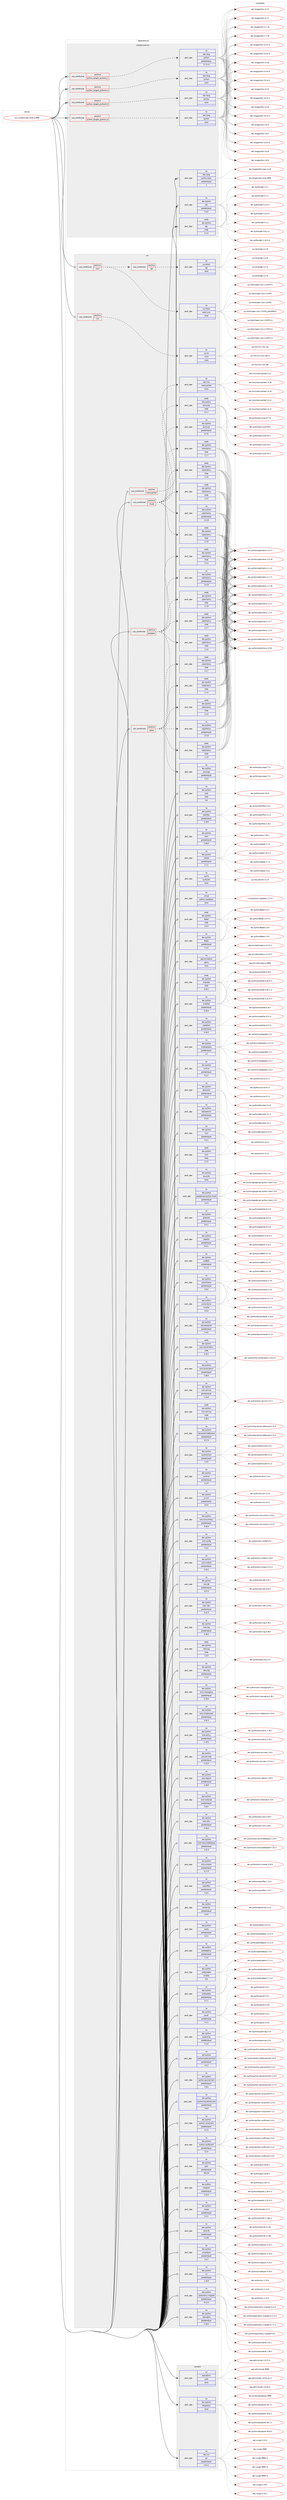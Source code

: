 digraph prolog {

# *************
# Graph options
# *************

newrank=true;
concentrate=true;
compound=true;
graph [rankdir=LR,fontname=Helvetica,fontsize=10,ranksep=1.5];#, ranksep=2.5, nodesep=0.2];
edge  [arrowhead=vee];
node  [fontname=Helvetica,fontsize=10];

# **********
# The ebuild
# **********

subgraph cluster_leftcol {
color=gray;
rank=same;
label=<<i>ebuild</i>>;
id [label="sys-cluster/cinder-2018.2.9999", color=red, width=4, href="../sys-cluster/cinder-2018.2.9999.svg"];
}

# ****************
# The dependencies
# ****************

subgraph cluster_midcol {
color=gray;
label=<<i>dependencies</i>>;
subgraph cluster_compile {
fillcolor="#eeeeee";
style=filled;
label=<<i>compile</i>>;
subgraph pack1234804 {
dependency1721574 [label=<<TABLE BORDER="0" CELLBORDER="1" CELLSPACING="0" CELLPADDING="4" WIDTH="220"><TR><TD ROWSPAN="6" CELLPADDING="30">pack_dep</TD></TR><TR><TD WIDTH="110">no</TD></TR><TR><TD>app-admin</TD></TR><TR><TD>sudo</TD></TR><TR><TD>none</TD></TR><TR><TD></TD></TR></TABLE>>, shape=none, color=blue];
}
id:e -> dependency1721574:w [weight=20,style="solid",arrowhead="vee"];
subgraph pack1234805 {
dependency1721575 [label=<<TABLE BORDER="0" CELLBORDER="1" CELLSPACING="0" CELLPADDING="4" WIDTH="220"><TR><TD ROWSPAN="6" CELLPADDING="30">pack_dep</TD></TR><TR><TD WIDTH="110">no</TD></TR><TR><TD>dev-python</TD></TR><TR><TD>setuptools</TD></TR><TR><TD>none</TD></TR><TR><TD></TD></TR></TABLE>>, shape=none, color=blue];
}
id:e -> dependency1721575:w [weight=20,style="solid",arrowhead="vee"];
subgraph pack1234806 {
dependency1721576 [label=<<TABLE BORDER="0" CELLBORDER="1" CELLSPACING="0" CELLPADDING="4" WIDTH="220"><TR><TD ROWSPAN="6" CELLPADDING="30">pack_dep</TD></TR><TR><TD WIDTH="110">no</TD></TR><TR><TD>dev-vcs</TD></TR><TR><TD>git</TD></TR><TR><TD>greaterequal</TD></TR><TR><TD>1.8.2.1</TD></TR></TABLE>>, shape=none, color=blue];
}
id:e -> dependency1721576:w [weight=20,style="solid",arrowhead="vee"];
}
subgraph cluster_compileandrun {
fillcolor="#eeeeee";
style=filled;
label=<<i>compile and run</i>>;
subgraph cond458562 {
dependency1721577 [label=<<TABLE BORDER="0" CELLBORDER="1" CELLSPACING="0" CELLPADDING="4"><TR><TD ROWSPAN="3" CELLPADDING="10">use_conditional</TD></TR><TR><TD>positive</TD></TR><TR><TD>python_targets_python2_7</TD></TR></TABLE>>, shape=none, color=red];
subgraph pack1234807 {
dependency1721578 [label=<<TABLE BORDER="0" CELLBORDER="1" CELLSPACING="0" CELLPADDING="4" WIDTH="220"><TR><TD ROWSPAN="6" CELLPADDING="30">pack_dep</TD></TR><TR><TD WIDTH="110">no</TD></TR><TR><TD>dev-lang</TD></TR><TR><TD>python</TD></TR><TR><TD>greaterequal</TD></TR><TR><TD>2.7.5-r2</TD></TR></TABLE>>, shape=none, color=blue];
}
dependency1721577:e -> dependency1721578:w [weight=20,style="dashed",arrowhead="vee"];
}
id:e -> dependency1721577:w [weight=20,style="solid",arrowhead="odotvee"];
subgraph cond458563 {
dependency1721579 [label=<<TABLE BORDER="0" CELLBORDER="1" CELLSPACING="0" CELLPADDING="4"><TR><TD ROWSPAN="3" CELLPADDING="10">use_conditional</TD></TR><TR><TD>positive</TD></TR><TR><TD>python_targets_python3_4</TD></TR></TABLE>>, shape=none, color=red];
subgraph pack1234808 {
dependency1721580 [label=<<TABLE BORDER="0" CELLBORDER="1" CELLSPACING="0" CELLPADDING="4" WIDTH="220"><TR><TD ROWSPAN="6" CELLPADDING="30">pack_dep</TD></TR><TR><TD WIDTH="110">no</TD></TR><TR><TD>dev-lang</TD></TR><TR><TD>python</TD></TR><TR><TD>none</TD></TR><TR><TD></TD></TR></TABLE>>, shape=none, color=blue];
}
dependency1721579:e -> dependency1721580:w [weight=20,style="dashed",arrowhead="vee"];
}
id:e -> dependency1721579:w [weight=20,style="solid",arrowhead="odotvee"];
subgraph cond458564 {
dependency1721581 [label=<<TABLE BORDER="0" CELLBORDER="1" CELLSPACING="0" CELLPADDING="4"><TR><TD ROWSPAN="3" CELLPADDING="10">use_conditional</TD></TR><TR><TD>positive</TD></TR><TR><TD>python_targets_python3_5</TD></TR></TABLE>>, shape=none, color=red];
subgraph pack1234809 {
dependency1721582 [label=<<TABLE BORDER="0" CELLBORDER="1" CELLSPACING="0" CELLPADDING="4" WIDTH="220"><TR><TD ROWSPAN="6" CELLPADDING="30">pack_dep</TD></TR><TR><TD WIDTH="110">no</TD></TR><TR><TD>dev-lang</TD></TR><TR><TD>python</TD></TR><TR><TD>none</TD></TR><TR><TD></TD></TR></TABLE>>, shape=none, color=blue];
}
dependency1721581:e -> dependency1721582:w [weight=20,style="dashed",arrowhead="vee"];
}
id:e -> dependency1721581:w [weight=20,style="solid",arrowhead="odotvee"];
subgraph cond458565 {
dependency1721583 [label=<<TABLE BORDER="0" CELLBORDER="1" CELLSPACING="0" CELLPADDING="4"><TR><TD ROWSPAN="3" CELLPADDING="10">use_conditional</TD></TR><TR><TD>positive</TD></TR><TR><TD>python_targets_python3_6</TD></TR></TABLE>>, shape=none, color=red];
subgraph pack1234810 {
dependency1721584 [label=<<TABLE BORDER="0" CELLBORDER="1" CELLSPACING="0" CELLPADDING="4" WIDTH="220"><TR><TD ROWSPAN="6" CELLPADDING="30">pack_dep</TD></TR><TR><TD WIDTH="110">no</TD></TR><TR><TD>dev-lang</TD></TR><TR><TD>python</TD></TR><TR><TD>none</TD></TR><TR><TD></TD></TR></TABLE>>, shape=none, color=blue];
}
dependency1721583:e -> dependency1721584:w [weight=20,style="dashed",arrowhead="vee"];
}
id:e -> dependency1721583:w [weight=20,style="solid",arrowhead="odotvee"];
subgraph pack1234811 {
dependency1721585 [label=<<TABLE BORDER="0" CELLBORDER="1" CELLSPACING="0" CELLPADDING="4" WIDTH="220"><TR><TD ROWSPAN="6" CELLPADDING="30">pack_dep</TD></TR><TR><TD WIDTH="110">no</TD></TR><TR><TD>dev-lang</TD></TR><TR><TD>python-exec</TD></TR><TR><TD>greaterequal</TD></TR><TR><TD>2</TD></TR></TABLE>>, shape=none, color=blue];
}
id:e -> dependency1721585:w [weight=20,style="solid",arrowhead="odotvee"];
subgraph pack1234812 {
dependency1721586 [label=<<TABLE BORDER="0" CELLBORDER="1" CELLSPACING="0" CELLPADDING="4" WIDTH="220"><TR><TD ROWSPAN="6" CELLPADDING="30">pack_dep</TD></TR><TR><TD WIDTH="110">no</TD></TR><TR><TD>dev-python</TD></TR><TR><TD>pbr</TD></TR><TR><TD>greaterequal</TD></TR><TR><TD>2.0.0</TD></TR></TABLE>>, shape=none, color=blue];
}
id:e -> dependency1721586:w [weight=20,style="solid",arrowhead="odotvee"];
subgraph pack1234813 {
dependency1721587 [label=<<TABLE BORDER="0" CELLBORDER="1" CELLSPACING="0" CELLPADDING="4" WIDTH="220"><TR><TD ROWSPAN="6" CELLPADDING="30">pack_dep</TD></TR><TR><TD WIDTH="110">weak</TD></TR><TR><TD>dev-python</TD></TR><TR><TD>pbr</TD></TR><TR><TD>tilde</TD></TR><TR><TD>2.1.0</TD></TR></TABLE>>, shape=none, color=blue];
}
id:e -> dependency1721587:w [weight=20,style="solid",arrowhead="odotvee"];
}
subgraph cluster_run {
fillcolor="#eeeeee";
style=filled;
label=<<i>run</i>>;
subgraph cond458566 {
dependency1721588 [label=<<TABLE BORDER="0" CELLBORDER="1" CELLSPACING="0" CELLPADDING="4"><TR><TD ROWSPAN="3" CELLPADDING="10">use_conditional</TD></TR><TR><TD>positive</TD></TR><TR><TD>iscsi</TD></TR></TABLE>>, shape=none, color=red];
subgraph cond458567 {
dependency1721589 [label=<<TABLE BORDER="0" CELLBORDER="1" CELLSPACING="0" CELLPADDING="4"><TR><TD ROWSPAN="3" CELLPADDING="10">use_conditional</TD></TR><TR><TD>positive</TD></TR><TR><TD>tgt</TD></TR></TABLE>>, shape=none, color=red];
subgraph pack1234814 {
dependency1721590 [label=<<TABLE BORDER="0" CELLBORDER="1" CELLSPACING="0" CELLPADDING="4" WIDTH="220"><TR><TD ROWSPAN="6" CELLPADDING="30">pack_dep</TD></TR><TR><TD WIDTH="110">no</TD></TR><TR><TD>sys-block</TD></TR><TR><TD>tgt</TD></TR><TR><TD>none</TD></TR><TR><TD></TD></TR></TABLE>>, shape=none, color=blue];
}
dependency1721589:e -> dependency1721590:w [weight=20,style="dashed",arrowhead="vee"];
}
dependency1721588:e -> dependency1721589:w [weight=20,style="dashed",arrowhead="vee"];
subgraph pack1234815 {
dependency1721591 [label=<<TABLE BORDER="0" CELLBORDER="1" CELLSPACING="0" CELLPADDING="4" WIDTH="220"><TR><TD ROWSPAN="6" CELLPADDING="30">pack_dep</TD></TR><TR><TD WIDTH="110">no</TD></TR><TR><TD>sys-block</TD></TR><TR><TD>open-iscsi</TD></TR><TR><TD>none</TD></TR><TR><TD></TD></TR></TABLE>>, shape=none, color=blue];
}
dependency1721588:e -> dependency1721591:w [weight=20,style="dashed",arrowhead="vee"];
}
id:e -> dependency1721588:w [weight=20,style="solid",arrowhead="odot"];
subgraph cond458568 {
dependency1721592 [label=<<TABLE BORDER="0" CELLBORDER="1" CELLSPACING="0" CELLPADDING="4"><TR><TD ROWSPAN="3" CELLPADDING="10">use_conditional</TD></TR><TR><TD>positive</TD></TR><TR><TD>lvm</TD></TR></TABLE>>, shape=none, color=red];
subgraph pack1234816 {
dependency1721593 [label=<<TABLE BORDER="0" CELLBORDER="1" CELLSPACING="0" CELLPADDING="4" WIDTH="220"><TR><TD ROWSPAN="6" CELLPADDING="30">pack_dep</TD></TR><TR><TD WIDTH="110">no</TD></TR><TR><TD>sys-fs</TD></TR><TR><TD>lvm2</TD></TR><TR><TD>none</TD></TR><TR><TD></TD></TR></TABLE>>, shape=none, color=blue];
}
dependency1721592:e -> dependency1721593:w [weight=20,style="dashed",arrowhead="vee"];
}
id:e -> dependency1721592:w [weight=20,style="solid",arrowhead="odot"];
subgraph cond458569 {
dependency1721594 [label=<<TABLE BORDER="0" CELLBORDER="1" CELLSPACING="0" CELLPADDING="4"><TR><TD ROWSPAN="3" CELLPADDING="10">use_conditional</TD></TR><TR><TD>positive</TD></TR><TR><TD>memcached</TD></TR></TABLE>>, shape=none, color=red];
subgraph pack1234817 {
dependency1721595 [label=<<TABLE BORDER="0" CELLBORDER="1" CELLSPACING="0" CELLPADDING="4" WIDTH="220"><TR><TD ROWSPAN="6" CELLPADDING="30">pack_dep</TD></TR><TR><TD WIDTH="110">no</TD></TR><TR><TD>net-misc</TD></TR><TR><TD>memcached</TD></TR><TR><TD>none</TD></TR><TR><TD></TD></TR></TABLE>>, shape=none, color=blue];
}
dependency1721594:e -> dependency1721595:w [weight=20,style="dashed",arrowhead="vee"];
}
id:e -> dependency1721594:w [weight=20,style="solid",arrowhead="odot"];
subgraph cond458570 {
dependency1721596 [label=<<TABLE BORDER="0" CELLBORDER="1" CELLSPACING="0" CELLPADDING="4"><TR><TD ROWSPAN="3" CELLPADDING="10">use_conditional</TD></TR><TR><TD>positive</TD></TR><TR><TD>mysql</TD></TR></TABLE>>, shape=none, color=red];
subgraph pack1234818 {
dependency1721597 [label=<<TABLE BORDER="0" CELLBORDER="1" CELLSPACING="0" CELLPADDING="4" WIDTH="220"><TR><TD ROWSPAN="6" CELLPADDING="30">pack_dep</TD></TR><TR><TD WIDTH="110">no</TD></TR><TR><TD>dev-python</TD></TR><TR><TD>pymysql</TD></TR><TR><TD>greaterequal</TD></TR><TR><TD>0.7.6</TD></TR></TABLE>>, shape=none, color=blue];
}
dependency1721596:e -> dependency1721597:w [weight=20,style="dashed",arrowhead="vee"];
subgraph pack1234819 {
dependency1721598 [label=<<TABLE BORDER="0" CELLBORDER="1" CELLSPACING="0" CELLPADDING="4" WIDTH="220"><TR><TD ROWSPAN="6" CELLPADDING="30">pack_dep</TD></TR><TR><TD WIDTH="110">weak</TD></TR><TR><TD>dev-python</TD></TR><TR><TD>pymysql</TD></TR><TR><TD>tilde</TD></TR><TR><TD>0.7.7</TD></TR></TABLE>>, shape=none, color=blue];
}
dependency1721596:e -> dependency1721598:w [weight=20,style="dashed",arrowhead="vee"];
subgraph pack1234820 {
dependency1721599 [label=<<TABLE BORDER="0" CELLBORDER="1" CELLSPACING="0" CELLPADDING="4" WIDTH="220"><TR><TD ROWSPAN="6" CELLPADDING="30">pack_dep</TD></TR><TR><TD WIDTH="110">no</TD></TR><TR><TD>dev-python</TD></TR><TR><TD>sqlalchemy</TD></TR><TR><TD>greaterequal</TD></TR><TR><TD>1.0.10</TD></TR></TABLE>>, shape=none, color=blue];
}
dependency1721596:e -> dependency1721599:w [weight=20,style="dashed",arrowhead="vee"];
subgraph pack1234821 {
dependency1721600 [label=<<TABLE BORDER="0" CELLBORDER="1" CELLSPACING="0" CELLPADDING="4" WIDTH="220"><TR><TD ROWSPAN="6" CELLPADDING="30">pack_dep</TD></TR><TR><TD WIDTH="110">weak</TD></TR><TR><TD>dev-python</TD></TR><TR><TD>sqlalchemy</TD></TR><TR><TD>tilde</TD></TR><TR><TD>1.1.5</TD></TR></TABLE>>, shape=none, color=blue];
}
dependency1721596:e -> dependency1721600:w [weight=20,style="dashed",arrowhead="vee"];
subgraph pack1234822 {
dependency1721601 [label=<<TABLE BORDER="0" CELLBORDER="1" CELLSPACING="0" CELLPADDING="4" WIDTH="220"><TR><TD ROWSPAN="6" CELLPADDING="30">pack_dep</TD></TR><TR><TD WIDTH="110">weak</TD></TR><TR><TD>dev-python</TD></TR><TR><TD>sqlalchemy</TD></TR><TR><TD>tilde</TD></TR><TR><TD>1.1.6</TD></TR></TABLE>>, shape=none, color=blue];
}
dependency1721596:e -> dependency1721601:w [weight=20,style="dashed",arrowhead="vee"];
subgraph pack1234823 {
dependency1721602 [label=<<TABLE BORDER="0" CELLBORDER="1" CELLSPACING="0" CELLPADDING="4" WIDTH="220"><TR><TD ROWSPAN="6" CELLPADDING="30">pack_dep</TD></TR><TR><TD WIDTH="110">weak</TD></TR><TR><TD>dev-python</TD></TR><TR><TD>sqlalchemy</TD></TR><TR><TD>tilde</TD></TR><TR><TD>1.1.7</TD></TR></TABLE>>, shape=none, color=blue];
}
dependency1721596:e -> dependency1721602:w [weight=20,style="dashed",arrowhead="vee"];
subgraph pack1234824 {
dependency1721603 [label=<<TABLE BORDER="0" CELLBORDER="1" CELLSPACING="0" CELLPADDING="4" WIDTH="220"><TR><TD ROWSPAN="6" CELLPADDING="30">pack_dep</TD></TR><TR><TD WIDTH="110">weak</TD></TR><TR><TD>dev-python</TD></TR><TR><TD>sqlalchemy</TD></TR><TR><TD>tilde</TD></TR><TR><TD>1.1.8</TD></TR></TABLE>>, shape=none, color=blue];
}
dependency1721596:e -> dependency1721603:w [weight=20,style="dashed",arrowhead="vee"];
}
id:e -> dependency1721596:w [weight=20,style="solid",arrowhead="odot"];
subgraph cond458571 {
dependency1721604 [label=<<TABLE BORDER="0" CELLBORDER="1" CELLSPACING="0" CELLPADDING="4"><TR><TD ROWSPAN="3" CELLPADDING="10">use_conditional</TD></TR><TR><TD>positive</TD></TR><TR><TD>postgres</TD></TR></TABLE>>, shape=none, color=red];
subgraph pack1234825 {
dependency1721605 [label=<<TABLE BORDER="0" CELLBORDER="1" CELLSPACING="0" CELLPADDING="4" WIDTH="220"><TR><TD ROWSPAN="6" CELLPADDING="30">pack_dep</TD></TR><TR><TD WIDTH="110">no</TD></TR><TR><TD>dev-python</TD></TR><TR><TD>psycopg</TD></TR><TR><TD>greaterequal</TD></TR><TR><TD>2.5.0</TD></TR></TABLE>>, shape=none, color=blue];
}
dependency1721604:e -> dependency1721605:w [weight=20,style="dashed",arrowhead="vee"];
subgraph pack1234826 {
dependency1721606 [label=<<TABLE BORDER="0" CELLBORDER="1" CELLSPACING="0" CELLPADDING="4" WIDTH="220"><TR><TD ROWSPAN="6" CELLPADDING="30">pack_dep</TD></TR><TR><TD WIDTH="110">no</TD></TR><TR><TD>dev-python</TD></TR><TR><TD>sqlalchemy</TD></TR><TR><TD>greaterequal</TD></TR><TR><TD>1.0.10</TD></TR></TABLE>>, shape=none, color=blue];
}
dependency1721604:e -> dependency1721606:w [weight=20,style="dashed",arrowhead="vee"];
subgraph pack1234827 {
dependency1721607 [label=<<TABLE BORDER="0" CELLBORDER="1" CELLSPACING="0" CELLPADDING="4" WIDTH="220"><TR><TD ROWSPAN="6" CELLPADDING="30">pack_dep</TD></TR><TR><TD WIDTH="110">weak</TD></TR><TR><TD>dev-python</TD></TR><TR><TD>sqlalchemy</TD></TR><TR><TD>tilde</TD></TR><TR><TD>1.1.5</TD></TR></TABLE>>, shape=none, color=blue];
}
dependency1721604:e -> dependency1721607:w [weight=20,style="dashed",arrowhead="vee"];
subgraph pack1234828 {
dependency1721608 [label=<<TABLE BORDER="0" CELLBORDER="1" CELLSPACING="0" CELLPADDING="4" WIDTH="220"><TR><TD ROWSPAN="6" CELLPADDING="30">pack_dep</TD></TR><TR><TD WIDTH="110">weak</TD></TR><TR><TD>dev-python</TD></TR><TR><TD>sqlalchemy</TD></TR><TR><TD>tilde</TD></TR><TR><TD>1.1.6</TD></TR></TABLE>>, shape=none, color=blue];
}
dependency1721604:e -> dependency1721608:w [weight=20,style="dashed",arrowhead="vee"];
subgraph pack1234829 {
dependency1721609 [label=<<TABLE BORDER="0" CELLBORDER="1" CELLSPACING="0" CELLPADDING="4" WIDTH="220"><TR><TD ROWSPAN="6" CELLPADDING="30">pack_dep</TD></TR><TR><TD WIDTH="110">weak</TD></TR><TR><TD>dev-python</TD></TR><TR><TD>sqlalchemy</TD></TR><TR><TD>tilde</TD></TR><TR><TD>1.1.7</TD></TR></TABLE>>, shape=none, color=blue];
}
dependency1721604:e -> dependency1721609:w [weight=20,style="dashed",arrowhead="vee"];
subgraph pack1234830 {
dependency1721610 [label=<<TABLE BORDER="0" CELLBORDER="1" CELLSPACING="0" CELLPADDING="4" WIDTH="220"><TR><TD ROWSPAN="6" CELLPADDING="30">pack_dep</TD></TR><TR><TD WIDTH="110">weak</TD></TR><TR><TD>dev-python</TD></TR><TR><TD>sqlalchemy</TD></TR><TR><TD>tilde</TD></TR><TR><TD>1.1.8</TD></TR></TABLE>>, shape=none, color=blue];
}
dependency1721604:e -> dependency1721610:w [weight=20,style="dashed",arrowhead="vee"];
}
id:e -> dependency1721604:w [weight=20,style="solid",arrowhead="odot"];
subgraph cond458572 {
dependency1721611 [label=<<TABLE BORDER="0" CELLBORDER="1" CELLSPACING="0" CELLPADDING="4"><TR><TD ROWSPAN="3" CELLPADDING="10">use_conditional</TD></TR><TR><TD>positive</TD></TR><TR><TD>sqlite</TD></TR></TABLE>>, shape=none, color=red];
subgraph pack1234831 {
dependency1721612 [label=<<TABLE BORDER="0" CELLBORDER="1" CELLSPACING="0" CELLPADDING="4" WIDTH="220"><TR><TD ROWSPAN="6" CELLPADDING="30">pack_dep</TD></TR><TR><TD WIDTH="110">no</TD></TR><TR><TD>dev-python</TD></TR><TR><TD>sqlalchemy</TD></TR><TR><TD>greaterequal</TD></TR><TR><TD>1.0.10</TD></TR></TABLE>>, shape=none, color=blue];
}
dependency1721611:e -> dependency1721612:w [weight=20,style="dashed",arrowhead="vee"];
subgraph pack1234832 {
dependency1721613 [label=<<TABLE BORDER="0" CELLBORDER="1" CELLSPACING="0" CELLPADDING="4" WIDTH="220"><TR><TD ROWSPAN="6" CELLPADDING="30">pack_dep</TD></TR><TR><TD WIDTH="110">weak</TD></TR><TR><TD>dev-python</TD></TR><TR><TD>sqlalchemy</TD></TR><TR><TD>tilde</TD></TR><TR><TD>1.1.5</TD></TR></TABLE>>, shape=none, color=blue];
}
dependency1721611:e -> dependency1721613:w [weight=20,style="dashed",arrowhead="vee"];
subgraph pack1234833 {
dependency1721614 [label=<<TABLE BORDER="0" CELLBORDER="1" CELLSPACING="0" CELLPADDING="4" WIDTH="220"><TR><TD ROWSPAN="6" CELLPADDING="30">pack_dep</TD></TR><TR><TD WIDTH="110">weak</TD></TR><TR><TD>dev-python</TD></TR><TR><TD>sqlalchemy</TD></TR><TR><TD>tilde</TD></TR><TR><TD>1.1.6</TD></TR></TABLE>>, shape=none, color=blue];
}
dependency1721611:e -> dependency1721614:w [weight=20,style="dashed",arrowhead="vee"];
subgraph pack1234834 {
dependency1721615 [label=<<TABLE BORDER="0" CELLBORDER="1" CELLSPACING="0" CELLPADDING="4" WIDTH="220"><TR><TD ROWSPAN="6" CELLPADDING="30">pack_dep</TD></TR><TR><TD WIDTH="110">weak</TD></TR><TR><TD>dev-python</TD></TR><TR><TD>sqlalchemy</TD></TR><TR><TD>tilde</TD></TR><TR><TD>1.1.7</TD></TR></TABLE>>, shape=none, color=blue];
}
dependency1721611:e -> dependency1721615:w [weight=20,style="dashed",arrowhead="vee"];
subgraph pack1234835 {
dependency1721616 [label=<<TABLE BORDER="0" CELLBORDER="1" CELLSPACING="0" CELLPADDING="4" WIDTH="220"><TR><TD ROWSPAN="6" CELLPADDING="30">pack_dep</TD></TR><TR><TD WIDTH="110">weak</TD></TR><TR><TD>dev-python</TD></TR><TR><TD>sqlalchemy</TD></TR><TR><TD>tilde</TD></TR><TR><TD>1.1.8</TD></TR></TABLE>>, shape=none, color=blue];
}
dependency1721611:e -> dependency1721616:w [weight=20,style="dashed",arrowhead="vee"];
}
id:e -> dependency1721611:w [weight=20,style="solid",arrowhead="odot"];
subgraph pack1234836 {
dependency1721617 [label=<<TABLE BORDER="0" CELLBORDER="1" CELLSPACING="0" CELLPADDING="4" WIDTH="220"><TR><TD ROWSPAN="6" CELLPADDING="30">pack_dep</TD></TR><TR><TD WIDTH="110">no</TD></TR><TR><TD>app-emulation</TD></TR><TR><TD>qemu</TD></TR><TR><TD>none</TD></TR><TR><TD></TD></TR></TABLE>>, shape=none, color=blue];
}
id:e -> dependency1721617:w [weight=20,style="solid",arrowhead="odot"];
subgraph pack1234837 {
dependency1721618 [label=<<TABLE BORDER="0" CELLBORDER="1" CELLSPACING="0" CELLPADDING="4" WIDTH="220"><TR><TD ROWSPAN="6" CELLPADDING="30">pack_dep</TD></TR><TR><TD WIDTH="110">no</TD></TR><TR><TD>dev-python</TD></TR><TR><TD>Babel</TD></TR><TR><TD>greaterequal</TD></TR><TR><TD>2.3.4</TD></TR></TABLE>>, shape=none, color=blue];
}
id:e -> dependency1721618:w [weight=20,style="solid",arrowhead="odot"];
subgraph pack1234838 {
dependency1721619 [label=<<TABLE BORDER="0" CELLBORDER="1" CELLSPACING="0" CELLPADDING="4" WIDTH="220"><TR><TD ROWSPAN="6" CELLPADDING="30">pack_dep</TD></TR><TR><TD WIDTH="110">no</TD></TR><TR><TD>dev-python</TD></TR><TR><TD>castellan</TD></TR><TR><TD>greaterequal</TD></TR><TR><TD>0.16.0</TD></TR></TABLE>>, shape=none, color=blue];
}
id:e -> dependency1721619:w [weight=20,style="solid",arrowhead="odot"];
subgraph pack1234839 {
dependency1721620 [label=<<TABLE BORDER="0" CELLBORDER="1" CELLSPACING="0" CELLPADDING="4" WIDTH="220"><TR><TD ROWSPAN="6" CELLPADDING="30">pack_dep</TD></TR><TR><TD WIDTH="110">no</TD></TR><TR><TD>dev-python</TD></TR><TR><TD>cryptography</TD></TR><TR><TD>greaterequal</TD></TR><TR><TD>2.1</TD></TR></TABLE>>, shape=none, color=blue];
}
id:e -> dependency1721620:w [weight=20,style="solid",arrowhead="odot"];
subgraph pack1234840 {
dependency1721621 [label=<<TABLE BORDER="0" CELLBORDER="1" CELLSPACING="0" CELLPADDING="4" WIDTH="220"><TR><TD ROWSPAN="6" CELLPADDING="30">pack_dep</TD></TR><TR><TD WIDTH="110">no</TD></TR><TR><TD>dev-python</TD></TR><TR><TD>cursive</TD></TR><TR><TD>greaterequal</TD></TR><TR><TD>0.2.1</TD></TR></TABLE>>, shape=none, color=blue];
}
id:e -> dependency1721621:w [weight=20,style="solid",arrowhead="odot"];
subgraph pack1234841 {
dependency1721622 [label=<<TABLE BORDER="0" CELLBORDER="1" CELLSPACING="0" CELLPADDING="4" WIDTH="220"><TR><TD ROWSPAN="6" CELLPADDING="30">pack_dep</TD></TR><TR><TD WIDTH="110">no</TD></TR><TR><TD>dev-python</TD></TR><TR><TD>decorator</TD></TR><TR><TD>greaterequal</TD></TR><TR><TD>3.4.0</TD></TR></TABLE>>, shape=none, color=blue];
}
id:e -> dependency1721622:w [weight=20,style="solid",arrowhead="odot"];
subgraph pack1234842 {
dependency1721623 [label=<<TABLE BORDER="0" CELLBORDER="1" CELLSPACING="0" CELLPADDING="4" WIDTH="220"><TR><TD ROWSPAN="6" CELLPADDING="30">pack_dep</TD></TR><TR><TD WIDTH="110">no</TD></TR><TR><TD>dev-python</TD></TR><TR><TD>defusedxml</TD></TR><TR><TD>greaterequal</TD></TR><TR><TD>0.5.0</TD></TR></TABLE>>, shape=none, color=blue];
}
id:e -> dependency1721623:w [weight=20,style="solid",arrowhead="odot"];
subgraph pack1234843 {
dependency1721624 [label=<<TABLE BORDER="0" CELLBORDER="1" CELLSPACING="0" CELLPADDING="4" WIDTH="220"><TR><TD ROWSPAN="6" CELLPADDING="30">pack_dep</TD></TR><TR><TD WIDTH="110">no</TD></TR><TR><TD>dev-python</TD></TR><TR><TD>enum34</TD></TR><TR><TD>none</TD></TR><TR><TD></TD></TR></TABLE>>, shape=none, color=blue];
}
id:e -> dependency1721624:w [weight=20,style="solid",arrowhead="odot"];
subgraph pack1234844 {
dependency1721625 [label=<<TABLE BORDER="0" CELLBORDER="1" CELLSPACING="0" CELLPADDING="4" WIDTH="220"><TR><TD ROWSPAN="6" CELLPADDING="30">pack_dep</TD></TR><TR><TD WIDTH="110">no</TD></TR><TR><TD>dev-python</TD></TR><TR><TD>eventlet</TD></TR><TR><TD>greaterequal</TD></TR><TR><TD>0.18.4</TD></TR></TABLE>>, shape=none, color=blue];
}
id:e -> dependency1721625:w [weight=20,style="solid",arrowhead="odot"];
subgraph pack1234845 {
dependency1721626 [label=<<TABLE BORDER="0" CELLBORDER="1" CELLSPACING="0" CELLPADDING="4" WIDTH="220"><TR><TD ROWSPAN="6" CELLPADDING="30">pack_dep</TD></TR><TR><TD WIDTH="110">no</TD></TR><TR><TD>dev-python</TD></TR><TR><TD>google-api-python-client</TD></TR><TR><TD>greaterequal</TD></TR><TR><TD>1.4.2</TD></TR></TABLE>>, shape=none, color=blue];
}
id:e -> dependency1721626:w [weight=20,style="solid",arrowhead="odot"];
subgraph pack1234846 {
dependency1721627 [label=<<TABLE BORDER="0" CELLBORDER="1" CELLSPACING="0" CELLPADDING="4" WIDTH="220"><TR><TD ROWSPAN="6" CELLPADDING="30">pack_dep</TD></TR><TR><TD WIDTH="110">no</TD></TR><TR><TD>dev-python</TD></TR><TR><TD>greenlet</TD></TR><TR><TD>greaterequal</TD></TR><TR><TD>0.4.1</TD></TR></TABLE>>, shape=none, color=blue];
}
id:e -> dependency1721627:w [weight=20,style="solid",arrowhead="odot"];
subgraph pack1234847 {
dependency1721628 [label=<<TABLE BORDER="0" CELLBORDER="1" CELLSPACING="0" CELLPADDING="4" WIDTH="220"><TR><TD ROWSPAN="6" CELLPADDING="30">pack_dep</TD></TR><TR><TD WIDTH="110">no</TD></TR><TR><TD>dev-python</TD></TR><TR><TD>httplib2</TD></TR><TR><TD>greaterequal</TD></TR><TR><TD>0.9.1</TD></TR></TABLE>>, shape=none, color=blue];
}
id:e -> dependency1721628:w [weight=20,style="solid",arrowhead="odot"];
subgraph pack1234848 {
dependency1721629 [label=<<TABLE BORDER="0" CELLBORDER="1" CELLSPACING="0" CELLPADDING="4" WIDTH="220"><TR><TD ROWSPAN="6" CELLPADDING="30">pack_dep</TD></TR><TR><TD WIDTH="110">no</TD></TR><TR><TD>dev-python</TD></TR><TR><TD>iso8601</TD></TR><TR><TD>greaterequal</TD></TR><TR><TD>0.1.11</TD></TR></TABLE>>, shape=none, color=blue];
}
id:e -> dependency1721629:w [weight=20,style="solid",arrowhead="odot"];
subgraph pack1234849 {
dependency1721630 [label=<<TABLE BORDER="0" CELLBORDER="1" CELLSPACING="0" CELLPADDING="4" WIDTH="220"><TR><TD ROWSPAN="6" CELLPADDING="30">pack_dep</TD></TR><TR><TD WIDTH="110">no</TD></TR><TR><TD>dev-python</TD></TR><TR><TD>jsonschema</TD></TR><TR><TD>greaterequal</TD></TR><TR><TD>2.6.0</TD></TR></TABLE>>, shape=none, color=blue];
}
id:e -> dependency1721630:w [weight=20,style="solid",arrowhead="odot"];
subgraph pack1234850 {
dependency1721631 [label=<<TABLE BORDER="0" CELLBORDER="1" CELLSPACING="0" CELLPADDING="4" WIDTH="220"><TR><TD ROWSPAN="6" CELLPADDING="30">pack_dep</TD></TR><TR><TD WIDTH="110">no</TD></TR><TR><TD>dev-python</TD></TR><TR><TD>jsonschema</TD></TR><TR><TD>smaller</TD></TR><TR><TD>3.0.0</TD></TR></TABLE>>, shape=none, color=blue];
}
id:e -> dependency1721631:w [weight=20,style="solid",arrowhead="odot"];
subgraph pack1234851 {
dependency1721632 [label=<<TABLE BORDER="0" CELLBORDER="1" CELLSPACING="0" CELLPADDING="4" WIDTH="220"><TR><TD ROWSPAN="6" CELLPADDING="30">pack_dep</TD></TR><TR><TD WIDTH="110">no</TD></TR><TR><TD>dev-python</TD></TR><TR><TD>keystoneauth</TD></TR><TR><TD>greaterequal</TD></TR><TR><TD>3.4.0</TD></TR></TABLE>>, shape=none, color=blue];
}
id:e -> dependency1721632:w [weight=20,style="solid",arrowhead="odot"];
subgraph pack1234852 {
dependency1721633 [label=<<TABLE BORDER="0" CELLBORDER="1" CELLSPACING="0" CELLPADDING="4" WIDTH="220"><TR><TD ROWSPAN="6" CELLPADDING="30">pack_dep</TD></TR><TR><TD WIDTH="110">no</TD></TR><TR><TD>dev-python</TD></TR><TR><TD>keystonemiddleware</TD></TR><TR><TD>greaterequal</TD></TR><TR><TD>4.17.0</TD></TR></TABLE>>, shape=none, color=blue];
}
id:e -> dependency1721633:w [weight=20,style="solid",arrowhead="odot"];
subgraph pack1234853 {
dependency1721634 [label=<<TABLE BORDER="0" CELLBORDER="1" CELLSPACING="0" CELLPADDING="4" WIDTH="220"><TR><TD ROWSPAN="6" CELLPADDING="30">pack_dep</TD></TR><TR><TD WIDTH="110">no</TD></TR><TR><TD>dev-python</TD></TR><TR><TD>lxml</TD></TR><TR><TD>greaterequal</TD></TR><TR><TD>3.4.1</TD></TR></TABLE>>, shape=none, color=blue];
}
id:e -> dependency1721634:w [weight=20,style="solid",arrowhead="odot"];
subgraph pack1234854 {
dependency1721635 [label=<<TABLE BORDER="0" CELLBORDER="1" CELLSPACING="0" CELLPADDING="4" WIDTH="220"><TR><TD ROWSPAN="6" CELLPADDING="30">pack_dep</TD></TR><TR><TD WIDTH="110">no</TD></TR><TR><TD>dev-python</TD></TR><TR><TD>oauth2client</TD></TR><TR><TD>greaterequal</TD></TR><TR><TD>1.5.0</TD></TR></TABLE>>, shape=none, color=blue];
}
id:e -> dependency1721635:w [weight=20,style="solid",arrowhead="odot"];
subgraph pack1234855 {
dependency1721636 [label=<<TABLE BORDER="0" CELLBORDER="1" CELLSPACING="0" CELLPADDING="4" WIDTH="220"><TR><TD ROWSPAN="6" CELLPADDING="30">pack_dep</TD></TR><TR><TD WIDTH="110">no</TD></TR><TR><TD>dev-python</TD></TR><TR><TD>os-brick</TD></TR><TR><TD>greaterequal</TD></TR><TR><TD>2.2.0</TD></TR></TABLE>>, shape=none, color=blue];
}
id:e -> dependency1721636:w [weight=20,style="solid",arrowhead="odot"];
subgraph pack1234856 {
dependency1721637 [label=<<TABLE BORDER="0" CELLBORDER="1" CELLSPACING="0" CELLPADDING="4" WIDTH="220"><TR><TD ROWSPAN="6" CELLPADDING="30">pack_dep</TD></TR><TR><TD WIDTH="110">no</TD></TR><TR><TD>dev-python</TD></TR><TR><TD>os-win</TD></TR><TR><TD>greaterequal</TD></TR><TR><TD>3.0.0</TD></TR></TABLE>>, shape=none, color=blue];
}
id:e -> dependency1721637:w [weight=20,style="solid",arrowhead="odot"];
subgraph pack1234857 {
dependency1721638 [label=<<TABLE BORDER="0" CELLBORDER="1" CELLSPACING="0" CELLPADDING="4" WIDTH="220"><TR><TD ROWSPAN="6" CELLPADDING="30">pack_dep</TD></TR><TR><TD WIDTH="110">no</TD></TR><TR><TD>dev-python</TD></TR><TR><TD>oslo-concurrency</TD></TR><TR><TD>greaterequal</TD></TR><TR><TD>3.26.0</TD></TR></TABLE>>, shape=none, color=blue];
}
id:e -> dependency1721638:w [weight=20,style="solid",arrowhead="odot"];
subgraph pack1234858 {
dependency1721639 [label=<<TABLE BORDER="0" CELLBORDER="1" CELLSPACING="0" CELLPADDING="4" WIDTH="220"><TR><TD ROWSPAN="6" CELLPADDING="30">pack_dep</TD></TR><TR><TD WIDTH="110">no</TD></TR><TR><TD>dev-python</TD></TR><TR><TD>oslo-config</TD></TR><TR><TD>greaterequal</TD></TR><TR><TD>5.2.0</TD></TR></TABLE>>, shape=none, color=blue];
}
id:e -> dependency1721639:w [weight=20,style="solid",arrowhead="odot"];
subgraph pack1234859 {
dependency1721640 [label=<<TABLE BORDER="0" CELLBORDER="1" CELLSPACING="0" CELLPADDING="4" WIDTH="220"><TR><TD ROWSPAN="6" CELLPADDING="30">pack_dep</TD></TR><TR><TD WIDTH="110">no</TD></TR><TR><TD>dev-python</TD></TR><TR><TD>oslo-context</TD></TR><TR><TD>greaterequal</TD></TR><TR><TD>2.19.2</TD></TR></TABLE>>, shape=none, color=blue];
}
id:e -> dependency1721640:w [weight=20,style="solid",arrowhead="odot"];
subgraph pack1234860 {
dependency1721641 [label=<<TABLE BORDER="0" CELLBORDER="1" CELLSPACING="0" CELLPADDING="4" WIDTH="220"><TR><TD ROWSPAN="6" CELLPADDING="30">pack_dep</TD></TR><TR><TD WIDTH="110">no</TD></TR><TR><TD>dev-python</TD></TR><TR><TD>oslo-db</TD></TR><TR><TD>greaterequal</TD></TR><TR><TD>4.27.0</TD></TR></TABLE>>, shape=none, color=blue];
}
id:e -> dependency1721641:w [weight=20,style="solid",arrowhead="odot"];
subgraph pack1234861 {
dependency1721642 [label=<<TABLE BORDER="0" CELLBORDER="1" CELLSPACING="0" CELLPADDING="4" WIDTH="220"><TR><TD ROWSPAN="6" CELLPADDING="30">pack_dep</TD></TR><TR><TD WIDTH="110">no</TD></TR><TR><TD>dev-python</TD></TR><TR><TD>oslo-i18n</TD></TR><TR><TD>greaterequal</TD></TR><TR><TD>3.15.3</TD></TR></TABLE>>, shape=none, color=blue];
}
id:e -> dependency1721642:w [weight=20,style="solid",arrowhead="odot"];
subgraph pack1234862 {
dependency1721643 [label=<<TABLE BORDER="0" CELLBORDER="1" CELLSPACING="0" CELLPADDING="4" WIDTH="220"><TR><TD ROWSPAN="6" CELLPADDING="30">pack_dep</TD></TR><TR><TD WIDTH="110">no</TD></TR><TR><TD>dev-python</TD></TR><TR><TD>oslo-log</TD></TR><TR><TD>greaterequal</TD></TR><TR><TD>3.36.0</TD></TR></TABLE>>, shape=none, color=blue];
}
id:e -> dependency1721643:w [weight=20,style="solid",arrowhead="odot"];
subgraph pack1234863 {
dependency1721644 [label=<<TABLE BORDER="0" CELLBORDER="1" CELLSPACING="0" CELLPADDING="4" WIDTH="220"><TR><TD ROWSPAN="6" CELLPADDING="30">pack_dep</TD></TR><TR><TD WIDTH="110">no</TD></TR><TR><TD>dev-python</TD></TR><TR><TD>oslo-messaging</TD></TR><TR><TD>greaterequal</TD></TR><TR><TD>5.29.0</TD></TR></TABLE>>, shape=none, color=blue];
}
id:e -> dependency1721644:w [weight=20,style="solid",arrowhead="odot"];
subgraph pack1234864 {
dependency1721645 [label=<<TABLE BORDER="0" CELLBORDER="1" CELLSPACING="0" CELLPADDING="4" WIDTH="220"><TR><TD ROWSPAN="6" CELLPADDING="30">pack_dep</TD></TR><TR><TD WIDTH="110">no</TD></TR><TR><TD>dev-python</TD></TR><TR><TD>oslo-middleware</TD></TR><TR><TD>greaterequal</TD></TR><TR><TD>3.31.0</TD></TR></TABLE>>, shape=none, color=blue];
}
id:e -> dependency1721645:w [weight=20,style="solid",arrowhead="odot"];
subgraph pack1234865 {
dependency1721646 [label=<<TABLE BORDER="0" CELLBORDER="1" CELLSPACING="0" CELLPADDING="4" WIDTH="220"><TR><TD ROWSPAN="6" CELLPADDING="30">pack_dep</TD></TR><TR><TD WIDTH="110">no</TD></TR><TR><TD>dev-python</TD></TR><TR><TD>oslo-policy</TD></TR><TR><TD>greaterequal</TD></TR><TR><TD>1.30.0</TD></TR></TABLE>>, shape=none, color=blue];
}
id:e -> dependency1721646:w [weight=20,style="solid",arrowhead="odot"];
subgraph pack1234866 {
dependency1721647 [label=<<TABLE BORDER="0" CELLBORDER="1" CELLSPACING="0" CELLPADDING="4" WIDTH="220"><TR><TD ROWSPAN="6" CELLPADDING="30">pack_dep</TD></TR><TR><TD WIDTH="110">no</TD></TR><TR><TD>dev-python</TD></TR><TR><TD>oslo-privsep</TD></TR><TR><TD>greaterequal</TD></TR><TR><TD>1.23.0</TD></TR></TABLE>>, shape=none, color=blue];
}
id:e -> dependency1721647:w [weight=20,style="solid",arrowhead="odot"];
subgraph pack1234867 {
dependency1721648 [label=<<TABLE BORDER="0" CELLBORDER="1" CELLSPACING="0" CELLPADDING="4" WIDTH="220"><TR><TD ROWSPAN="6" CELLPADDING="30">pack_dep</TD></TR><TR><TD WIDTH="110">no</TD></TR><TR><TD>dev-python</TD></TR><TR><TD>oslo-reports</TD></TR><TR><TD>greaterequal</TD></TR><TR><TD>1.18.0</TD></TR></TABLE>>, shape=none, color=blue];
}
id:e -> dependency1721648:w [weight=20,style="solid",arrowhead="odot"];
subgraph pack1234868 {
dependency1721649 [label=<<TABLE BORDER="0" CELLBORDER="1" CELLSPACING="0" CELLPADDING="4" WIDTH="220"><TR><TD ROWSPAN="6" CELLPADDING="30">pack_dep</TD></TR><TR><TD WIDTH="110">no</TD></TR><TR><TD>dev-python</TD></TR><TR><TD>oslo-rootwrap</TD></TR><TR><TD>greaterequal</TD></TR><TR><TD>5.8.0</TD></TR></TABLE>>, shape=none, color=blue];
}
id:e -> dependency1721649:w [weight=20,style="solid",arrowhead="odot"];
subgraph pack1234869 {
dependency1721650 [label=<<TABLE BORDER="0" CELLBORDER="1" CELLSPACING="0" CELLPADDING="4" WIDTH="220"><TR><TD ROWSPAN="6" CELLPADDING="30">pack_dep</TD></TR><TR><TD WIDTH="110">no</TD></TR><TR><TD>dev-python</TD></TR><TR><TD>oslo-serialization</TD></TR><TR><TD>greaterequal</TD></TR><TR><TD>2.18.0</TD></TR></TABLE>>, shape=none, color=blue];
}
id:e -> dependency1721650:w [weight=20,style="solid",arrowhead="odot"];
subgraph pack1234870 {
dependency1721651 [label=<<TABLE BORDER="0" CELLBORDER="1" CELLSPACING="0" CELLPADDING="4" WIDTH="220"><TR><TD ROWSPAN="6" CELLPADDING="30">pack_dep</TD></TR><TR><TD WIDTH="110">no</TD></TR><TR><TD>dev-python</TD></TR><TR><TD>oslo-service</TD></TR><TR><TD>greaterequal</TD></TR><TR><TD>1.24.0</TD></TR></TABLE>>, shape=none, color=blue];
}
id:e -> dependency1721651:w [weight=20,style="solid",arrowhead="odot"];
subgraph pack1234871 {
dependency1721652 [label=<<TABLE BORDER="0" CELLBORDER="1" CELLSPACING="0" CELLPADDING="4" WIDTH="220"><TR><TD ROWSPAN="6" CELLPADDING="30">pack_dep</TD></TR><TR><TD WIDTH="110">no</TD></TR><TR><TD>dev-python</TD></TR><TR><TD>oslo-utils</TD></TR><TR><TD>greaterequal</TD></TR><TR><TD>3.33.0</TD></TR></TABLE>>, shape=none, color=blue];
}
id:e -> dependency1721652:w [weight=20,style="solid",arrowhead="odot"];
subgraph pack1234872 {
dependency1721653 [label=<<TABLE BORDER="0" CELLBORDER="1" CELLSPACING="0" CELLPADDING="4" WIDTH="220"><TR><TD ROWSPAN="6" CELLPADDING="30">pack_dep</TD></TR><TR><TD WIDTH="110">no</TD></TR><TR><TD>dev-python</TD></TR><TR><TD>oslo-versionedobjects</TD></TR><TR><TD>greaterequal</TD></TR><TR><TD>1.31.2</TD></TR></TABLE>>, shape=none, color=blue];
}
id:e -> dependency1721653:w [weight=20,style="solid",arrowhead="odot"];
subgraph pack1234873 {
dependency1721654 [label=<<TABLE BORDER="0" CELLBORDER="1" CELLSPACING="0" CELLPADDING="4" WIDTH="220"><TR><TD ROWSPAN="6" CELLPADDING="30">pack_dep</TD></TR><TR><TD WIDTH="110">no</TD></TR><TR><TD>dev-python</TD></TR><TR><TD>oslo-vmware</TD></TR><TR><TD>greaterequal</TD></TR><TR><TD>2.17.0</TD></TR></TABLE>>, shape=none, color=blue];
}
id:e -> dependency1721654:w [weight=20,style="solid",arrowhead="odot"];
subgraph pack1234874 {
dependency1721655 [label=<<TABLE BORDER="0" CELLBORDER="1" CELLSPACING="0" CELLPADDING="4" WIDTH="220"><TR><TD ROWSPAN="6" CELLPADDING="30">pack_dep</TD></TR><TR><TD WIDTH="110">no</TD></TR><TR><TD>dev-python</TD></TR><TR><TD>osprofiler</TD></TR><TR><TD>greaterequal</TD></TR><TR><TD>1.4.0</TD></TR></TABLE>>, shape=none, color=blue];
}
id:e -> dependency1721655:w [weight=20,style="solid",arrowhead="odot"];
subgraph pack1234875 {
dependency1721656 [label=<<TABLE BORDER="0" CELLBORDER="1" CELLSPACING="0" CELLPADDING="4" WIDTH="220"><TR><TD ROWSPAN="6" CELLPADDING="30">pack_dep</TD></TR><TR><TD WIDTH="110">no</TD></TR><TR><TD>dev-python</TD></TR><TR><TD>paramiko</TD></TR><TR><TD>greaterequal</TD></TR><TR><TD>2.0.0</TD></TR></TABLE>>, shape=none, color=blue];
}
id:e -> dependency1721656:w [weight=20,style="solid",arrowhead="odot"];
subgraph pack1234876 {
dependency1721657 [label=<<TABLE BORDER="0" CELLBORDER="1" CELLSPACING="0" CELLPADDING="4" WIDTH="220"><TR><TD ROWSPAN="6" CELLPADDING="30">pack_dep</TD></TR><TR><TD WIDTH="110">no</TD></TR><TR><TD>dev-python</TD></TR><TR><TD>paste</TD></TR><TR><TD>greaterequal</TD></TR><TR><TD>2.0.2</TD></TR></TABLE>>, shape=none, color=blue];
}
id:e -> dependency1721657:w [weight=20,style="solid",arrowhead="odot"];
subgraph pack1234877 {
dependency1721658 [label=<<TABLE BORDER="0" CELLBORDER="1" CELLSPACING="0" CELLPADDING="4" WIDTH="220"><TR><TD ROWSPAN="6" CELLPADDING="30">pack_dep</TD></TR><TR><TD WIDTH="110">no</TD></TR><TR><TD>dev-python</TD></TR><TR><TD>pastedeploy</TD></TR><TR><TD>greaterequal</TD></TR><TR><TD>1.5.0</TD></TR></TABLE>>, shape=none, color=blue];
}
id:e -> dependency1721658:w [weight=20,style="solid",arrowhead="odot"];
subgraph pack1234878 {
dependency1721659 [label=<<TABLE BORDER="0" CELLBORDER="1" CELLSPACING="0" CELLPADDING="4" WIDTH="220"><TR><TD ROWSPAN="6" CELLPADDING="30">pack_dep</TD></TR><TR><TD WIDTH="110">no</TD></TR><TR><TD>dev-python</TD></TR><TR><TD>prettytable</TD></TR><TR><TD>greaterequal</TD></TR><TR><TD>0.7.1</TD></TR></TABLE>>, shape=none, color=blue];
}
id:e -> dependency1721659:w [weight=20,style="solid",arrowhead="odot"];
subgraph pack1234879 {
dependency1721660 [label=<<TABLE BORDER="0" CELLBORDER="1" CELLSPACING="0" CELLPADDING="4" WIDTH="220"><TR><TD ROWSPAN="6" CELLPADDING="30">pack_dep</TD></TR><TR><TD WIDTH="110">no</TD></TR><TR><TD>dev-python</TD></TR><TR><TD>prettytable</TD></TR><TR><TD>smaller</TD></TR><TR><TD>0.8</TD></TR></TABLE>>, shape=none, color=blue];
}
id:e -> dependency1721660:w [weight=20,style="solid",arrowhead="odot"];
subgraph pack1234880 {
dependency1721661 [label=<<TABLE BORDER="0" CELLBORDER="1" CELLSPACING="0" CELLPADDING="4" WIDTH="220"><TR><TD ROWSPAN="6" CELLPADDING="30">pack_dep</TD></TR><TR><TD WIDTH="110">no</TD></TR><TR><TD>dev-python</TD></TR><TR><TD>psutil</TD></TR><TR><TD>greaterequal</TD></TR><TR><TD>3.2.2</TD></TR></TABLE>>, shape=none, color=blue];
}
id:e -> dependency1721661:w [weight=20,style="solid",arrowhead="odot"];
subgraph pack1234881 {
dependency1721662 [label=<<TABLE BORDER="0" CELLBORDER="1" CELLSPACING="0" CELLPADDING="4" WIDTH="220"><TR><TD ROWSPAN="6" CELLPADDING="30">pack_dep</TD></TR><TR><TD WIDTH="110">no</TD></TR><TR><TD>dev-python</TD></TR><TR><TD>pyparsing</TD></TR><TR><TD>greaterequal</TD></TR><TR><TD>2.1.0</TD></TR></TABLE>>, shape=none, color=blue];
}
id:e -> dependency1721662:w [weight=20,style="solid",arrowhead="odot"];
subgraph pack1234882 {
dependency1721663 [label=<<TABLE BORDER="0" CELLBORDER="1" CELLSPACING="0" CELLPADDING="4" WIDTH="220"><TR><TD ROWSPAN="6" CELLPADDING="30">pack_dep</TD></TR><TR><TD WIDTH="110">no</TD></TR><TR><TD>dev-python</TD></TR><TR><TD>python-barbicanclient</TD></TR><TR><TD>greaterequal</TD></TR><TR><TD>4.5.2</TD></TR></TABLE>>, shape=none, color=blue];
}
id:e -> dependency1721663:w [weight=20,style="solid",arrowhead="odot"];
subgraph pack1234883 {
dependency1721664 [label=<<TABLE BORDER="0" CELLBORDER="1" CELLSPACING="0" CELLPADDING="4" WIDTH="220"><TR><TD ROWSPAN="6" CELLPADDING="30">pack_dep</TD></TR><TR><TD WIDTH="110">no</TD></TR><TR><TD>dev-python</TD></TR><TR><TD>python-glanceclient</TD></TR><TR><TD>greaterequal</TD></TR><TR><TD>2.8.0</TD></TR></TABLE>>, shape=none, color=blue];
}
id:e -> dependency1721664:w [weight=20,style="solid",arrowhead="odot"];
subgraph pack1234884 {
dependency1721665 [label=<<TABLE BORDER="0" CELLBORDER="1" CELLSPACING="0" CELLPADDING="4" WIDTH="220"><TR><TD ROWSPAN="6" CELLPADDING="30">pack_dep</TD></TR><TR><TD WIDTH="110">no</TD></TR><TR><TD>dev-python</TD></TR><TR><TD>python-keystoneclient</TD></TR><TR><TD>greaterequal</TD></TR><TR><TD>3.8.0</TD></TR></TABLE>>, shape=none, color=blue];
}
id:e -> dependency1721665:w [weight=20,style="solid",arrowhead="odot"];
subgraph pack1234885 {
dependency1721666 [label=<<TABLE BORDER="0" CELLBORDER="1" CELLSPACING="0" CELLPADDING="4" WIDTH="220"><TR><TD ROWSPAN="6" CELLPADDING="30">pack_dep</TD></TR><TR><TD WIDTH="110">no</TD></TR><TR><TD>dev-python</TD></TR><TR><TD>python-novaclient</TD></TR><TR><TD>greaterequal</TD></TR><TR><TD>9.1.0</TD></TR></TABLE>>, shape=none, color=blue];
}
id:e -> dependency1721666:w [weight=20,style="solid",arrowhead="odot"];
subgraph pack1234886 {
dependency1721667 [label=<<TABLE BORDER="0" CELLBORDER="1" CELLSPACING="0" CELLPADDING="4" WIDTH="220"><TR><TD ROWSPAN="6" CELLPADDING="30">pack_dep</TD></TR><TR><TD WIDTH="110">no</TD></TR><TR><TD>dev-python</TD></TR><TR><TD>python-swiftclient</TD></TR><TR><TD>greaterequal</TD></TR><TR><TD>3.2.0</TD></TR></TABLE>>, shape=none, color=blue];
}
id:e -> dependency1721667:w [weight=20,style="solid",arrowhead="odot"];
subgraph pack1234887 {
dependency1721668 [label=<<TABLE BORDER="0" CELLBORDER="1" CELLSPACING="0" CELLPADDING="4" WIDTH="220"><TR><TD ROWSPAN="6" CELLPADDING="30">pack_dep</TD></TR><TR><TD WIDTH="110">no</TD></TR><TR><TD>dev-python</TD></TR><TR><TD>pytz</TD></TR><TR><TD>greaterequal</TD></TR><TR><TD>2013.6</TD></TR></TABLE>>, shape=none, color=blue];
}
id:e -> dependency1721668:w [weight=20,style="solid",arrowhead="odot"];
subgraph pack1234888 {
dependency1721669 [label=<<TABLE BORDER="0" CELLBORDER="1" CELLSPACING="0" CELLPADDING="4" WIDTH="220"><TR><TD ROWSPAN="6" CELLPADDING="30">pack_dep</TD></TR><TR><TD WIDTH="110">no</TD></TR><TR><TD>dev-python</TD></TR><TR><TD>requests</TD></TR><TR><TD>greaterequal</TD></TR><TR><TD>2.14.2</TD></TR></TABLE>>, shape=none, color=blue];
}
id:e -> dependency1721669:w [weight=20,style="solid",arrowhead="odot"];
subgraph pack1234889 {
dependency1721670 [label=<<TABLE BORDER="0" CELLBORDER="1" CELLSPACING="0" CELLPADDING="4" WIDTH="220"><TR><TD ROWSPAN="6" CELLPADDING="30">pack_dep</TD></TR><TR><TD WIDTH="110">no</TD></TR><TR><TD>dev-python</TD></TR><TR><TD>retrying</TD></TR><TR><TD>greaterequal</TD></TR><TR><TD>1.2.3</TD></TR></TABLE>>, shape=none, color=blue];
}
id:e -> dependency1721670:w [weight=20,style="solid",arrowhead="odot"];
subgraph pack1234890 {
dependency1721671 [label=<<TABLE BORDER="0" CELLBORDER="1" CELLSPACING="0" CELLPADDING="4" WIDTH="220"><TR><TD ROWSPAN="6" CELLPADDING="30">pack_dep</TD></TR><TR><TD WIDTH="110">no</TD></TR><TR><TD>dev-python</TD></TR><TR><TD>routes</TD></TR><TR><TD>greaterequal</TD></TR><TR><TD>2.3.1</TD></TR></TABLE>>, shape=none, color=blue];
}
id:e -> dependency1721671:w [weight=20,style="solid",arrowhead="odot"];
subgraph pack1234891 {
dependency1721672 [label=<<TABLE BORDER="0" CELLBORDER="1" CELLSPACING="0" CELLPADDING="4" WIDTH="220"><TR><TD ROWSPAN="6" CELLPADDING="30">pack_dep</TD></TR><TR><TD WIDTH="110">no</TD></TR><TR><TD>dev-python</TD></TR><TR><TD>rtslib-fb</TD></TR><TR><TD>greaterequal</TD></TR><TR><TD>2.1.65</TD></TR></TABLE>>, shape=none, color=blue];
}
id:e -> dependency1721672:w [weight=20,style="solid",arrowhead="odot"];
subgraph pack1234892 {
dependency1721673 [label=<<TABLE BORDER="0" CELLBORDER="1" CELLSPACING="0" CELLPADDING="4" WIDTH="220"><TR><TD ROWSPAN="6" CELLPADDING="30">pack_dep</TD></TR><TR><TD WIDTH="110">no</TD></TR><TR><TD>dev-python</TD></TR><TR><TD>simplejson</TD></TR><TR><TD>greaterequal</TD></TR><TR><TD>3.5.1</TD></TR></TABLE>>, shape=none, color=blue];
}
id:e -> dependency1721673:w [weight=20,style="solid",arrowhead="odot"];
subgraph pack1234893 {
dependency1721674 [label=<<TABLE BORDER="0" CELLBORDER="1" CELLSPACING="0" CELLPADDING="4" WIDTH="220"><TR><TD ROWSPAN="6" CELLPADDING="30">pack_dep</TD></TR><TR><TD WIDTH="110">no</TD></TR><TR><TD>dev-python</TD></TR><TR><TD>six</TD></TR><TR><TD>greaterequal</TD></TR><TR><TD>1.10.0</TD></TR></TABLE>>, shape=none, color=blue];
}
id:e -> dependency1721674:w [weight=20,style="solid",arrowhead="odot"];
subgraph pack1234894 {
dependency1721675 [label=<<TABLE BORDER="0" CELLBORDER="1" CELLSPACING="0" CELLPADDING="4" WIDTH="220"><TR><TD ROWSPAN="6" CELLPADDING="30">pack_dep</TD></TR><TR><TD WIDTH="110">no</TD></TR><TR><TD>dev-python</TD></TR><TR><TD>sqlalchemy-migrate</TD></TR><TR><TD>greaterequal</TD></TR><TR><TD>0.11.0</TD></TR></TABLE>>, shape=none, color=blue];
}
id:e -> dependency1721675:w [weight=20,style="solid",arrowhead="odot"];
subgraph pack1234895 {
dependency1721676 [label=<<TABLE BORDER="0" CELLBORDER="1" CELLSPACING="0" CELLPADDING="4" WIDTH="220"><TR><TD ROWSPAN="6" CELLPADDING="30">pack_dep</TD></TR><TR><TD WIDTH="110">no</TD></TR><TR><TD>dev-python</TD></TR><TR><TD>stevedore</TD></TR><TR><TD>greaterequal</TD></TR><TR><TD>1.20.0</TD></TR></TABLE>>, shape=none, color=blue];
}
id:e -> dependency1721676:w [weight=20,style="solid",arrowhead="odot"];
subgraph pack1234896 {
dependency1721677 [label=<<TABLE BORDER="0" CELLBORDER="1" CELLSPACING="0" CELLPADDING="4" WIDTH="220"><TR><TD ROWSPAN="6" CELLPADDING="30">pack_dep</TD></TR><TR><TD WIDTH="110">no</TD></TR><TR><TD>dev-python</TD></TR><TR><TD>suds</TD></TR><TR><TD>tilde</TD></TR><TR><TD>0.6</TD></TR></TABLE>>, shape=none, color=blue];
}
id:e -> dependency1721677:w [weight=20,style="solid",arrowhead="odot"];
subgraph pack1234897 {
dependency1721678 [label=<<TABLE BORDER="0" CELLBORDER="1" CELLSPACING="0" CELLPADDING="4" WIDTH="220"><TR><TD ROWSPAN="6" CELLPADDING="30">pack_dep</TD></TR><TR><TD WIDTH="110">no</TD></TR><TR><TD>dev-python</TD></TR><TR><TD>taskflow</TD></TR><TR><TD>greaterequal</TD></TR><TR><TD>2.16.0</TD></TR></TABLE>>, shape=none, color=blue];
}
id:e -> dependency1721678:w [weight=20,style="solid",arrowhead="odot"];
subgraph pack1234898 {
dependency1721679 [label=<<TABLE BORDER="0" CELLBORDER="1" CELLSPACING="0" CELLPADDING="4" WIDTH="220"><TR><TD ROWSPAN="6" CELLPADDING="30">pack_dep</TD></TR><TR><TD WIDTH="110">no</TD></TR><TR><TD>dev-python</TD></TR><TR><TD>tooz</TD></TR><TR><TD>greaterequal</TD></TR><TR><TD>1.58.0</TD></TR></TABLE>>, shape=none, color=blue];
}
id:e -> dependency1721679:w [weight=20,style="solid",arrowhead="odot"];
subgraph pack1234899 {
dependency1721680 [label=<<TABLE BORDER="0" CELLBORDER="1" CELLSPACING="0" CELLPADDING="4" WIDTH="220"><TR><TD ROWSPAN="6" CELLPADDING="30">pack_dep</TD></TR><TR><TD WIDTH="110">no</TD></TR><TR><TD>dev-python</TD></TR><TR><TD>webob</TD></TR><TR><TD>greaterequal</TD></TR><TR><TD>1.7.1</TD></TR></TABLE>>, shape=none, color=blue];
}
id:e -> dependency1721680:w [weight=20,style="solid",arrowhead="odot"];
subgraph pack1234900 {
dependency1721681 [label=<<TABLE BORDER="0" CELLBORDER="1" CELLSPACING="0" CELLPADDING="4" WIDTH="220"><TR><TD ROWSPAN="6" CELLPADDING="30">pack_dep</TD></TR><TR><TD WIDTH="110">no</TD></TR><TR><TD>sys-fs</TD></TR><TR><TD>sysfsutils</TD></TR><TR><TD>none</TD></TR><TR><TD></TD></TR></TABLE>>, shape=none, color=blue];
}
id:e -> dependency1721681:w [weight=20,style="solid",arrowhead="odot"];
subgraph pack1234901 {
dependency1721682 [label=<<TABLE BORDER="0" CELLBORDER="1" CELLSPACING="0" CELLPADDING="4" WIDTH="220"><TR><TD ROWSPAN="6" CELLPADDING="30">pack_dep</TD></TR><TR><TD WIDTH="110">no</TD></TR><TR><TD>virtual</TD></TR><TR><TD>python-ipaddress</TD></TR><TR><TD>none</TD></TR><TR><TD></TD></TR></TABLE>>, shape=none, color=blue];
}
id:e -> dependency1721682:w [weight=20,style="solid",arrowhead="odot"];
subgraph pack1234902 {
dependency1721683 [label=<<TABLE BORDER="0" CELLBORDER="1" CELLSPACING="0" CELLPADDING="4" WIDTH="220"><TR><TD ROWSPAN="6" CELLPADDING="30">pack_dep</TD></TR><TR><TD WIDTH="110">weak</TD></TR><TR><TD>dev-python</TD></TR><TR><TD>Babel</TD></TR><TR><TD>tilde</TD></TR><TR><TD>2.4.0</TD></TR></TABLE>>, shape=none, color=blue];
}
id:e -> dependency1721683:w [weight=20,style="solid",arrowhead="odot"];
subgraph pack1234903 {
dependency1721684 [label=<<TABLE BORDER="0" CELLBORDER="1" CELLSPACING="0" CELLPADDING="4" WIDTH="220"><TR><TD ROWSPAN="6" CELLPADDING="30">pack_dep</TD></TR><TR><TD WIDTH="110">weak</TD></TR><TR><TD>dev-python</TD></TR><TR><TD>eventlet</TD></TR><TR><TD>tilde</TD></TR><TR><TD>0.20.1</TD></TR></TABLE>>, shape=none, color=blue];
}
id:e -> dependency1721684:w [weight=20,style="solid",arrowhead="odot"];
subgraph pack1234904 {
dependency1721685 [label=<<TABLE BORDER="0" CELLBORDER="1" CELLSPACING="0" CELLPADDING="4" WIDTH="220"><TR><TD ROWSPAN="6" CELLPADDING="30">pack_dep</TD></TR><TR><TD WIDTH="110">weak</TD></TR><TR><TD>dev-python</TD></TR><TR><TD>lxml</TD></TR><TR><TD>tilde</TD></TR><TR><TD>3.7.0</TD></TR></TABLE>>, shape=none, color=blue];
}
id:e -> dependency1721685:w [weight=20,style="solid",arrowhead="odot"];
subgraph pack1234905 {
dependency1721686 [label=<<TABLE BORDER="0" CELLBORDER="1" CELLSPACING="0" CELLPADDING="4" WIDTH="220"><TR><TD ROWSPAN="6" CELLPADDING="30">pack_dep</TD></TR><TR><TD WIDTH="110">weak</TD></TR><TR><TD>dev-python</TD></TR><TR><TD>oslo-serialization</TD></TR><TR><TD>tilde</TD></TR><TR><TD>2.19.1</TD></TR></TABLE>>, shape=none, color=blue];
}
id:e -> dependency1721686:w [weight=20,style="solid",arrowhead="odot"];
subgraph pack1234906 {
dependency1721687 [label=<<TABLE BORDER="0" CELLBORDER="1" CELLSPACING="0" CELLPADDING="4" WIDTH="220"><TR><TD ROWSPAN="6" CELLPADDING="30">pack_dep</TD></TR><TR><TD WIDTH="110">weak</TD></TR><TR><TD>dev-python</TD></TR><TR><TD>oslo-service</TD></TR><TR><TD>tilde</TD></TR><TR><TD>1.28.1</TD></TR></TABLE>>, shape=none, color=blue];
}
id:e -> dependency1721687:w [weight=20,style="solid",arrowhead="odot"];
subgraph pack1234907 {
dependency1721688 [label=<<TABLE BORDER="0" CELLBORDER="1" CELLSPACING="0" CELLPADDING="4" WIDTH="220"><TR><TD ROWSPAN="6" CELLPADDING="30">pack_dep</TD></TR><TR><TD WIDTH="110">weak</TD></TR><TR><TD>dev-python</TD></TR><TR><TD>retrying</TD></TR><TR><TD>tilde</TD></TR><TR><TD>1.3.0</TD></TR></TABLE>>, shape=none, color=blue];
}
id:e -> dependency1721688:w [weight=20,style="solid",arrowhead="odot"];
}
}

# **************
# The candidates
# **************

subgraph cluster_choices {
rank=same;
color=gray;
label=<<i>candidates</i>>;

subgraph choice1234804 {
color=black;
nodesep=1;
choice971121124597100109105110471151171001114549465646505395112494511449 [label="app-admin/sudo-1.8.25_p1-r1", color=red, width=4,href="../app-admin/sudo-1.8.25_p1-r1.svg"];
choice97112112459710010910511047115117100111454946564650544511449 [label="app-admin/sudo-1.8.26-r1", color=red, width=4,href="../app-admin/sudo-1.8.26-r1.svg"];
choice97112112459710010910511047115117100111454946564650554511449 [label="app-admin/sudo-1.8.27-r1", color=red, width=4,href="../app-admin/sudo-1.8.27-r1.svg"];
choice971121124597100109105110471151171001114557575757 [label="app-admin/sudo-9999", color=red, width=4,href="../app-admin/sudo-9999.svg"];
dependency1721574:e -> choice971121124597100109105110471151171001114549465646505395112494511449:w [style=dotted,weight="100"];
dependency1721574:e -> choice97112112459710010910511047115117100111454946564650544511449:w [style=dotted,weight="100"];
dependency1721574:e -> choice97112112459710010910511047115117100111454946564650554511449:w [style=dotted,weight="100"];
dependency1721574:e -> choice971121124597100109105110471151171001114557575757:w [style=dotted,weight="100"];
}
subgraph choice1234805 {
color=black;
nodesep=1;
choice100101118451121211161041111104711510111611711211611111110811545515446554650 [label="dev-python/setuptools-36.7.2", color=red, width=4,href="../dev-python/setuptools-36.7.2.svg"];
choice100101118451121211161041111104711510111611711211611111110811545524846544651 [label="dev-python/setuptools-40.6.3", color=red, width=4,href="../dev-python/setuptools-40.6.3.svg"];
choice100101118451121211161041111104711510111611711211611111110811545524846554651 [label="dev-python/setuptools-40.7.3", color=red, width=4,href="../dev-python/setuptools-40.7.3.svg"];
choice100101118451121211161041111104711510111611711211611111110811545524846564648 [label="dev-python/setuptools-40.8.0", color=red, width=4,href="../dev-python/setuptools-40.8.0.svg"];
choice10010111845112121116104111110471151011161171121161111111081154557575757 [label="dev-python/setuptools-9999", color=red, width=4,href="../dev-python/setuptools-9999.svg"];
dependency1721575:e -> choice100101118451121211161041111104711510111611711211611111110811545515446554650:w [style=dotted,weight="100"];
dependency1721575:e -> choice100101118451121211161041111104711510111611711211611111110811545524846544651:w [style=dotted,weight="100"];
dependency1721575:e -> choice100101118451121211161041111104711510111611711211611111110811545524846554651:w [style=dotted,weight="100"];
dependency1721575:e -> choice100101118451121211161041111104711510111611711211611111110811545524846564648:w [style=dotted,weight="100"];
dependency1721575:e -> choice10010111845112121116104111110471151011161171121161111111081154557575757:w [style=dotted,weight="100"];
}
subgraph choice1234806 {
color=black;
nodesep=1;
choice10010111845118991154710310511645504649574650 [label="dev-vcs/git-2.19.2", color=red, width=4,href="../dev-vcs/git-2.19.2.svg"];
choice10010111845118991154710310511645504650484649 [label="dev-vcs/git-2.20.1", color=red, width=4,href="../dev-vcs/git-2.20.1.svg"];
choice10010111845118991154710310511645504650494648 [label="dev-vcs/git-2.21.0", color=red, width=4,href="../dev-vcs/git-2.21.0.svg"];
choice1001011184511899115471031051164557575757 [label="dev-vcs/git-9999", color=red, width=4,href="../dev-vcs/git-9999.svg"];
choice10010111845118991154710310511645575757574511449 [label="dev-vcs/git-9999-r1", color=red, width=4,href="../dev-vcs/git-9999-r1.svg"];
choice10010111845118991154710310511645575757574511450 [label="dev-vcs/git-9999-r2", color=red, width=4,href="../dev-vcs/git-9999-r2.svg"];
choice10010111845118991154710310511645575757574511451 [label="dev-vcs/git-9999-r3", color=red, width=4,href="../dev-vcs/git-9999-r3.svg"];
dependency1721576:e -> choice10010111845118991154710310511645504649574650:w [style=dotted,weight="100"];
dependency1721576:e -> choice10010111845118991154710310511645504650484649:w [style=dotted,weight="100"];
dependency1721576:e -> choice10010111845118991154710310511645504650494648:w [style=dotted,weight="100"];
dependency1721576:e -> choice1001011184511899115471031051164557575757:w [style=dotted,weight="100"];
dependency1721576:e -> choice10010111845118991154710310511645575757574511449:w [style=dotted,weight="100"];
dependency1721576:e -> choice10010111845118991154710310511645575757574511450:w [style=dotted,weight="100"];
dependency1721576:e -> choice10010111845118991154710310511645575757574511451:w [style=dotted,weight="100"];
}
subgraph choice1234807 {
color=black;
nodesep=1;
choice10010111845108971101034711212111610411111045504655464953 [label="dev-lang/python-2.7.15", color=red, width=4,href="../dev-lang/python-2.7.15.svg"];
choice10010111845108971101034711212111610411111045504655464954 [label="dev-lang/python-2.7.16", color=red, width=4,href="../dev-lang/python-2.7.16.svg"];
choice1001011184510897110103471121211161041111104551465246534511449 [label="dev-lang/python-3.4.5-r1", color=red, width=4,href="../dev-lang/python-3.4.5-r1.svg"];
choice1001011184510897110103471121211161041111104551465246544511449 [label="dev-lang/python-3.4.6-r1", color=red, width=4,href="../dev-lang/python-3.4.6-r1.svg"];
choice100101118451089711010347112121116104111110455146524656 [label="dev-lang/python-3.4.8", color=red, width=4,href="../dev-lang/python-3.4.8.svg"];
choice1001011184510897110103471121211161041111104551465246564511449 [label="dev-lang/python-3.4.8-r1", color=red, width=4,href="../dev-lang/python-3.4.8-r1.svg"];
choice1001011184510897110103471121211161041111104551465346524511449 [label="dev-lang/python-3.5.4-r1", color=red, width=4,href="../dev-lang/python-3.5.4-r1.svg"];
choice100101118451089711010347112121116104111110455146534653 [label="dev-lang/python-3.5.5", color=red, width=4,href="../dev-lang/python-3.5.5.svg"];
choice1001011184510897110103471121211161041111104551465346534511449 [label="dev-lang/python-3.5.5-r1", color=red, width=4,href="../dev-lang/python-3.5.5-r1.svg"];
choice100101118451089711010347112121116104111110455146534654 [label="dev-lang/python-3.5.6", color=red, width=4,href="../dev-lang/python-3.5.6.svg"];
choice1001011184510897110103471121211161041111104551465446514511449 [label="dev-lang/python-3.6.3-r1", color=red, width=4,href="../dev-lang/python-3.6.3-r1.svg"];
choice100101118451089711010347112121116104111110455146544652 [label="dev-lang/python-3.6.4", color=red, width=4,href="../dev-lang/python-3.6.4.svg"];
choice100101118451089711010347112121116104111110455146544653 [label="dev-lang/python-3.6.5", color=red, width=4,href="../dev-lang/python-3.6.5.svg"];
choice1001011184510897110103471121211161041111104551465446534511449 [label="dev-lang/python-3.6.5-r1", color=red, width=4,href="../dev-lang/python-3.6.5-r1.svg"];
choice100101118451089711010347112121116104111110455146544654 [label="dev-lang/python-3.6.6", color=red, width=4,href="../dev-lang/python-3.6.6.svg"];
choice100101118451089711010347112121116104111110455146544656 [label="dev-lang/python-3.6.8", color=red, width=4,href="../dev-lang/python-3.6.8.svg"];
choice100101118451089711010347112121116104111110455146554648 [label="dev-lang/python-3.7.0", color=red, width=4,href="../dev-lang/python-3.7.0.svg"];
choice100101118451089711010347112121116104111110455146554650 [label="dev-lang/python-3.7.2", color=red, width=4,href="../dev-lang/python-3.7.2.svg"];
dependency1721578:e -> choice10010111845108971101034711212111610411111045504655464953:w [style=dotted,weight="100"];
dependency1721578:e -> choice10010111845108971101034711212111610411111045504655464954:w [style=dotted,weight="100"];
dependency1721578:e -> choice1001011184510897110103471121211161041111104551465246534511449:w [style=dotted,weight="100"];
dependency1721578:e -> choice1001011184510897110103471121211161041111104551465246544511449:w [style=dotted,weight="100"];
dependency1721578:e -> choice100101118451089711010347112121116104111110455146524656:w [style=dotted,weight="100"];
dependency1721578:e -> choice1001011184510897110103471121211161041111104551465246564511449:w [style=dotted,weight="100"];
dependency1721578:e -> choice1001011184510897110103471121211161041111104551465346524511449:w [style=dotted,weight="100"];
dependency1721578:e -> choice100101118451089711010347112121116104111110455146534653:w [style=dotted,weight="100"];
dependency1721578:e -> choice1001011184510897110103471121211161041111104551465346534511449:w [style=dotted,weight="100"];
dependency1721578:e -> choice100101118451089711010347112121116104111110455146534654:w [style=dotted,weight="100"];
dependency1721578:e -> choice1001011184510897110103471121211161041111104551465446514511449:w [style=dotted,weight="100"];
dependency1721578:e -> choice100101118451089711010347112121116104111110455146544652:w [style=dotted,weight="100"];
dependency1721578:e -> choice100101118451089711010347112121116104111110455146544653:w [style=dotted,weight="100"];
dependency1721578:e -> choice1001011184510897110103471121211161041111104551465446534511449:w [style=dotted,weight="100"];
dependency1721578:e -> choice100101118451089711010347112121116104111110455146544654:w [style=dotted,weight="100"];
dependency1721578:e -> choice100101118451089711010347112121116104111110455146544656:w [style=dotted,weight="100"];
dependency1721578:e -> choice100101118451089711010347112121116104111110455146554648:w [style=dotted,weight="100"];
dependency1721578:e -> choice100101118451089711010347112121116104111110455146554650:w [style=dotted,weight="100"];
}
subgraph choice1234808 {
color=black;
nodesep=1;
choice10010111845108971101034711212111610411111045504655464953 [label="dev-lang/python-2.7.15", color=red, width=4,href="../dev-lang/python-2.7.15.svg"];
choice10010111845108971101034711212111610411111045504655464954 [label="dev-lang/python-2.7.16", color=red, width=4,href="../dev-lang/python-2.7.16.svg"];
choice1001011184510897110103471121211161041111104551465246534511449 [label="dev-lang/python-3.4.5-r1", color=red, width=4,href="../dev-lang/python-3.4.5-r1.svg"];
choice1001011184510897110103471121211161041111104551465246544511449 [label="dev-lang/python-3.4.6-r1", color=red, width=4,href="../dev-lang/python-3.4.6-r1.svg"];
choice100101118451089711010347112121116104111110455146524656 [label="dev-lang/python-3.4.8", color=red, width=4,href="../dev-lang/python-3.4.8.svg"];
choice1001011184510897110103471121211161041111104551465246564511449 [label="dev-lang/python-3.4.8-r1", color=red, width=4,href="../dev-lang/python-3.4.8-r1.svg"];
choice1001011184510897110103471121211161041111104551465346524511449 [label="dev-lang/python-3.5.4-r1", color=red, width=4,href="../dev-lang/python-3.5.4-r1.svg"];
choice100101118451089711010347112121116104111110455146534653 [label="dev-lang/python-3.5.5", color=red, width=4,href="../dev-lang/python-3.5.5.svg"];
choice1001011184510897110103471121211161041111104551465346534511449 [label="dev-lang/python-3.5.5-r1", color=red, width=4,href="../dev-lang/python-3.5.5-r1.svg"];
choice100101118451089711010347112121116104111110455146534654 [label="dev-lang/python-3.5.6", color=red, width=4,href="../dev-lang/python-3.5.6.svg"];
choice1001011184510897110103471121211161041111104551465446514511449 [label="dev-lang/python-3.6.3-r1", color=red, width=4,href="../dev-lang/python-3.6.3-r1.svg"];
choice100101118451089711010347112121116104111110455146544652 [label="dev-lang/python-3.6.4", color=red, width=4,href="../dev-lang/python-3.6.4.svg"];
choice100101118451089711010347112121116104111110455146544653 [label="dev-lang/python-3.6.5", color=red, width=4,href="../dev-lang/python-3.6.5.svg"];
choice1001011184510897110103471121211161041111104551465446534511449 [label="dev-lang/python-3.6.5-r1", color=red, width=4,href="../dev-lang/python-3.6.5-r1.svg"];
choice100101118451089711010347112121116104111110455146544654 [label="dev-lang/python-3.6.6", color=red, width=4,href="../dev-lang/python-3.6.6.svg"];
choice100101118451089711010347112121116104111110455146544656 [label="dev-lang/python-3.6.8", color=red, width=4,href="../dev-lang/python-3.6.8.svg"];
choice100101118451089711010347112121116104111110455146554648 [label="dev-lang/python-3.7.0", color=red, width=4,href="../dev-lang/python-3.7.0.svg"];
choice100101118451089711010347112121116104111110455146554650 [label="dev-lang/python-3.7.2", color=red, width=4,href="../dev-lang/python-3.7.2.svg"];
dependency1721580:e -> choice10010111845108971101034711212111610411111045504655464953:w [style=dotted,weight="100"];
dependency1721580:e -> choice10010111845108971101034711212111610411111045504655464954:w [style=dotted,weight="100"];
dependency1721580:e -> choice1001011184510897110103471121211161041111104551465246534511449:w [style=dotted,weight="100"];
dependency1721580:e -> choice1001011184510897110103471121211161041111104551465246544511449:w [style=dotted,weight="100"];
dependency1721580:e -> choice100101118451089711010347112121116104111110455146524656:w [style=dotted,weight="100"];
dependency1721580:e -> choice1001011184510897110103471121211161041111104551465246564511449:w [style=dotted,weight="100"];
dependency1721580:e -> choice1001011184510897110103471121211161041111104551465346524511449:w [style=dotted,weight="100"];
dependency1721580:e -> choice100101118451089711010347112121116104111110455146534653:w [style=dotted,weight="100"];
dependency1721580:e -> choice1001011184510897110103471121211161041111104551465346534511449:w [style=dotted,weight="100"];
dependency1721580:e -> choice100101118451089711010347112121116104111110455146534654:w [style=dotted,weight="100"];
dependency1721580:e -> choice1001011184510897110103471121211161041111104551465446514511449:w [style=dotted,weight="100"];
dependency1721580:e -> choice100101118451089711010347112121116104111110455146544652:w [style=dotted,weight="100"];
dependency1721580:e -> choice100101118451089711010347112121116104111110455146544653:w [style=dotted,weight="100"];
dependency1721580:e -> choice1001011184510897110103471121211161041111104551465446534511449:w [style=dotted,weight="100"];
dependency1721580:e -> choice100101118451089711010347112121116104111110455146544654:w [style=dotted,weight="100"];
dependency1721580:e -> choice100101118451089711010347112121116104111110455146544656:w [style=dotted,weight="100"];
dependency1721580:e -> choice100101118451089711010347112121116104111110455146554648:w [style=dotted,weight="100"];
dependency1721580:e -> choice100101118451089711010347112121116104111110455146554650:w [style=dotted,weight="100"];
}
subgraph choice1234809 {
color=black;
nodesep=1;
choice10010111845108971101034711212111610411111045504655464953 [label="dev-lang/python-2.7.15", color=red, width=4,href="../dev-lang/python-2.7.15.svg"];
choice10010111845108971101034711212111610411111045504655464954 [label="dev-lang/python-2.7.16", color=red, width=4,href="../dev-lang/python-2.7.16.svg"];
choice1001011184510897110103471121211161041111104551465246534511449 [label="dev-lang/python-3.4.5-r1", color=red, width=4,href="../dev-lang/python-3.4.5-r1.svg"];
choice1001011184510897110103471121211161041111104551465246544511449 [label="dev-lang/python-3.4.6-r1", color=red, width=4,href="../dev-lang/python-3.4.6-r1.svg"];
choice100101118451089711010347112121116104111110455146524656 [label="dev-lang/python-3.4.8", color=red, width=4,href="../dev-lang/python-3.4.8.svg"];
choice1001011184510897110103471121211161041111104551465246564511449 [label="dev-lang/python-3.4.8-r1", color=red, width=4,href="../dev-lang/python-3.4.8-r1.svg"];
choice1001011184510897110103471121211161041111104551465346524511449 [label="dev-lang/python-3.5.4-r1", color=red, width=4,href="../dev-lang/python-3.5.4-r1.svg"];
choice100101118451089711010347112121116104111110455146534653 [label="dev-lang/python-3.5.5", color=red, width=4,href="../dev-lang/python-3.5.5.svg"];
choice1001011184510897110103471121211161041111104551465346534511449 [label="dev-lang/python-3.5.5-r1", color=red, width=4,href="../dev-lang/python-3.5.5-r1.svg"];
choice100101118451089711010347112121116104111110455146534654 [label="dev-lang/python-3.5.6", color=red, width=4,href="../dev-lang/python-3.5.6.svg"];
choice1001011184510897110103471121211161041111104551465446514511449 [label="dev-lang/python-3.6.3-r1", color=red, width=4,href="../dev-lang/python-3.6.3-r1.svg"];
choice100101118451089711010347112121116104111110455146544652 [label="dev-lang/python-3.6.4", color=red, width=4,href="../dev-lang/python-3.6.4.svg"];
choice100101118451089711010347112121116104111110455146544653 [label="dev-lang/python-3.6.5", color=red, width=4,href="../dev-lang/python-3.6.5.svg"];
choice1001011184510897110103471121211161041111104551465446534511449 [label="dev-lang/python-3.6.5-r1", color=red, width=4,href="../dev-lang/python-3.6.5-r1.svg"];
choice100101118451089711010347112121116104111110455146544654 [label="dev-lang/python-3.6.6", color=red, width=4,href="../dev-lang/python-3.6.6.svg"];
choice100101118451089711010347112121116104111110455146544656 [label="dev-lang/python-3.6.8", color=red, width=4,href="../dev-lang/python-3.6.8.svg"];
choice100101118451089711010347112121116104111110455146554648 [label="dev-lang/python-3.7.0", color=red, width=4,href="../dev-lang/python-3.7.0.svg"];
choice100101118451089711010347112121116104111110455146554650 [label="dev-lang/python-3.7.2", color=red, width=4,href="../dev-lang/python-3.7.2.svg"];
dependency1721582:e -> choice10010111845108971101034711212111610411111045504655464953:w [style=dotted,weight="100"];
dependency1721582:e -> choice10010111845108971101034711212111610411111045504655464954:w [style=dotted,weight="100"];
dependency1721582:e -> choice1001011184510897110103471121211161041111104551465246534511449:w [style=dotted,weight="100"];
dependency1721582:e -> choice1001011184510897110103471121211161041111104551465246544511449:w [style=dotted,weight="100"];
dependency1721582:e -> choice100101118451089711010347112121116104111110455146524656:w [style=dotted,weight="100"];
dependency1721582:e -> choice1001011184510897110103471121211161041111104551465246564511449:w [style=dotted,weight="100"];
dependency1721582:e -> choice1001011184510897110103471121211161041111104551465346524511449:w [style=dotted,weight="100"];
dependency1721582:e -> choice100101118451089711010347112121116104111110455146534653:w [style=dotted,weight="100"];
dependency1721582:e -> choice1001011184510897110103471121211161041111104551465346534511449:w [style=dotted,weight="100"];
dependency1721582:e -> choice100101118451089711010347112121116104111110455146534654:w [style=dotted,weight="100"];
dependency1721582:e -> choice1001011184510897110103471121211161041111104551465446514511449:w [style=dotted,weight="100"];
dependency1721582:e -> choice100101118451089711010347112121116104111110455146544652:w [style=dotted,weight="100"];
dependency1721582:e -> choice100101118451089711010347112121116104111110455146544653:w [style=dotted,weight="100"];
dependency1721582:e -> choice1001011184510897110103471121211161041111104551465446534511449:w [style=dotted,weight="100"];
dependency1721582:e -> choice100101118451089711010347112121116104111110455146544654:w [style=dotted,weight="100"];
dependency1721582:e -> choice100101118451089711010347112121116104111110455146544656:w [style=dotted,weight="100"];
dependency1721582:e -> choice100101118451089711010347112121116104111110455146554648:w [style=dotted,weight="100"];
dependency1721582:e -> choice100101118451089711010347112121116104111110455146554650:w [style=dotted,weight="100"];
}
subgraph choice1234810 {
color=black;
nodesep=1;
choice10010111845108971101034711212111610411111045504655464953 [label="dev-lang/python-2.7.15", color=red, width=4,href="../dev-lang/python-2.7.15.svg"];
choice10010111845108971101034711212111610411111045504655464954 [label="dev-lang/python-2.7.16", color=red, width=4,href="../dev-lang/python-2.7.16.svg"];
choice1001011184510897110103471121211161041111104551465246534511449 [label="dev-lang/python-3.4.5-r1", color=red, width=4,href="../dev-lang/python-3.4.5-r1.svg"];
choice1001011184510897110103471121211161041111104551465246544511449 [label="dev-lang/python-3.4.6-r1", color=red, width=4,href="../dev-lang/python-3.4.6-r1.svg"];
choice100101118451089711010347112121116104111110455146524656 [label="dev-lang/python-3.4.8", color=red, width=4,href="../dev-lang/python-3.4.8.svg"];
choice1001011184510897110103471121211161041111104551465246564511449 [label="dev-lang/python-3.4.8-r1", color=red, width=4,href="../dev-lang/python-3.4.8-r1.svg"];
choice1001011184510897110103471121211161041111104551465346524511449 [label="dev-lang/python-3.5.4-r1", color=red, width=4,href="../dev-lang/python-3.5.4-r1.svg"];
choice100101118451089711010347112121116104111110455146534653 [label="dev-lang/python-3.5.5", color=red, width=4,href="../dev-lang/python-3.5.5.svg"];
choice1001011184510897110103471121211161041111104551465346534511449 [label="dev-lang/python-3.5.5-r1", color=red, width=4,href="../dev-lang/python-3.5.5-r1.svg"];
choice100101118451089711010347112121116104111110455146534654 [label="dev-lang/python-3.5.6", color=red, width=4,href="../dev-lang/python-3.5.6.svg"];
choice1001011184510897110103471121211161041111104551465446514511449 [label="dev-lang/python-3.6.3-r1", color=red, width=4,href="../dev-lang/python-3.6.3-r1.svg"];
choice100101118451089711010347112121116104111110455146544652 [label="dev-lang/python-3.6.4", color=red, width=4,href="../dev-lang/python-3.6.4.svg"];
choice100101118451089711010347112121116104111110455146544653 [label="dev-lang/python-3.6.5", color=red, width=4,href="../dev-lang/python-3.6.5.svg"];
choice1001011184510897110103471121211161041111104551465446534511449 [label="dev-lang/python-3.6.5-r1", color=red, width=4,href="../dev-lang/python-3.6.5-r1.svg"];
choice100101118451089711010347112121116104111110455146544654 [label="dev-lang/python-3.6.6", color=red, width=4,href="../dev-lang/python-3.6.6.svg"];
choice100101118451089711010347112121116104111110455146544656 [label="dev-lang/python-3.6.8", color=red, width=4,href="../dev-lang/python-3.6.8.svg"];
choice100101118451089711010347112121116104111110455146554648 [label="dev-lang/python-3.7.0", color=red, width=4,href="../dev-lang/python-3.7.0.svg"];
choice100101118451089711010347112121116104111110455146554650 [label="dev-lang/python-3.7.2", color=red, width=4,href="../dev-lang/python-3.7.2.svg"];
dependency1721584:e -> choice10010111845108971101034711212111610411111045504655464953:w [style=dotted,weight="100"];
dependency1721584:e -> choice10010111845108971101034711212111610411111045504655464954:w [style=dotted,weight="100"];
dependency1721584:e -> choice1001011184510897110103471121211161041111104551465246534511449:w [style=dotted,weight="100"];
dependency1721584:e -> choice1001011184510897110103471121211161041111104551465246544511449:w [style=dotted,weight="100"];
dependency1721584:e -> choice100101118451089711010347112121116104111110455146524656:w [style=dotted,weight="100"];
dependency1721584:e -> choice1001011184510897110103471121211161041111104551465246564511449:w [style=dotted,weight="100"];
dependency1721584:e -> choice1001011184510897110103471121211161041111104551465346524511449:w [style=dotted,weight="100"];
dependency1721584:e -> choice100101118451089711010347112121116104111110455146534653:w [style=dotted,weight="100"];
dependency1721584:e -> choice1001011184510897110103471121211161041111104551465346534511449:w [style=dotted,weight="100"];
dependency1721584:e -> choice100101118451089711010347112121116104111110455146534654:w [style=dotted,weight="100"];
dependency1721584:e -> choice1001011184510897110103471121211161041111104551465446514511449:w [style=dotted,weight="100"];
dependency1721584:e -> choice100101118451089711010347112121116104111110455146544652:w [style=dotted,weight="100"];
dependency1721584:e -> choice100101118451089711010347112121116104111110455146544653:w [style=dotted,weight="100"];
dependency1721584:e -> choice1001011184510897110103471121211161041111104551465446534511449:w [style=dotted,weight="100"];
dependency1721584:e -> choice100101118451089711010347112121116104111110455146544654:w [style=dotted,weight="100"];
dependency1721584:e -> choice100101118451089711010347112121116104111110455146544656:w [style=dotted,weight="100"];
dependency1721584:e -> choice100101118451089711010347112121116104111110455146554648:w [style=dotted,weight="100"];
dependency1721584:e -> choice100101118451089711010347112121116104111110455146554650:w [style=dotted,weight="100"];
}
subgraph choice1234811 {
color=black;
nodesep=1;
choice1001011184510897110103471121211161041111104510112010199455046524654 [label="dev-lang/python-exec-2.4.6", color=red, width=4,href="../dev-lang/python-exec-2.4.6.svg"];
choice10010111845108971101034711212111610411111045101120101994557575757 [label="dev-lang/python-exec-9999", color=red, width=4,href="../dev-lang/python-exec-9999.svg"];
dependency1721585:e -> choice1001011184510897110103471121211161041111104510112010199455046524654:w [style=dotted,weight="100"];
dependency1721585:e -> choice10010111845108971101034711212111610411111045101120101994557575757:w [style=dotted,weight="100"];
}
subgraph choice1234812 {
color=black;
nodesep=1;
choice1001011184511212111610411111047112981144548465646504511449 [label="dev-python/pbr-0.8.2-r1", color=red, width=4,href="../dev-python/pbr-0.8.2-r1.svg"];
choice100101118451121211161041111104711298114454946494846484511449 [label="dev-python/pbr-1.10.0-r1", color=red, width=4,href="../dev-python/pbr-1.10.0-r1.svg"];
choice100101118451121211161041111104711298114455146494649 [label="dev-python/pbr-3.1.1", color=red, width=4,href="../dev-python/pbr-3.1.1.svg"];
choice100101118451121211161041111104711298114455246494649 [label="dev-python/pbr-4.1.1", color=red, width=4,href="../dev-python/pbr-4.1.1.svg"];
choice1001011184511212111610411111047112981144552465046484511449 [label="dev-python/pbr-4.2.0-r1", color=red, width=4,href="../dev-python/pbr-4.2.0-r1.svg"];
choice1001011184511212111610411111047112981144552465046484511450 [label="dev-python/pbr-4.2.0-r2", color=red, width=4,href="../dev-python/pbr-4.2.0-r2.svg"];
choice100101118451121211161041111104711298114455346494649 [label="dev-python/pbr-5.1.1", color=red, width=4,href="../dev-python/pbr-5.1.1.svg"];
dependency1721586:e -> choice1001011184511212111610411111047112981144548465646504511449:w [style=dotted,weight="100"];
dependency1721586:e -> choice100101118451121211161041111104711298114454946494846484511449:w [style=dotted,weight="100"];
dependency1721586:e -> choice100101118451121211161041111104711298114455146494649:w [style=dotted,weight="100"];
dependency1721586:e -> choice100101118451121211161041111104711298114455246494649:w [style=dotted,weight="100"];
dependency1721586:e -> choice1001011184511212111610411111047112981144552465046484511449:w [style=dotted,weight="100"];
dependency1721586:e -> choice1001011184511212111610411111047112981144552465046484511450:w [style=dotted,weight="100"];
dependency1721586:e -> choice100101118451121211161041111104711298114455346494649:w [style=dotted,weight="100"];
}
subgraph choice1234813 {
color=black;
nodesep=1;
choice1001011184511212111610411111047112981144548465646504511449 [label="dev-python/pbr-0.8.2-r1", color=red, width=4,href="../dev-python/pbr-0.8.2-r1.svg"];
choice100101118451121211161041111104711298114454946494846484511449 [label="dev-python/pbr-1.10.0-r1", color=red, width=4,href="../dev-python/pbr-1.10.0-r1.svg"];
choice100101118451121211161041111104711298114455146494649 [label="dev-python/pbr-3.1.1", color=red, width=4,href="../dev-python/pbr-3.1.1.svg"];
choice100101118451121211161041111104711298114455246494649 [label="dev-python/pbr-4.1.1", color=red, width=4,href="../dev-python/pbr-4.1.1.svg"];
choice1001011184511212111610411111047112981144552465046484511449 [label="dev-python/pbr-4.2.0-r1", color=red, width=4,href="../dev-python/pbr-4.2.0-r1.svg"];
choice1001011184511212111610411111047112981144552465046484511450 [label="dev-python/pbr-4.2.0-r2", color=red, width=4,href="../dev-python/pbr-4.2.0-r2.svg"];
choice100101118451121211161041111104711298114455346494649 [label="dev-python/pbr-5.1.1", color=red, width=4,href="../dev-python/pbr-5.1.1.svg"];
dependency1721587:e -> choice1001011184511212111610411111047112981144548465646504511449:w [style=dotted,weight="100"];
dependency1721587:e -> choice100101118451121211161041111104711298114454946494846484511449:w [style=dotted,weight="100"];
dependency1721587:e -> choice100101118451121211161041111104711298114455146494649:w [style=dotted,weight="100"];
dependency1721587:e -> choice100101118451121211161041111104711298114455246494649:w [style=dotted,weight="100"];
dependency1721587:e -> choice1001011184511212111610411111047112981144552465046484511449:w [style=dotted,weight="100"];
dependency1721587:e -> choice1001011184511212111610411111047112981144552465046484511450:w [style=dotted,weight="100"];
dependency1721587:e -> choice100101118451121211161041111104711298114455346494649:w [style=dotted,weight="100"];
}
subgraph choice1234814 {
color=black;
nodesep=1;
choice1151211154598108111991074711610311645494648465550 [label="sys-block/tgt-1.0.72", color=red, width=4,href="../sys-block/tgt-1.0.72.svg"];
choice1151211154598108111991074711610311645494648465551 [label="sys-block/tgt-1.0.73", color=red, width=4,href="../sys-block/tgt-1.0.73.svg"];
choice1151211154598108111991074711610311645494648465552 [label="sys-block/tgt-1.0.74", color=red, width=4,href="../sys-block/tgt-1.0.74.svg"];
choice1151211154598108111991074711610311645494648465553 [label="sys-block/tgt-1.0.75", color=red, width=4,href="../sys-block/tgt-1.0.75.svg"];
dependency1721590:e -> choice1151211154598108111991074711610311645494648465550:w [style=dotted,weight="100"];
dependency1721590:e -> choice1151211154598108111991074711610311645494648465551:w [style=dotted,weight="100"];
dependency1721590:e -> choice1151211154598108111991074711610311645494648465552:w [style=dotted,weight="100"];
dependency1721590:e -> choice1151211154598108111991074711610311645494648465553:w [style=dotted,weight="100"];
}
subgraph choice1234815 {
color=black;
nodesep=1;
choice11512111545981081119910747111112101110451051159911510545504648465655514511449 [label="sys-block/open-iscsi-2.0.873-r1", color=red, width=4,href="../sys-block/open-iscsi-2.0.873-r1.svg"];
choice11512111545981081119910747111112101110451051159911510545504648465655514511450 [label="sys-block/open-iscsi-2.0.873-r2", color=red, width=4,href="../sys-block/open-iscsi-2.0.873-r2.svg"];
choice11512111545981081119910747111112101110451051159911510545504648465655514511451 [label="sys-block/open-iscsi-2.0.873-r3", color=red, width=4,href="../sys-block/open-iscsi-2.0.873-r3.svg"];
choice11512111545981081119910747111112101110451051159911510545504648465655524511450 [label="sys-block/open-iscsi-2.0.874-r2", color=red, width=4,href="../sys-block/open-iscsi-2.0.874-r2.svg"];
choice1151211154598108111991074711111210111045105115991151054550464846565553 [label="sys-block/open-iscsi-2.0.875", color=red, width=4,href="../sys-block/open-iscsi-2.0.875.svg"];
choice1151211154598108111991074711111210111045105115991151054550464846565554 [label="sys-block/open-iscsi-2.0.876", color=red, width=4,href="../sys-block/open-iscsi-2.0.876.svg"];
choice1151211154598108111991074711111210111045105115991151054550464846565554951125048495648564952 [label="sys-block/open-iscsi-2.0.876_p20180814", color=red, width=4,href="../sys-block/open-iscsi-2.0.876_p20180814.svg"];
dependency1721591:e -> choice11512111545981081119910747111112101110451051159911510545504648465655514511449:w [style=dotted,weight="100"];
dependency1721591:e -> choice11512111545981081119910747111112101110451051159911510545504648465655514511450:w [style=dotted,weight="100"];
dependency1721591:e -> choice11512111545981081119910747111112101110451051159911510545504648465655514511451:w [style=dotted,weight="100"];
dependency1721591:e -> choice11512111545981081119910747111112101110451051159911510545504648465655524511450:w [style=dotted,weight="100"];
dependency1721591:e -> choice1151211154598108111991074711111210111045105115991151054550464846565553:w [style=dotted,weight="100"];
dependency1721591:e -> choice1151211154598108111991074711111210111045105115991151054550464846565554:w [style=dotted,weight="100"];
dependency1721591:e -> choice1151211154598108111991074711111210111045105115991151054550464846565554951125048495648564952:w [style=dotted,weight="100"];
}
subgraph choice1234816 {
color=black;
nodesep=1;
choice115121115451021154710811810950455046485046494954 [label="sys-fs/lvm2-2.02.116", color=red, width=4,href="../sys-fs/lvm2-2.02.116.svg"];
choice1151211154510211547108118109504550464850464952534511450 [label="sys-fs/lvm2-2.02.145-r2", color=red, width=4,href="../sys-fs/lvm2-2.02.145-r2.svg"];
choice115121115451021154710811810950455046485046495651 [label="sys-fs/lvm2-2.02.183", color=red, width=4,href="../sys-fs/lvm2-2.02.183.svg"];
dependency1721593:e -> choice115121115451021154710811810950455046485046494954:w [style=dotted,weight="100"];
dependency1721593:e -> choice1151211154510211547108118109504550464850464952534511450:w [style=dotted,weight="100"];
dependency1721593:e -> choice115121115451021154710811810950455046485046495651:w [style=dotted,weight="100"];
}
subgraph choice1234817 {
color=black;
nodesep=1;
choice11010111645109105115994710910110999979910410110045494652465157 [label="net-misc/memcached-1.4.39", color=red, width=4,href="../net-misc/memcached-1.4.39.svg"];
choice11010111645109105115994710910110999979910410110045494653464948 [label="net-misc/memcached-1.5.10", color=red, width=4,href="../net-misc/memcached-1.5.10.svg"];
choice11010111645109105115994710910110999979910410110045494653464949 [label="net-misc/memcached-1.5.11", color=red, width=4,href="../net-misc/memcached-1.5.11.svg"];
choice11010111645109105115994710910110999979910410110045494653464950 [label="net-misc/memcached-1.5.12", color=red, width=4,href="../net-misc/memcached-1.5.12.svg"];
choice110101116451091051159947109101109999799104101100454946534650 [label="net-misc/memcached-1.5.2", color=red, width=4,href="../net-misc/memcached-1.5.2.svg"];
dependency1721595:e -> choice11010111645109105115994710910110999979910410110045494652465157:w [style=dotted,weight="100"];
dependency1721595:e -> choice11010111645109105115994710910110999979910410110045494653464948:w [style=dotted,weight="100"];
dependency1721595:e -> choice11010111645109105115994710910110999979910410110045494653464949:w [style=dotted,weight="100"];
dependency1721595:e -> choice11010111645109105115994710910110999979910410110045494653464950:w [style=dotted,weight="100"];
dependency1721595:e -> choice110101116451091051159947109101109999799104101100454946534650:w [style=dotted,weight="100"];
}
subgraph choice1234818 {
color=black;
nodesep=1;
choice100101118451121211161041111104711212110912111511310845484655464949 [label="dev-python/pymysql-0.7.11", color=red, width=4,href="../dev-python/pymysql-0.7.11.svg"];
choice1001011184511212111610411111047112121109121115113108454846564648 [label="dev-python/pymysql-0.8.0", color=red, width=4,href="../dev-python/pymysql-0.8.0.svg"];
choice1001011184511212111610411111047112121109121115113108454846564649 [label="dev-python/pymysql-0.8.1", color=red, width=4,href="../dev-python/pymysql-0.8.1.svg"];
choice1001011184511212111610411111047112121109121115113108454846574650 [label="dev-python/pymysql-0.9.2", color=red, width=4,href="../dev-python/pymysql-0.9.2.svg"];
choice1001011184511212111610411111047112121109121115113108454846574651 [label="dev-python/pymysql-0.9.3", color=red, width=4,href="../dev-python/pymysql-0.9.3.svg"];
dependency1721597:e -> choice100101118451121211161041111104711212110912111511310845484655464949:w [style=dotted,weight="100"];
dependency1721597:e -> choice1001011184511212111610411111047112121109121115113108454846564648:w [style=dotted,weight="100"];
dependency1721597:e -> choice1001011184511212111610411111047112121109121115113108454846564649:w [style=dotted,weight="100"];
dependency1721597:e -> choice1001011184511212111610411111047112121109121115113108454846574650:w [style=dotted,weight="100"];
dependency1721597:e -> choice1001011184511212111610411111047112121109121115113108454846574651:w [style=dotted,weight="100"];
}
subgraph choice1234819 {
color=black;
nodesep=1;
choice100101118451121211161041111104711212110912111511310845484655464949 [label="dev-python/pymysql-0.7.11", color=red, width=4,href="../dev-python/pymysql-0.7.11.svg"];
choice1001011184511212111610411111047112121109121115113108454846564648 [label="dev-python/pymysql-0.8.0", color=red, width=4,href="../dev-python/pymysql-0.8.0.svg"];
choice1001011184511212111610411111047112121109121115113108454846564649 [label="dev-python/pymysql-0.8.1", color=red, width=4,href="../dev-python/pymysql-0.8.1.svg"];
choice1001011184511212111610411111047112121109121115113108454846574650 [label="dev-python/pymysql-0.9.2", color=red, width=4,href="../dev-python/pymysql-0.9.2.svg"];
choice1001011184511212111610411111047112121109121115113108454846574651 [label="dev-python/pymysql-0.9.3", color=red, width=4,href="../dev-python/pymysql-0.9.3.svg"];
dependency1721598:e -> choice100101118451121211161041111104711212110912111511310845484655464949:w [style=dotted,weight="100"];
dependency1721598:e -> choice1001011184511212111610411111047112121109121115113108454846564648:w [style=dotted,weight="100"];
dependency1721598:e -> choice1001011184511212111610411111047112121109121115113108454846564649:w [style=dotted,weight="100"];
dependency1721598:e -> choice1001011184511212111610411111047112121109121115113108454846574650:w [style=dotted,weight="100"];
dependency1721598:e -> choice1001011184511212111610411111047112121109121115113108454846574651:w [style=dotted,weight="100"];
}
subgraph choice1234820 {
color=black;
nodesep=1;
choice1001011184511212111610411111047115113108971089910410110912145484655464948 [label="dev-python/sqlalchemy-0.7.10", color=red, width=4,href="../dev-python/sqlalchemy-0.7.10.svg"];
choice10010111845112121116104111110471151131089710899104101109121454846574656 [label="dev-python/sqlalchemy-0.9.8", color=red, width=4,href="../dev-python/sqlalchemy-0.9.8.svg"];
choice1001011184511212111610411111047115113108971089910410110912145494648464955 [label="dev-python/sqlalchemy-1.0.17", color=red, width=4,href="../dev-python/sqlalchemy-1.0.17.svg"];
choice1001011184511212111610411111047115113108971089910410110912145494648464957 [label="dev-python/sqlalchemy-1.0.19", color=red, width=4,href="../dev-python/sqlalchemy-1.0.19.svg"];
choice1001011184511212111610411111047115113108971089910410110912145494649464950 [label="dev-python/sqlalchemy-1.1.12", color=red, width=4,href="../dev-python/sqlalchemy-1.1.12.svg"];
choice1001011184511212111610411111047115113108971089910410110912145494649464955 [label="dev-python/sqlalchemy-1.1.17", color=red, width=4,href="../dev-python/sqlalchemy-1.1.17.svg"];
choice1001011184511212111610411111047115113108971089910410110912145494649464956 [label="dev-python/sqlalchemy-1.1.18", color=red, width=4,href="../dev-python/sqlalchemy-1.1.18.svg"];
choice10010111845112121116104111110471151131089710899104101109121454946504648 [label="dev-python/sqlalchemy-1.2.0", color=red, width=4,href="../dev-python/sqlalchemy-1.2.0.svg"];
choice10010111845112121116104111110471151131089710899104101109121454946504650 [label="dev-python/sqlalchemy-1.2.2", color=red, width=4,href="../dev-python/sqlalchemy-1.2.2.svg"];
choice10010111845112121116104111110471151131089710899104101109121454946504652 [label="dev-python/sqlalchemy-1.2.4", color=red, width=4,href="../dev-python/sqlalchemy-1.2.4.svg"];
choice10010111845112121116104111110471151131089710899104101109121454946504655 [label="dev-python/sqlalchemy-1.2.7", color=red, width=4,href="../dev-python/sqlalchemy-1.2.7.svg"];
choice10010111845112121116104111110471151131089710899104101109121454946504657 [label="dev-python/sqlalchemy-1.2.9", color=red, width=4,href="../dev-python/sqlalchemy-1.2.9.svg"];
dependency1721599:e -> choice1001011184511212111610411111047115113108971089910410110912145484655464948:w [style=dotted,weight="100"];
dependency1721599:e -> choice10010111845112121116104111110471151131089710899104101109121454846574656:w [style=dotted,weight="100"];
dependency1721599:e -> choice1001011184511212111610411111047115113108971089910410110912145494648464955:w [style=dotted,weight="100"];
dependency1721599:e -> choice1001011184511212111610411111047115113108971089910410110912145494648464957:w [style=dotted,weight="100"];
dependency1721599:e -> choice1001011184511212111610411111047115113108971089910410110912145494649464950:w [style=dotted,weight="100"];
dependency1721599:e -> choice1001011184511212111610411111047115113108971089910410110912145494649464955:w [style=dotted,weight="100"];
dependency1721599:e -> choice1001011184511212111610411111047115113108971089910410110912145494649464956:w [style=dotted,weight="100"];
dependency1721599:e -> choice10010111845112121116104111110471151131089710899104101109121454946504648:w [style=dotted,weight="100"];
dependency1721599:e -> choice10010111845112121116104111110471151131089710899104101109121454946504650:w [style=dotted,weight="100"];
dependency1721599:e -> choice10010111845112121116104111110471151131089710899104101109121454946504652:w [style=dotted,weight="100"];
dependency1721599:e -> choice10010111845112121116104111110471151131089710899104101109121454946504655:w [style=dotted,weight="100"];
dependency1721599:e -> choice10010111845112121116104111110471151131089710899104101109121454946504657:w [style=dotted,weight="100"];
}
subgraph choice1234821 {
color=black;
nodesep=1;
choice1001011184511212111610411111047115113108971089910410110912145484655464948 [label="dev-python/sqlalchemy-0.7.10", color=red, width=4,href="../dev-python/sqlalchemy-0.7.10.svg"];
choice10010111845112121116104111110471151131089710899104101109121454846574656 [label="dev-python/sqlalchemy-0.9.8", color=red, width=4,href="../dev-python/sqlalchemy-0.9.8.svg"];
choice1001011184511212111610411111047115113108971089910410110912145494648464955 [label="dev-python/sqlalchemy-1.0.17", color=red, width=4,href="../dev-python/sqlalchemy-1.0.17.svg"];
choice1001011184511212111610411111047115113108971089910410110912145494648464957 [label="dev-python/sqlalchemy-1.0.19", color=red, width=4,href="../dev-python/sqlalchemy-1.0.19.svg"];
choice1001011184511212111610411111047115113108971089910410110912145494649464950 [label="dev-python/sqlalchemy-1.1.12", color=red, width=4,href="../dev-python/sqlalchemy-1.1.12.svg"];
choice1001011184511212111610411111047115113108971089910410110912145494649464955 [label="dev-python/sqlalchemy-1.1.17", color=red, width=4,href="../dev-python/sqlalchemy-1.1.17.svg"];
choice1001011184511212111610411111047115113108971089910410110912145494649464956 [label="dev-python/sqlalchemy-1.1.18", color=red, width=4,href="../dev-python/sqlalchemy-1.1.18.svg"];
choice10010111845112121116104111110471151131089710899104101109121454946504648 [label="dev-python/sqlalchemy-1.2.0", color=red, width=4,href="../dev-python/sqlalchemy-1.2.0.svg"];
choice10010111845112121116104111110471151131089710899104101109121454946504650 [label="dev-python/sqlalchemy-1.2.2", color=red, width=4,href="../dev-python/sqlalchemy-1.2.2.svg"];
choice10010111845112121116104111110471151131089710899104101109121454946504652 [label="dev-python/sqlalchemy-1.2.4", color=red, width=4,href="../dev-python/sqlalchemy-1.2.4.svg"];
choice10010111845112121116104111110471151131089710899104101109121454946504655 [label="dev-python/sqlalchemy-1.2.7", color=red, width=4,href="../dev-python/sqlalchemy-1.2.7.svg"];
choice10010111845112121116104111110471151131089710899104101109121454946504657 [label="dev-python/sqlalchemy-1.2.9", color=red, width=4,href="../dev-python/sqlalchemy-1.2.9.svg"];
dependency1721600:e -> choice1001011184511212111610411111047115113108971089910410110912145484655464948:w [style=dotted,weight="100"];
dependency1721600:e -> choice10010111845112121116104111110471151131089710899104101109121454846574656:w [style=dotted,weight="100"];
dependency1721600:e -> choice1001011184511212111610411111047115113108971089910410110912145494648464955:w [style=dotted,weight="100"];
dependency1721600:e -> choice1001011184511212111610411111047115113108971089910410110912145494648464957:w [style=dotted,weight="100"];
dependency1721600:e -> choice1001011184511212111610411111047115113108971089910410110912145494649464950:w [style=dotted,weight="100"];
dependency1721600:e -> choice1001011184511212111610411111047115113108971089910410110912145494649464955:w [style=dotted,weight="100"];
dependency1721600:e -> choice1001011184511212111610411111047115113108971089910410110912145494649464956:w [style=dotted,weight="100"];
dependency1721600:e -> choice10010111845112121116104111110471151131089710899104101109121454946504648:w [style=dotted,weight="100"];
dependency1721600:e -> choice10010111845112121116104111110471151131089710899104101109121454946504650:w [style=dotted,weight="100"];
dependency1721600:e -> choice10010111845112121116104111110471151131089710899104101109121454946504652:w [style=dotted,weight="100"];
dependency1721600:e -> choice10010111845112121116104111110471151131089710899104101109121454946504655:w [style=dotted,weight="100"];
dependency1721600:e -> choice10010111845112121116104111110471151131089710899104101109121454946504657:w [style=dotted,weight="100"];
}
subgraph choice1234822 {
color=black;
nodesep=1;
choice1001011184511212111610411111047115113108971089910410110912145484655464948 [label="dev-python/sqlalchemy-0.7.10", color=red, width=4,href="../dev-python/sqlalchemy-0.7.10.svg"];
choice10010111845112121116104111110471151131089710899104101109121454846574656 [label="dev-python/sqlalchemy-0.9.8", color=red, width=4,href="../dev-python/sqlalchemy-0.9.8.svg"];
choice1001011184511212111610411111047115113108971089910410110912145494648464955 [label="dev-python/sqlalchemy-1.0.17", color=red, width=4,href="../dev-python/sqlalchemy-1.0.17.svg"];
choice1001011184511212111610411111047115113108971089910410110912145494648464957 [label="dev-python/sqlalchemy-1.0.19", color=red, width=4,href="../dev-python/sqlalchemy-1.0.19.svg"];
choice1001011184511212111610411111047115113108971089910410110912145494649464950 [label="dev-python/sqlalchemy-1.1.12", color=red, width=4,href="../dev-python/sqlalchemy-1.1.12.svg"];
choice1001011184511212111610411111047115113108971089910410110912145494649464955 [label="dev-python/sqlalchemy-1.1.17", color=red, width=4,href="../dev-python/sqlalchemy-1.1.17.svg"];
choice1001011184511212111610411111047115113108971089910410110912145494649464956 [label="dev-python/sqlalchemy-1.1.18", color=red, width=4,href="../dev-python/sqlalchemy-1.1.18.svg"];
choice10010111845112121116104111110471151131089710899104101109121454946504648 [label="dev-python/sqlalchemy-1.2.0", color=red, width=4,href="../dev-python/sqlalchemy-1.2.0.svg"];
choice10010111845112121116104111110471151131089710899104101109121454946504650 [label="dev-python/sqlalchemy-1.2.2", color=red, width=4,href="../dev-python/sqlalchemy-1.2.2.svg"];
choice10010111845112121116104111110471151131089710899104101109121454946504652 [label="dev-python/sqlalchemy-1.2.4", color=red, width=4,href="../dev-python/sqlalchemy-1.2.4.svg"];
choice10010111845112121116104111110471151131089710899104101109121454946504655 [label="dev-python/sqlalchemy-1.2.7", color=red, width=4,href="../dev-python/sqlalchemy-1.2.7.svg"];
choice10010111845112121116104111110471151131089710899104101109121454946504657 [label="dev-python/sqlalchemy-1.2.9", color=red, width=4,href="../dev-python/sqlalchemy-1.2.9.svg"];
dependency1721601:e -> choice1001011184511212111610411111047115113108971089910410110912145484655464948:w [style=dotted,weight="100"];
dependency1721601:e -> choice10010111845112121116104111110471151131089710899104101109121454846574656:w [style=dotted,weight="100"];
dependency1721601:e -> choice1001011184511212111610411111047115113108971089910410110912145494648464955:w [style=dotted,weight="100"];
dependency1721601:e -> choice1001011184511212111610411111047115113108971089910410110912145494648464957:w [style=dotted,weight="100"];
dependency1721601:e -> choice1001011184511212111610411111047115113108971089910410110912145494649464950:w [style=dotted,weight="100"];
dependency1721601:e -> choice1001011184511212111610411111047115113108971089910410110912145494649464955:w [style=dotted,weight="100"];
dependency1721601:e -> choice1001011184511212111610411111047115113108971089910410110912145494649464956:w [style=dotted,weight="100"];
dependency1721601:e -> choice10010111845112121116104111110471151131089710899104101109121454946504648:w [style=dotted,weight="100"];
dependency1721601:e -> choice10010111845112121116104111110471151131089710899104101109121454946504650:w [style=dotted,weight="100"];
dependency1721601:e -> choice10010111845112121116104111110471151131089710899104101109121454946504652:w [style=dotted,weight="100"];
dependency1721601:e -> choice10010111845112121116104111110471151131089710899104101109121454946504655:w [style=dotted,weight="100"];
dependency1721601:e -> choice10010111845112121116104111110471151131089710899104101109121454946504657:w [style=dotted,weight="100"];
}
subgraph choice1234823 {
color=black;
nodesep=1;
choice1001011184511212111610411111047115113108971089910410110912145484655464948 [label="dev-python/sqlalchemy-0.7.10", color=red, width=4,href="../dev-python/sqlalchemy-0.7.10.svg"];
choice10010111845112121116104111110471151131089710899104101109121454846574656 [label="dev-python/sqlalchemy-0.9.8", color=red, width=4,href="../dev-python/sqlalchemy-0.9.8.svg"];
choice1001011184511212111610411111047115113108971089910410110912145494648464955 [label="dev-python/sqlalchemy-1.0.17", color=red, width=4,href="../dev-python/sqlalchemy-1.0.17.svg"];
choice1001011184511212111610411111047115113108971089910410110912145494648464957 [label="dev-python/sqlalchemy-1.0.19", color=red, width=4,href="../dev-python/sqlalchemy-1.0.19.svg"];
choice1001011184511212111610411111047115113108971089910410110912145494649464950 [label="dev-python/sqlalchemy-1.1.12", color=red, width=4,href="../dev-python/sqlalchemy-1.1.12.svg"];
choice1001011184511212111610411111047115113108971089910410110912145494649464955 [label="dev-python/sqlalchemy-1.1.17", color=red, width=4,href="../dev-python/sqlalchemy-1.1.17.svg"];
choice1001011184511212111610411111047115113108971089910410110912145494649464956 [label="dev-python/sqlalchemy-1.1.18", color=red, width=4,href="../dev-python/sqlalchemy-1.1.18.svg"];
choice10010111845112121116104111110471151131089710899104101109121454946504648 [label="dev-python/sqlalchemy-1.2.0", color=red, width=4,href="../dev-python/sqlalchemy-1.2.0.svg"];
choice10010111845112121116104111110471151131089710899104101109121454946504650 [label="dev-python/sqlalchemy-1.2.2", color=red, width=4,href="../dev-python/sqlalchemy-1.2.2.svg"];
choice10010111845112121116104111110471151131089710899104101109121454946504652 [label="dev-python/sqlalchemy-1.2.4", color=red, width=4,href="../dev-python/sqlalchemy-1.2.4.svg"];
choice10010111845112121116104111110471151131089710899104101109121454946504655 [label="dev-python/sqlalchemy-1.2.7", color=red, width=4,href="../dev-python/sqlalchemy-1.2.7.svg"];
choice10010111845112121116104111110471151131089710899104101109121454946504657 [label="dev-python/sqlalchemy-1.2.9", color=red, width=4,href="../dev-python/sqlalchemy-1.2.9.svg"];
dependency1721602:e -> choice1001011184511212111610411111047115113108971089910410110912145484655464948:w [style=dotted,weight="100"];
dependency1721602:e -> choice10010111845112121116104111110471151131089710899104101109121454846574656:w [style=dotted,weight="100"];
dependency1721602:e -> choice1001011184511212111610411111047115113108971089910410110912145494648464955:w [style=dotted,weight="100"];
dependency1721602:e -> choice1001011184511212111610411111047115113108971089910410110912145494648464957:w [style=dotted,weight="100"];
dependency1721602:e -> choice1001011184511212111610411111047115113108971089910410110912145494649464950:w [style=dotted,weight="100"];
dependency1721602:e -> choice1001011184511212111610411111047115113108971089910410110912145494649464955:w [style=dotted,weight="100"];
dependency1721602:e -> choice1001011184511212111610411111047115113108971089910410110912145494649464956:w [style=dotted,weight="100"];
dependency1721602:e -> choice10010111845112121116104111110471151131089710899104101109121454946504648:w [style=dotted,weight="100"];
dependency1721602:e -> choice10010111845112121116104111110471151131089710899104101109121454946504650:w [style=dotted,weight="100"];
dependency1721602:e -> choice10010111845112121116104111110471151131089710899104101109121454946504652:w [style=dotted,weight="100"];
dependency1721602:e -> choice10010111845112121116104111110471151131089710899104101109121454946504655:w [style=dotted,weight="100"];
dependency1721602:e -> choice10010111845112121116104111110471151131089710899104101109121454946504657:w [style=dotted,weight="100"];
}
subgraph choice1234824 {
color=black;
nodesep=1;
choice1001011184511212111610411111047115113108971089910410110912145484655464948 [label="dev-python/sqlalchemy-0.7.10", color=red, width=4,href="../dev-python/sqlalchemy-0.7.10.svg"];
choice10010111845112121116104111110471151131089710899104101109121454846574656 [label="dev-python/sqlalchemy-0.9.8", color=red, width=4,href="../dev-python/sqlalchemy-0.9.8.svg"];
choice1001011184511212111610411111047115113108971089910410110912145494648464955 [label="dev-python/sqlalchemy-1.0.17", color=red, width=4,href="../dev-python/sqlalchemy-1.0.17.svg"];
choice1001011184511212111610411111047115113108971089910410110912145494648464957 [label="dev-python/sqlalchemy-1.0.19", color=red, width=4,href="../dev-python/sqlalchemy-1.0.19.svg"];
choice1001011184511212111610411111047115113108971089910410110912145494649464950 [label="dev-python/sqlalchemy-1.1.12", color=red, width=4,href="../dev-python/sqlalchemy-1.1.12.svg"];
choice1001011184511212111610411111047115113108971089910410110912145494649464955 [label="dev-python/sqlalchemy-1.1.17", color=red, width=4,href="../dev-python/sqlalchemy-1.1.17.svg"];
choice1001011184511212111610411111047115113108971089910410110912145494649464956 [label="dev-python/sqlalchemy-1.1.18", color=red, width=4,href="../dev-python/sqlalchemy-1.1.18.svg"];
choice10010111845112121116104111110471151131089710899104101109121454946504648 [label="dev-python/sqlalchemy-1.2.0", color=red, width=4,href="../dev-python/sqlalchemy-1.2.0.svg"];
choice10010111845112121116104111110471151131089710899104101109121454946504650 [label="dev-python/sqlalchemy-1.2.2", color=red, width=4,href="../dev-python/sqlalchemy-1.2.2.svg"];
choice10010111845112121116104111110471151131089710899104101109121454946504652 [label="dev-python/sqlalchemy-1.2.4", color=red, width=4,href="../dev-python/sqlalchemy-1.2.4.svg"];
choice10010111845112121116104111110471151131089710899104101109121454946504655 [label="dev-python/sqlalchemy-1.2.7", color=red, width=4,href="../dev-python/sqlalchemy-1.2.7.svg"];
choice10010111845112121116104111110471151131089710899104101109121454946504657 [label="dev-python/sqlalchemy-1.2.9", color=red, width=4,href="../dev-python/sqlalchemy-1.2.9.svg"];
dependency1721603:e -> choice1001011184511212111610411111047115113108971089910410110912145484655464948:w [style=dotted,weight="100"];
dependency1721603:e -> choice10010111845112121116104111110471151131089710899104101109121454846574656:w [style=dotted,weight="100"];
dependency1721603:e -> choice1001011184511212111610411111047115113108971089910410110912145494648464955:w [style=dotted,weight="100"];
dependency1721603:e -> choice1001011184511212111610411111047115113108971089910410110912145494648464957:w [style=dotted,weight="100"];
dependency1721603:e -> choice1001011184511212111610411111047115113108971089910410110912145494649464950:w [style=dotted,weight="100"];
dependency1721603:e -> choice1001011184511212111610411111047115113108971089910410110912145494649464955:w [style=dotted,weight="100"];
dependency1721603:e -> choice1001011184511212111610411111047115113108971089910410110912145494649464956:w [style=dotted,weight="100"];
dependency1721603:e -> choice10010111845112121116104111110471151131089710899104101109121454946504648:w [style=dotted,weight="100"];
dependency1721603:e -> choice10010111845112121116104111110471151131089710899104101109121454946504650:w [style=dotted,weight="100"];
dependency1721603:e -> choice10010111845112121116104111110471151131089710899104101109121454946504652:w [style=dotted,weight="100"];
dependency1721603:e -> choice10010111845112121116104111110471151131089710899104101109121454946504655:w [style=dotted,weight="100"];
dependency1721603:e -> choice10010111845112121116104111110471151131089710899104101109121454946504657:w [style=dotted,weight="100"];
}
subgraph choice1234825 {
color=black;
nodesep=1;
choice100101118451121211161041111104711211512199111112103455046554652 [label="dev-python/psycopg-2.7.4", color=red, width=4,href="../dev-python/psycopg-2.7.4.svg"];
choice100101118451121211161041111104711211512199111112103455046554653 [label="dev-python/psycopg-2.7.5", color=red, width=4,href="../dev-python/psycopg-2.7.5.svg"];
dependency1721605:e -> choice100101118451121211161041111104711211512199111112103455046554652:w [style=dotted,weight="100"];
dependency1721605:e -> choice100101118451121211161041111104711211512199111112103455046554653:w [style=dotted,weight="100"];
}
subgraph choice1234826 {
color=black;
nodesep=1;
choice1001011184511212111610411111047115113108971089910410110912145484655464948 [label="dev-python/sqlalchemy-0.7.10", color=red, width=4,href="../dev-python/sqlalchemy-0.7.10.svg"];
choice10010111845112121116104111110471151131089710899104101109121454846574656 [label="dev-python/sqlalchemy-0.9.8", color=red, width=4,href="../dev-python/sqlalchemy-0.9.8.svg"];
choice1001011184511212111610411111047115113108971089910410110912145494648464955 [label="dev-python/sqlalchemy-1.0.17", color=red, width=4,href="../dev-python/sqlalchemy-1.0.17.svg"];
choice1001011184511212111610411111047115113108971089910410110912145494648464957 [label="dev-python/sqlalchemy-1.0.19", color=red, width=4,href="../dev-python/sqlalchemy-1.0.19.svg"];
choice1001011184511212111610411111047115113108971089910410110912145494649464950 [label="dev-python/sqlalchemy-1.1.12", color=red, width=4,href="../dev-python/sqlalchemy-1.1.12.svg"];
choice1001011184511212111610411111047115113108971089910410110912145494649464955 [label="dev-python/sqlalchemy-1.1.17", color=red, width=4,href="../dev-python/sqlalchemy-1.1.17.svg"];
choice1001011184511212111610411111047115113108971089910410110912145494649464956 [label="dev-python/sqlalchemy-1.1.18", color=red, width=4,href="../dev-python/sqlalchemy-1.1.18.svg"];
choice10010111845112121116104111110471151131089710899104101109121454946504648 [label="dev-python/sqlalchemy-1.2.0", color=red, width=4,href="../dev-python/sqlalchemy-1.2.0.svg"];
choice10010111845112121116104111110471151131089710899104101109121454946504650 [label="dev-python/sqlalchemy-1.2.2", color=red, width=4,href="../dev-python/sqlalchemy-1.2.2.svg"];
choice10010111845112121116104111110471151131089710899104101109121454946504652 [label="dev-python/sqlalchemy-1.2.4", color=red, width=4,href="../dev-python/sqlalchemy-1.2.4.svg"];
choice10010111845112121116104111110471151131089710899104101109121454946504655 [label="dev-python/sqlalchemy-1.2.7", color=red, width=4,href="../dev-python/sqlalchemy-1.2.7.svg"];
choice10010111845112121116104111110471151131089710899104101109121454946504657 [label="dev-python/sqlalchemy-1.2.9", color=red, width=4,href="../dev-python/sqlalchemy-1.2.9.svg"];
dependency1721606:e -> choice1001011184511212111610411111047115113108971089910410110912145484655464948:w [style=dotted,weight="100"];
dependency1721606:e -> choice10010111845112121116104111110471151131089710899104101109121454846574656:w [style=dotted,weight="100"];
dependency1721606:e -> choice1001011184511212111610411111047115113108971089910410110912145494648464955:w [style=dotted,weight="100"];
dependency1721606:e -> choice1001011184511212111610411111047115113108971089910410110912145494648464957:w [style=dotted,weight="100"];
dependency1721606:e -> choice1001011184511212111610411111047115113108971089910410110912145494649464950:w [style=dotted,weight="100"];
dependency1721606:e -> choice1001011184511212111610411111047115113108971089910410110912145494649464955:w [style=dotted,weight="100"];
dependency1721606:e -> choice1001011184511212111610411111047115113108971089910410110912145494649464956:w [style=dotted,weight="100"];
dependency1721606:e -> choice10010111845112121116104111110471151131089710899104101109121454946504648:w [style=dotted,weight="100"];
dependency1721606:e -> choice10010111845112121116104111110471151131089710899104101109121454946504650:w [style=dotted,weight="100"];
dependency1721606:e -> choice10010111845112121116104111110471151131089710899104101109121454946504652:w [style=dotted,weight="100"];
dependency1721606:e -> choice10010111845112121116104111110471151131089710899104101109121454946504655:w [style=dotted,weight="100"];
dependency1721606:e -> choice10010111845112121116104111110471151131089710899104101109121454946504657:w [style=dotted,weight="100"];
}
subgraph choice1234827 {
color=black;
nodesep=1;
choice1001011184511212111610411111047115113108971089910410110912145484655464948 [label="dev-python/sqlalchemy-0.7.10", color=red, width=4,href="../dev-python/sqlalchemy-0.7.10.svg"];
choice10010111845112121116104111110471151131089710899104101109121454846574656 [label="dev-python/sqlalchemy-0.9.8", color=red, width=4,href="../dev-python/sqlalchemy-0.9.8.svg"];
choice1001011184511212111610411111047115113108971089910410110912145494648464955 [label="dev-python/sqlalchemy-1.0.17", color=red, width=4,href="../dev-python/sqlalchemy-1.0.17.svg"];
choice1001011184511212111610411111047115113108971089910410110912145494648464957 [label="dev-python/sqlalchemy-1.0.19", color=red, width=4,href="../dev-python/sqlalchemy-1.0.19.svg"];
choice1001011184511212111610411111047115113108971089910410110912145494649464950 [label="dev-python/sqlalchemy-1.1.12", color=red, width=4,href="../dev-python/sqlalchemy-1.1.12.svg"];
choice1001011184511212111610411111047115113108971089910410110912145494649464955 [label="dev-python/sqlalchemy-1.1.17", color=red, width=4,href="../dev-python/sqlalchemy-1.1.17.svg"];
choice1001011184511212111610411111047115113108971089910410110912145494649464956 [label="dev-python/sqlalchemy-1.1.18", color=red, width=4,href="../dev-python/sqlalchemy-1.1.18.svg"];
choice10010111845112121116104111110471151131089710899104101109121454946504648 [label="dev-python/sqlalchemy-1.2.0", color=red, width=4,href="../dev-python/sqlalchemy-1.2.0.svg"];
choice10010111845112121116104111110471151131089710899104101109121454946504650 [label="dev-python/sqlalchemy-1.2.2", color=red, width=4,href="../dev-python/sqlalchemy-1.2.2.svg"];
choice10010111845112121116104111110471151131089710899104101109121454946504652 [label="dev-python/sqlalchemy-1.2.4", color=red, width=4,href="../dev-python/sqlalchemy-1.2.4.svg"];
choice10010111845112121116104111110471151131089710899104101109121454946504655 [label="dev-python/sqlalchemy-1.2.7", color=red, width=4,href="../dev-python/sqlalchemy-1.2.7.svg"];
choice10010111845112121116104111110471151131089710899104101109121454946504657 [label="dev-python/sqlalchemy-1.2.9", color=red, width=4,href="../dev-python/sqlalchemy-1.2.9.svg"];
dependency1721607:e -> choice1001011184511212111610411111047115113108971089910410110912145484655464948:w [style=dotted,weight="100"];
dependency1721607:e -> choice10010111845112121116104111110471151131089710899104101109121454846574656:w [style=dotted,weight="100"];
dependency1721607:e -> choice1001011184511212111610411111047115113108971089910410110912145494648464955:w [style=dotted,weight="100"];
dependency1721607:e -> choice1001011184511212111610411111047115113108971089910410110912145494648464957:w [style=dotted,weight="100"];
dependency1721607:e -> choice1001011184511212111610411111047115113108971089910410110912145494649464950:w [style=dotted,weight="100"];
dependency1721607:e -> choice1001011184511212111610411111047115113108971089910410110912145494649464955:w [style=dotted,weight="100"];
dependency1721607:e -> choice1001011184511212111610411111047115113108971089910410110912145494649464956:w [style=dotted,weight="100"];
dependency1721607:e -> choice10010111845112121116104111110471151131089710899104101109121454946504648:w [style=dotted,weight="100"];
dependency1721607:e -> choice10010111845112121116104111110471151131089710899104101109121454946504650:w [style=dotted,weight="100"];
dependency1721607:e -> choice10010111845112121116104111110471151131089710899104101109121454946504652:w [style=dotted,weight="100"];
dependency1721607:e -> choice10010111845112121116104111110471151131089710899104101109121454946504655:w [style=dotted,weight="100"];
dependency1721607:e -> choice10010111845112121116104111110471151131089710899104101109121454946504657:w [style=dotted,weight="100"];
}
subgraph choice1234828 {
color=black;
nodesep=1;
choice1001011184511212111610411111047115113108971089910410110912145484655464948 [label="dev-python/sqlalchemy-0.7.10", color=red, width=4,href="../dev-python/sqlalchemy-0.7.10.svg"];
choice10010111845112121116104111110471151131089710899104101109121454846574656 [label="dev-python/sqlalchemy-0.9.8", color=red, width=4,href="../dev-python/sqlalchemy-0.9.8.svg"];
choice1001011184511212111610411111047115113108971089910410110912145494648464955 [label="dev-python/sqlalchemy-1.0.17", color=red, width=4,href="../dev-python/sqlalchemy-1.0.17.svg"];
choice1001011184511212111610411111047115113108971089910410110912145494648464957 [label="dev-python/sqlalchemy-1.0.19", color=red, width=4,href="../dev-python/sqlalchemy-1.0.19.svg"];
choice1001011184511212111610411111047115113108971089910410110912145494649464950 [label="dev-python/sqlalchemy-1.1.12", color=red, width=4,href="../dev-python/sqlalchemy-1.1.12.svg"];
choice1001011184511212111610411111047115113108971089910410110912145494649464955 [label="dev-python/sqlalchemy-1.1.17", color=red, width=4,href="../dev-python/sqlalchemy-1.1.17.svg"];
choice1001011184511212111610411111047115113108971089910410110912145494649464956 [label="dev-python/sqlalchemy-1.1.18", color=red, width=4,href="../dev-python/sqlalchemy-1.1.18.svg"];
choice10010111845112121116104111110471151131089710899104101109121454946504648 [label="dev-python/sqlalchemy-1.2.0", color=red, width=4,href="../dev-python/sqlalchemy-1.2.0.svg"];
choice10010111845112121116104111110471151131089710899104101109121454946504650 [label="dev-python/sqlalchemy-1.2.2", color=red, width=4,href="../dev-python/sqlalchemy-1.2.2.svg"];
choice10010111845112121116104111110471151131089710899104101109121454946504652 [label="dev-python/sqlalchemy-1.2.4", color=red, width=4,href="../dev-python/sqlalchemy-1.2.4.svg"];
choice10010111845112121116104111110471151131089710899104101109121454946504655 [label="dev-python/sqlalchemy-1.2.7", color=red, width=4,href="../dev-python/sqlalchemy-1.2.7.svg"];
choice10010111845112121116104111110471151131089710899104101109121454946504657 [label="dev-python/sqlalchemy-1.2.9", color=red, width=4,href="../dev-python/sqlalchemy-1.2.9.svg"];
dependency1721608:e -> choice1001011184511212111610411111047115113108971089910410110912145484655464948:w [style=dotted,weight="100"];
dependency1721608:e -> choice10010111845112121116104111110471151131089710899104101109121454846574656:w [style=dotted,weight="100"];
dependency1721608:e -> choice1001011184511212111610411111047115113108971089910410110912145494648464955:w [style=dotted,weight="100"];
dependency1721608:e -> choice1001011184511212111610411111047115113108971089910410110912145494648464957:w [style=dotted,weight="100"];
dependency1721608:e -> choice1001011184511212111610411111047115113108971089910410110912145494649464950:w [style=dotted,weight="100"];
dependency1721608:e -> choice1001011184511212111610411111047115113108971089910410110912145494649464955:w [style=dotted,weight="100"];
dependency1721608:e -> choice1001011184511212111610411111047115113108971089910410110912145494649464956:w [style=dotted,weight="100"];
dependency1721608:e -> choice10010111845112121116104111110471151131089710899104101109121454946504648:w [style=dotted,weight="100"];
dependency1721608:e -> choice10010111845112121116104111110471151131089710899104101109121454946504650:w [style=dotted,weight="100"];
dependency1721608:e -> choice10010111845112121116104111110471151131089710899104101109121454946504652:w [style=dotted,weight="100"];
dependency1721608:e -> choice10010111845112121116104111110471151131089710899104101109121454946504655:w [style=dotted,weight="100"];
dependency1721608:e -> choice10010111845112121116104111110471151131089710899104101109121454946504657:w [style=dotted,weight="100"];
}
subgraph choice1234829 {
color=black;
nodesep=1;
choice1001011184511212111610411111047115113108971089910410110912145484655464948 [label="dev-python/sqlalchemy-0.7.10", color=red, width=4,href="../dev-python/sqlalchemy-0.7.10.svg"];
choice10010111845112121116104111110471151131089710899104101109121454846574656 [label="dev-python/sqlalchemy-0.9.8", color=red, width=4,href="../dev-python/sqlalchemy-0.9.8.svg"];
choice1001011184511212111610411111047115113108971089910410110912145494648464955 [label="dev-python/sqlalchemy-1.0.17", color=red, width=4,href="../dev-python/sqlalchemy-1.0.17.svg"];
choice1001011184511212111610411111047115113108971089910410110912145494648464957 [label="dev-python/sqlalchemy-1.0.19", color=red, width=4,href="../dev-python/sqlalchemy-1.0.19.svg"];
choice1001011184511212111610411111047115113108971089910410110912145494649464950 [label="dev-python/sqlalchemy-1.1.12", color=red, width=4,href="../dev-python/sqlalchemy-1.1.12.svg"];
choice1001011184511212111610411111047115113108971089910410110912145494649464955 [label="dev-python/sqlalchemy-1.1.17", color=red, width=4,href="../dev-python/sqlalchemy-1.1.17.svg"];
choice1001011184511212111610411111047115113108971089910410110912145494649464956 [label="dev-python/sqlalchemy-1.1.18", color=red, width=4,href="../dev-python/sqlalchemy-1.1.18.svg"];
choice10010111845112121116104111110471151131089710899104101109121454946504648 [label="dev-python/sqlalchemy-1.2.0", color=red, width=4,href="../dev-python/sqlalchemy-1.2.0.svg"];
choice10010111845112121116104111110471151131089710899104101109121454946504650 [label="dev-python/sqlalchemy-1.2.2", color=red, width=4,href="../dev-python/sqlalchemy-1.2.2.svg"];
choice10010111845112121116104111110471151131089710899104101109121454946504652 [label="dev-python/sqlalchemy-1.2.4", color=red, width=4,href="../dev-python/sqlalchemy-1.2.4.svg"];
choice10010111845112121116104111110471151131089710899104101109121454946504655 [label="dev-python/sqlalchemy-1.2.7", color=red, width=4,href="../dev-python/sqlalchemy-1.2.7.svg"];
choice10010111845112121116104111110471151131089710899104101109121454946504657 [label="dev-python/sqlalchemy-1.2.9", color=red, width=4,href="../dev-python/sqlalchemy-1.2.9.svg"];
dependency1721609:e -> choice1001011184511212111610411111047115113108971089910410110912145484655464948:w [style=dotted,weight="100"];
dependency1721609:e -> choice10010111845112121116104111110471151131089710899104101109121454846574656:w [style=dotted,weight="100"];
dependency1721609:e -> choice1001011184511212111610411111047115113108971089910410110912145494648464955:w [style=dotted,weight="100"];
dependency1721609:e -> choice1001011184511212111610411111047115113108971089910410110912145494648464957:w [style=dotted,weight="100"];
dependency1721609:e -> choice1001011184511212111610411111047115113108971089910410110912145494649464950:w [style=dotted,weight="100"];
dependency1721609:e -> choice1001011184511212111610411111047115113108971089910410110912145494649464955:w [style=dotted,weight="100"];
dependency1721609:e -> choice1001011184511212111610411111047115113108971089910410110912145494649464956:w [style=dotted,weight="100"];
dependency1721609:e -> choice10010111845112121116104111110471151131089710899104101109121454946504648:w [style=dotted,weight="100"];
dependency1721609:e -> choice10010111845112121116104111110471151131089710899104101109121454946504650:w [style=dotted,weight="100"];
dependency1721609:e -> choice10010111845112121116104111110471151131089710899104101109121454946504652:w [style=dotted,weight="100"];
dependency1721609:e -> choice10010111845112121116104111110471151131089710899104101109121454946504655:w [style=dotted,weight="100"];
dependency1721609:e -> choice10010111845112121116104111110471151131089710899104101109121454946504657:w [style=dotted,weight="100"];
}
subgraph choice1234830 {
color=black;
nodesep=1;
choice1001011184511212111610411111047115113108971089910410110912145484655464948 [label="dev-python/sqlalchemy-0.7.10", color=red, width=4,href="../dev-python/sqlalchemy-0.7.10.svg"];
choice10010111845112121116104111110471151131089710899104101109121454846574656 [label="dev-python/sqlalchemy-0.9.8", color=red, width=4,href="../dev-python/sqlalchemy-0.9.8.svg"];
choice1001011184511212111610411111047115113108971089910410110912145494648464955 [label="dev-python/sqlalchemy-1.0.17", color=red, width=4,href="../dev-python/sqlalchemy-1.0.17.svg"];
choice1001011184511212111610411111047115113108971089910410110912145494648464957 [label="dev-python/sqlalchemy-1.0.19", color=red, width=4,href="../dev-python/sqlalchemy-1.0.19.svg"];
choice1001011184511212111610411111047115113108971089910410110912145494649464950 [label="dev-python/sqlalchemy-1.1.12", color=red, width=4,href="../dev-python/sqlalchemy-1.1.12.svg"];
choice1001011184511212111610411111047115113108971089910410110912145494649464955 [label="dev-python/sqlalchemy-1.1.17", color=red, width=4,href="../dev-python/sqlalchemy-1.1.17.svg"];
choice1001011184511212111610411111047115113108971089910410110912145494649464956 [label="dev-python/sqlalchemy-1.1.18", color=red, width=4,href="../dev-python/sqlalchemy-1.1.18.svg"];
choice10010111845112121116104111110471151131089710899104101109121454946504648 [label="dev-python/sqlalchemy-1.2.0", color=red, width=4,href="../dev-python/sqlalchemy-1.2.0.svg"];
choice10010111845112121116104111110471151131089710899104101109121454946504650 [label="dev-python/sqlalchemy-1.2.2", color=red, width=4,href="../dev-python/sqlalchemy-1.2.2.svg"];
choice10010111845112121116104111110471151131089710899104101109121454946504652 [label="dev-python/sqlalchemy-1.2.4", color=red, width=4,href="../dev-python/sqlalchemy-1.2.4.svg"];
choice10010111845112121116104111110471151131089710899104101109121454946504655 [label="dev-python/sqlalchemy-1.2.7", color=red, width=4,href="../dev-python/sqlalchemy-1.2.7.svg"];
choice10010111845112121116104111110471151131089710899104101109121454946504657 [label="dev-python/sqlalchemy-1.2.9", color=red, width=4,href="../dev-python/sqlalchemy-1.2.9.svg"];
dependency1721610:e -> choice1001011184511212111610411111047115113108971089910410110912145484655464948:w [style=dotted,weight="100"];
dependency1721610:e -> choice10010111845112121116104111110471151131089710899104101109121454846574656:w [style=dotted,weight="100"];
dependency1721610:e -> choice1001011184511212111610411111047115113108971089910410110912145494648464955:w [style=dotted,weight="100"];
dependency1721610:e -> choice1001011184511212111610411111047115113108971089910410110912145494648464957:w [style=dotted,weight="100"];
dependency1721610:e -> choice1001011184511212111610411111047115113108971089910410110912145494649464950:w [style=dotted,weight="100"];
dependency1721610:e -> choice1001011184511212111610411111047115113108971089910410110912145494649464955:w [style=dotted,weight="100"];
dependency1721610:e -> choice1001011184511212111610411111047115113108971089910410110912145494649464956:w [style=dotted,weight="100"];
dependency1721610:e -> choice10010111845112121116104111110471151131089710899104101109121454946504648:w [style=dotted,weight="100"];
dependency1721610:e -> choice10010111845112121116104111110471151131089710899104101109121454946504650:w [style=dotted,weight="100"];
dependency1721610:e -> choice10010111845112121116104111110471151131089710899104101109121454946504652:w [style=dotted,weight="100"];
dependency1721610:e -> choice10010111845112121116104111110471151131089710899104101109121454946504655:w [style=dotted,weight="100"];
dependency1721610:e -> choice10010111845112121116104111110471151131089710899104101109121454946504657:w [style=dotted,weight="100"];
}
subgraph choice1234831 {
color=black;
nodesep=1;
choice1001011184511212111610411111047115113108971089910410110912145484655464948 [label="dev-python/sqlalchemy-0.7.10", color=red, width=4,href="../dev-python/sqlalchemy-0.7.10.svg"];
choice10010111845112121116104111110471151131089710899104101109121454846574656 [label="dev-python/sqlalchemy-0.9.8", color=red, width=4,href="../dev-python/sqlalchemy-0.9.8.svg"];
choice1001011184511212111610411111047115113108971089910410110912145494648464955 [label="dev-python/sqlalchemy-1.0.17", color=red, width=4,href="../dev-python/sqlalchemy-1.0.17.svg"];
choice1001011184511212111610411111047115113108971089910410110912145494648464957 [label="dev-python/sqlalchemy-1.0.19", color=red, width=4,href="../dev-python/sqlalchemy-1.0.19.svg"];
choice1001011184511212111610411111047115113108971089910410110912145494649464950 [label="dev-python/sqlalchemy-1.1.12", color=red, width=4,href="../dev-python/sqlalchemy-1.1.12.svg"];
choice1001011184511212111610411111047115113108971089910410110912145494649464955 [label="dev-python/sqlalchemy-1.1.17", color=red, width=4,href="../dev-python/sqlalchemy-1.1.17.svg"];
choice1001011184511212111610411111047115113108971089910410110912145494649464956 [label="dev-python/sqlalchemy-1.1.18", color=red, width=4,href="../dev-python/sqlalchemy-1.1.18.svg"];
choice10010111845112121116104111110471151131089710899104101109121454946504648 [label="dev-python/sqlalchemy-1.2.0", color=red, width=4,href="../dev-python/sqlalchemy-1.2.0.svg"];
choice10010111845112121116104111110471151131089710899104101109121454946504650 [label="dev-python/sqlalchemy-1.2.2", color=red, width=4,href="../dev-python/sqlalchemy-1.2.2.svg"];
choice10010111845112121116104111110471151131089710899104101109121454946504652 [label="dev-python/sqlalchemy-1.2.4", color=red, width=4,href="../dev-python/sqlalchemy-1.2.4.svg"];
choice10010111845112121116104111110471151131089710899104101109121454946504655 [label="dev-python/sqlalchemy-1.2.7", color=red, width=4,href="../dev-python/sqlalchemy-1.2.7.svg"];
choice10010111845112121116104111110471151131089710899104101109121454946504657 [label="dev-python/sqlalchemy-1.2.9", color=red, width=4,href="../dev-python/sqlalchemy-1.2.9.svg"];
dependency1721612:e -> choice1001011184511212111610411111047115113108971089910410110912145484655464948:w [style=dotted,weight="100"];
dependency1721612:e -> choice10010111845112121116104111110471151131089710899104101109121454846574656:w [style=dotted,weight="100"];
dependency1721612:e -> choice1001011184511212111610411111047115113108971089910410110912145494648464955:w [style=dotted,weight="100"];
dependency1721612:e -> choice1001011184511212111610411111047115113108971089910410110912145494648464957:w [style=dotted,weight="100"];
dependency1721612:e -> choice1001011184511212111610411111047115113108971089910410110912145494649464950:w [style=dotted,weight="100"];
dependency1721612:e -> choice1001011184511212111610411111047115113108971089910410110912145494649464955:w [style=dotted,weight="100"];
dependency1721612:e -> choice1001011184511212111610411111047115113108971089910410110912145494649464956:w [style=dotted,weight="100"];
dependency1721612:e -> choice10010111845112121116104111110471151131089710899104101109121454946504648:w [style=dotted,weight="100"];
dependency1721612:e -> choice10010111845112121116104111110471151131089710899104101109121454946504650:w [style=dotted,weight="100"];
dependency1721612:e -> choice10010111845112121116104111110471151131089710899104101109121454946504652:w [style=dotted,weight="100"];
dependency1721612:e -> choice10010111845112121116104111110471151131089710899104101109121454946504655:w [style=dotted,weight="100"];
dependency1721612:e -> choice10010111845112121116104111110471151131089710899104101109121454946504657:w [style=dotted,weight="100"];
}
subgraph choice1234832 {
color=black;
nodesep=1;
choice1001011184511212111610411111047115113108971089910410110912145484655464948 [label="dev-python/sqlalchemy-0.7.10", color=red, width=4,href="../dev-python/sqlalchemy-0.7.10.svg"];
choice10010111845112121116104111110471151131089710899104101109121454846574656 [label="dev-python/sqlalchemy-0.9.8", color=red, width=4,href="../dev-python/sqlalchemy-0.9.8.svg"];
choice1001011184511212111610411111047115113108971089910410110912145494648464955 [label="dev-python/sqlalchemy-1.0.17", color=red, width=4,href="../dev-python/sqlalchemy-1.0.17.svg"];
choice1001011184511212111610411111047115113108971089910410110912145494648464957 [label="dev-python/sqlalchemy-1.0.19", color=red, width=4,href="../dev-python/sqlalchemy-1.0.19.svg"];
choice1001011184511212111610411111047115113108971089910410110912145494649464950 [label="dev-python/sqlalchemy-1.1.12", color=red, width=4,href="../dev-python/sqlalchemy-1.1.12.svg"];
choice1001011184511212111610411111047115113108971089910410110912145494649464955 [label="dev-python/sqlalchemy-1.1.17", color=red, width=4,href="../dev-python/sqlalchemy-1.1.17.svg"];
choice1001011184511212111610411111047115113108971089910410110912145494649464956 [label="dev-python/sqlalchemy-1.1.18", color=red, width=4,href="../dev-python/sqlalchemy-1.1.18.svg"];
choice10010111845112121116104111110471151131089710899104101109121454946504648 [label="dev-python/sqlalchemy-1.2.0", color=red, width=4,href="../dev-python/sqlalchemy-1.2.0.svg"];
choice10010111845112121116104111110471151131089710899104101109121454946504650 [label="dev-python/sqlalchemy-1.2.2", color=red, width=4,href="../dev-python/sqlalchemy-1.2.2.svg"];
choice10010111845112121116104111110471151131089710899104101109121454946504652 [label="dev-python/sqlalchemy-1.2.4", color=red, width=4,href="../dev-python/sqlalchemy-1.2.4.svg"];
choice10010111845112121116104111110471151131089710899104101109121454946504655 [label="dev-python/sqlalchemy-1.2.7", color=red, width=4,href="../dev-python/sqlalchemy-1.2.7.svg"];
choice10010111845112121116104111110471151131089710899104101109121454946504657 [label="dev-python/sqlalchemy-1.2.9", color=red, width=4,href="../dev-python/sqlalchemy-1.2.9.svg"];
dependency1721613:e -> choice1001011184511212111610411111047115113108971089910410110912145484655464948:w [style=dotted,weight="100"];
dependency1721613:e -> choice10010111845112121116104111110471151131089710899104101109121454846574656:w [style=dotted,weight="100"];
dependency1721613:e -> choice1001011184511212111610411111047115113108971089910410110912145494648464955:w [style=dotted,weight="100"];
dependency1721613:e -> choice1001011184511212111610411111047115113108971089910410110912145494648464957:w [style=dotted,weight="100"];
dependency1721613:e -> choice1001011184511212111610411111047115113108971089910410110912145494649464950:w [style=dotted,weight="100"];
dependency1721613:e -> choice1001011184511212111610411111047115113108971089910410110912145494649464955:w [style=dotted,weight="100"];
dependency1721613:e -> choice1001011184511212111610411111047115113108971089910410110912145494649464956:w [style=dotted,weight="100"];
dependency1721613:e -> choice10010111845112121116104111110471151131089710899104101109121454946504648:w [style=dotted,weight="100"];
dependency1721613:e -> choice10010111845112121116104111110471151131089710899104101109121454946504650:w [style=dotted,weight="100"];
dependency1721613:e -> choice10010111845112121116104111110471151131089710899104101109121454946504652:w [style=dotted,weight="100"];
dependency1721613:e -> choice10010111845112121116104111110471151131089710899104101109121454946504655:w [style=dotted,weight="100"];
dependency1721613:e -> choice10010111845112121116104111110471151131089710899104101109121454946504657:w [style=dotted,weight="100"];
}
subgraph choice1234833 {
color=black;
nodesep=1;
choice1001011184511212111610411111047115113108971089910410110912145484655464948 [label="dev-python/sqlalchemy-0.7.10", color=red, width=4,href="../dev-python/sqlalchemy-0.7.10.svg"];
choice10010111845112121116104111110471151131089710899104101109121454846574656 [label="dev-python/sqlalchemy-0.9.8", color=red, width=4,href="../dev-python/sqlalchemy-0.9.8.svg"];
choice1001011184511212111610411111047115113108971089910410110912145494648464955 [label="dev-python/sqlalchemy-1.0.17", color=red, width=4,href="../dev-python/sqlalchemy-1.0.17.svg"];
choice1001011184511212111610411111047115113108971089910410110912145494648464957 [label="dev-python/sqlalchemy-1.0.19", color=red, width=4,href="../dev-python/sqlalchemy-1.0.19.svg"];
choice1001011184511212111610411111047115113108971089910410110912145494649464950 [label="dev-python/sqlalchemy-1.1.12", color=red, width=4,href="../dev-python/sqlalchemy-1.1.12.svg"];
choice1001011184511212111610411111047115113108971089910410110912145494649464955 [label="dev-python/sqlalchemy-1.1.17", color=red, width=4,href="../dev-python/sqlalchemy-1.1.17.svg"];
choice1001011184511212111610411111047115113108971089910410110912145494649464956 [label="dev-python/sqlalchemy-1.1.18", color=red, width=4,href="../dev-python/sqlalchemy-1.1.18.svg"];
choice10010111845112121116104111110471151131089710899104101109121454946504648 [label="dev-python/sqlalchemy-1.2.0", color=red, width=4,href="../dev-python/sqlalchemy-1.2.0.svg"];
choice10010111845112121116104111110471151131089710899104101109121454946504650 [label="dev-python/sqlalchemy-1.2.2", color=red, width=4,href="../dev-python/sqlalchemy-1.2.2.svg"];
choice10010111845112121116104111110471151131089710899104101109121454946504652 [label="dev-python/sqlalchemy-1.2.4", color=red, width=4,href="../dev-python/sqlalchemy-1.2.4.svg"];
choice10010111845112121116104111110471151131089710899104101109121454946504655 [label="dev-python/sqlalchemy-1.2.7", color=red, width=4,href="../dev-python/sqlalchemy-1.2.7.svg"];
choice10010111845112121116104111110471151131089710899104101109121454946504657 [label="dev-python/sqlalchemy-1.2.9", color=red, width=4,href="../dev-python/sqlalchemy-1.2.9.svg"];
dependency1721614:e -> choice1001011184511212111610411111047115113108971089910410110912145484655464948:w [style=dotted,weight="100"];
dependency1721614:e -> choice10010111845112121116104111110471151131089710899104101109121454846574656:w [style=dotted,weight="100"];
dependency1721614:e -> choice1001011184511212111610411111047115113108971089910410110912145494648464955:w [style=dotted,weight="100"];
dependency1721614:e -> choice1001011184511212111610411111047115113108971089910410110912145494648464957:w [style=dotted,weight="100"];
dependency1721614:e -> choice1001011184511212111610411111047115113108971089910410110912145494649464950:w [style=dotted,weight="100"];
dependency1721614:e -> choice1001011184511212111610411111047115113108971089910410110912145494649464955:w [style=dotted,weight="100"];
dependency1721614:e -> choice1001011184511212111610411111047115113108971089910410110912145494649464956:w [style=dotted,weight="100"];
dependency1721614:e -> choice10010111845112121116104111110471151131089710899104101109121454946504648:w [style=dotted,weight="100"];
dependency1721614:e -> choice10010111845112121116104111110471151131089710899104101109121454946504650:w [style=dotted,weight="100"];
dependency1721614:e -> choice10010111845112121116104111110471151131089710899104101109121454946504652:w [style=dotted,weight="100"];
dependency1721614:e -> choice10010111845112121116104111110471151131089710899104101109121454946504655:w [style=dotted,weight="100"];
dependency1721614:e -> choice10010111845112121116104111110471151131089710899104101109121454946504657:w [style=dotted,weight="100"];
}
subgraph choice1234834 {
color=black;
nodesep=1;
choice1001011184511212111610411111047115113108971089910410110912145484655464948 [label="dev-python/sqlalchemy-0.7.10", color=red, width=4,href="../dev-python/sqlalchemy-0.7.10.svg"];
choice10010111845112121116104111110471151131089710899104101109121454846574656 [label="dev-python/sqlalchemy-0.9.8", color=red, width=4,href="../dev-python/sqlalchemy-0.9.8.svg"];
choice1001011184511212111610411111047115113108971089910410110912145494648464955 [label="dev-python/sqlalchemy-1.0.17", color=red, width=4,href="../dev-python/sqlalchemy-1.0.17.svg"];
choice1001011184511212111610411111047115113108971089910410110912145494648464957 [label="dev-python/sqlalchemy-1.0.19", color=red, width=4,href="../dev-python/sqlalchemy-1.0.19.svg"];
choice1001011184511212111610411111047115113108971089910410110912145494649464950 [label="dev-python/sqlalchemy-1.1.12", color=red, width=4,href="../dev-python/sqlalchemy-1.1.12.svg"];
choice1001011184511212111610411111047115113108971089910410110912145494649464955 [label="dev-python/sqlalchemy-1.1.17", color=red, width=4,href="../dev-python/sqlalchemy-1.1.17.svg"];
choice1001011184511212111610411111047115113108971089910410110912145494649464956 [label="dev-python/sqlalchemy-1.1.18", color=red, width=4,href="../dev-python/sqlalchemy-1.1.18.svg"];
choice10010111845112121116104111110471151131089710899104101109121454946504648 [label="dev-python/sqlalchemy-1.2.0", color=red, width=4,href="../dev-python/sqlalchemy-1.2.0.svg"];
choice10010111845112121116104111110471151131089710899104101109121454946504650 [label="dev-python/sqlalchemy-1.2.2", color=red, width=4,href="../dev-python/sqlalchemy-1.2.2.svg"];
choice10010111845112121116104111110471151131089710899104101109121454946504652 [label="dev-python/sqlalchemy-1.2.4", color=red, width=4,href="../dev-python/sqlalchemy-1.2.4.svg"];
choice10010111845112121116104111110471151131089710899104101109121454946504655 [label="dev-python/sqlalchemy-1.2.7", color=red, width=4,href="../dev-python/sqlalchemy-1.2.7.svg"];
choice10010111845112121116104111110471151131089710899104101109121454946504657 [label="dev-python/sqlalchemy-1.2.9", color=red, width=4,href="../dev-python/sqlalchemy-1.2.9.svg"];
dependency1721615:e -> choice1001011184511212111610411111047115113108971089910410110912145484655464948:w [style=dotted,weight="100"];
dependency1721615:e -> choice10010111845112121116104111110471151131089710899104101109121454846574656:w [style=dotted,weight="100"];
dependency1721615:e -> choice1001011184511212111610411111047115113108971089910410110912145494648464955:w [style=dotted,weight="100"];
dependency1721615:e -> choice1001011184511212111610411111047115113108971089910410110912145494648464957:w [style=dotted,weight="100"];
dependency1721615:e -> choice1001011184511212111610411111047115113108971089910410110912145494649464950:w [style=dotted,weight="100"];
dependency1721615:e -> choice1001011184511212111610411111047115113108971089910410110912145494649464955:w [style=dotted,weight="100"];
dependency1721615:e -> choice1001011184511212111610411111047115113108971089910410110912145494649464956:w [style=dotted,weight="100"];
dependency1721615:e -> choice10010111845112121116104111110471151131089710899104101109121454946504648:w [style=dotted,weight="100"];
dependency1721615:e -> choice10010111845112121116104111110471151131089710899104101109121454946504650:w [style=dotted,weight="100"];
dependency1721615:e -> choice10010111845112121116104111110471151131089710899104101109121454946504652:w [style=dotted,weight="100"];
dependency1721615:e -> choice10010111845112121116104111110471151131089710899104101109121454946504655:w [style=dotted,weight="100"];
dependency1721615:e -> choice10010111845112121116104111110471151131089710899104101109121454946504657:w [style=dotted,weight="100"];
}
subgraph choice1234835 {
color=black;
nodesep=1;
choice1001011184511212111610411111047115113108971089910410110912145484655464948 [label="dev-python/sqlalchemy-0.7.10", color=red, width=4,href="../dev-python/sqlalchemy-0.7.10.svg"];
choice10010111845112121116104111110471151131089710899104101109121454846574656 [label="dev-python/sqlalchemy-0.9.8", color=red, width=4,href="../dev-python/sqlalchemy-0.9.8.svg"];
choice1001011184511212111610411111047115113108971089910410110912145494648464955 [label="dev-python/sqlalchemy-1.0.17", color=red, width=4,href="../dev-python/sqlalchemy-1.0.17.svg"];
choice1001011184511212111610411111047115113108971089910410110912145494648464957 [label="dev-python/sqlalchemy-1.0.19", color=red, width=4,href="../dev-python/sqlalchemy-1.0.19.svg"];
choice1001011184511212111610411111047115113108971089910410110912145494649464950 [label="dev-python/sqlalchemy-1.1.12", color=red, width=4,href="../dev-python/sqlalchemy-1.1.12.svg"];
choice1001011184511212111610411111047115113108971089910410110912145494649464955 [label="dev-python/sqlalchemy-1.1.17", color=red, width=4,href="../dev-python/sqlalchemy-1.1.17.svg"];
choice1001011184511212111610411111047115113108971089910410110912145494649464956 [label="dev-python/sqlalchemy-1.1.18", color=red, width=4,href="../dev-python/sqlalchemy-1.1.18.svg"];
choice10010111845112121116104111110471151131089710899104101109121454946504648 [label="dev-python/sqlalchemy-1.2.0", color=red, width=4,href="../dev-python/sqlalchemy-1.2.0.svg"];
choice10010111845112121116104111110471151131089710899104101109121454946504650 [label="dev-python/sqlalchemy-1.2.2", color=red, width=4,href="../dev-python/sqlalchemy-1.2.2.svg"];
choice10010111845112121116104111110471151131089710899104101109121454946504652 [label="dev-python/sqlalchemy-1.2.4", color=red, width=4,href="../dev-python/sqlalchemy-1.2.4.svg"];
choice10010111845112121116104111110471151131089710899104101109121454946504655 [label="dev-python/sqlalchemy-1.2.7", color=red, width=4,href="../dev-python/sqlalchemy-1.2.7.svg"];
choice10010111845112121116104111110471151131089710899104101109121454946504657 [label="dev-python/sqlalchemy-1.2.9", color=red, width=4,href="../dev-python/sqlalchemy-1.2.9.svg"];
dependency1721616:e -> choice1001011184511212111610411111047115113108971089910410110912145484655464948:w [style=dotted,weight="100"];
dependency1721616:e -> choice10010111845112121116104111110471151131089710899104101109121454846574656:w [style=dotted,weight="100"];
dependency1721616:e -> choice1001011184511212111610411111047115113108971089910410110912145494648464955:w [style=dotted,weight="100"];
dependency1721616:e -> choice1001011184511212111610411111047115113108971089910410110912145494648464957:w [style=dotted,weight="100"];
dependency1721616:e -> choice1001011184511212111610411111047115113108971089910410110912145494649464950:w [style=dotted,weight="100"];
dependency1721616:e -> choice1001011184511212111610411111047115113108971089910410110912145494649464955:w [style=dotted,weight="100"];
dependency1721616:e -> choice1001011184511212111610411111047115113108971089910410110912145494649464956:w [style=dotted,weight="100"];
dependency1721616:e -> choice10010111845112121116104111110471151131089710899104101109121454946504648:w [style=dotted,weight="100"];
dependency1721616:e -> choice10010111845112121116104111110471151131089710899104101109121454946504650:w [style=dotted,weight="100"];
dependency1721616:e -> choice10010111845112121116104111110471151131089710899104101109121454946504652:w [style=dotted,weight="100"];
dependency1721616:e -> choice10010111845112121116104111110471151131089710899104101109121454946504655:w [style=dotted,weight="100"];
dependency1721616:e -> choice10010111845112121116104111110471151131089710899104101109121454946504657:w [style=dotted,weight="100"];
}
subgraph choice1234836 {
color=black;
nodesep=1;
choice971121124510110911710897116105111110471131011091174551464946484511449 [label="app-emulation/qemu-3.1.0-r1", color=red, width=4,href="../app-emulation/qemu-3.1.0-r1.svg"];
choice971121124510110911710897116105111110471131011091174551464946484511450 [label="app-emulation/qemu-3.1.0-r2", color=red, width=4,href="../app-emulation/qemu-3.1.0-r2.svg"];
choice971121124510110911710897116105111110471131011091174557575757 [label="app-emulation/qemu-9999", color=red, width=4,href="../app-emulation/qemu-9999.svg"];
dependency1721617:e -> choice971121124510110911710897116105111110471131011091174551464946484511449:w [style=dotted,weight="100"];
dependency1721617:e -> choice971121124510110911710897116105111110471131011091174551464946484511450:w [style=dotted,weight="100"];
dependency1721617:e -> choice971121124510110911710897116105111110471131011091174557575757:w [style=dotted,weight="100"];
}
subgraph choice1234837 {
color=black;
nodesep=1;
choice1001011184511212111610411111047669798101108455046534648 [label="dev-python/Babel-2.5.0", color=red, width=4,href="../dev-python/Babel-2.5.0.svg"];
choice1001011184511212111610411111047669798101108455046534651 [label="dev-python/Babel-2.5.3", color=red, width=4,href="../dev-python/Babel-2.5.3.svg"];
choice10010111845112121116104111110476697981011084550465346514511449 [label="dev-python/Babel-2.5.3-r1", color=red, width=4,href="../dev-python/Babel-2.5.3-r1.svg"];
choice1001011184511212111610411111047669798101108455046544648 [label="dev-python/Babel-2.6.0", color=red, width=4,href="../dev-python/Babel-2.6.0.svg"];
dependency1721618:e -> choice1001011184511212111610411111047669798101108455046534648:w [style=dotted,weight="100"];
dependency1721618:e -> choice1001011184511212111610411111047669798101108455046534651:w [style=dotted,weight="100"];
dependency1721618:e -> choice10010111845112121116104111110476697981011084550465346514511449:w [style=dotted,weight="100"];
dependency1721618:e -> choice1001011184511212111610411111047669798101108455046544648:w [style=dotted,weight="100"];
}
subgraph choice1234838 {
color=black;
nodesep=1;
choice100101118451121211161041111104799971151161011081089711045484649504650 [label="dev-python/castellan-0.12.2", color=red, width=4,href="../dev-python/castellan-0.12.2.svg"];
choice100101118451121211161041111104799971151161011081089711045484649554648 [label="dev-python/castellan-0.17.0", color=red, width=4,href="../dev-python/castellan-0.17.0.svg"];
dependency1721619:e -> choice100101118451121211161041111104799971151161011081089711045484649504650:w [style=dotted,weight="100"];
dependency1721619:e -> choice100101118451121211161041111104799971151161011081089711045484649554648:w [style=dotted,weight="100"];
}
subgraph choice1234839 {
color=black;
nodesep=1;
choice100101118451121211161041111104799114121112116111103114971121041214550465046504511449 [label="dev-python/cryptography-2.2.2-r1", color=red, width=4,href="../dev-python/cryptography-2.2.2-r1.svg"];
choice1001011184511212111610411111047991141211121161111031149711210412145504651 [label="dev-python/cryptography-2.3", color=red, width=4,href="../dev-python/cryptography-2.3.svg"];
choice10010111845112121116104111110479911412111211611110311497112104121455046514649 [label="dev-python/cryptography-2.3.1", color=red, width=4,href="../dev-python/cryptography-2.3.1.svg"];
choice10010111845112121116104111110479911412111211611110311497112104121455046524650 [label="dev-python/cryptography-2.4.2", color=red, width=4,href="../dev-python/cryptography-2.4.2.svg"];
choice1001011184511212111610411111047991141211121161111031149711210412145504653 [label="dev-python/cryptography-2.5", color=red, width=4,href="../dev-python/cryptography-2.5.svg"];
dependency1721620:e -> choice100101118451121211161041111104799114121112116111103114971121041214550465046504511449:w [style=dotted,weight="100"];
dependency1721620:e -> choice1001011184511212111610411111047991141211121161111031149711210412145504651:w [style=dotted,weight="100"];
dependency1721620:e -> choice10010111845112121116104111110479911412111211611110311497112104121455046514649:w [style=dotted,weight="100"];
dependency1721620:e -> choice10010111845112121116104111110479911412111211611110311497112104121455046524650:w [style=dotted,weight="100"];
dependency1721620:e -> choice1001011184511212111610411111047991141211121161111031149711210412145504653:w [style=dotted,weight="100"];
}
subgraph choice1234840 {
color=black;
nodesep=1;
choice100101118451121211161041111104799117114115105118101454846494649 [label="dev-python/cursive-0.1.1", color=red, width=4,href="../dev-python/cursive-0.1.1.svg"];
choice100101118451121211161041111104799117114115105118101454846494650 [label="dev-python/cursive-0.1.2", color=red, width=4,href="../dev-python/cursive-0.1.2.svg"];
choice100101118451121211161041111104799117114115105118101454846504649 [label="dev-python/cursive-0.2.1", color=red, width=4,href="../dev-python/cursive-0.2.1.svg"];
dependency1721621:e -> choice100101118451121211161041111104799117114115105118101454846494649:w [style=dotted,weight="100"];
dependency1721621:e -> choice100101118451121211161041111104799117114115105118101454846494650:w [style=dotted,weight="100"];
dependency1721621:e -> choice100101118451121211161041111104799117114115105118101454846504649:w [style=dotted,weight="100"];
}
subgraph choice1234841 {
color=black;
nodesep=1;
choice10010111845112121116104111110471001019911111497116111114455246494650 [label="dev-python/decorator-4.1.2", color=red, width=4,href="../dev-python/decorator-4.1.2.svg"];
choice10010111845112121116104111110471001019911111497116111114455246504649 [label="dev-python/decorator-4.2.1", color=red, width=4,href="../dev-python/decorator-4.2.1.svg"];
choice10010111845112121116104111110471001019911111497116111114455246514648 [label="dev-python/decorator-4.3.0", color=red, width=4,href="../dev-python/decorator-4.3.0.svg"];
dependency1721622:e -> choice10010111845112121116104111110471001019911111497116111114455246494650:w [style=dotted,weight="100"];
dependency1721622:e -> choice10010111845112121116104111110471001019911111497116111114455246504649:w [style=dotted,weight="100"];
dependency1721622:e -> choice10010111845112121116104111110471001019911111497116111114455246514648:w [style=dotted,weight="100"];
}
subgraph choice1234842 {
color=black;
nodesep=1;
choice1001011184511212111610411111047100101102117115101100120109108454846534648 [label="dev-python/defusedxml-0.5.0", color=red, width=4,href="../dev-python/defusedxml-0.5.0.svg"];
dependency1721623:e -> choice1001011184511212111610411111047100101102117115101100120109108454846534648:w [style=dotted,weight="100"];
}
subgraph choice1234843 {
color=black;
nodesep=1;
choice10010111845112121116104111110471011101171095152454946494654 [label="dev-python/enum34-1.1.6", color=red, width=4,href="../dev-python/enum34-1.1.6.svg"];
dependency1721624:e -> choice10010111845112121116104111110471011101171095152454946494654:w [style=dotted,weight="100"];
}
subgraph choice1234844 {
color=black;
nodesep=1;
choice100101118451121211161041111104710111810111011610810111645484649564652 [label="dev-python/eventlet-0.18.4", color=red, width=4,href="../dev-python/eventlet-0.18.4.svg"];
choice1001011184511212111610411111047101118101110116108101116454846504846484511449 [label="dev-python/eventlet-0.20.0-r1", color=red, width=4,href="../dev-python/eventlet-0.20.0-r1.svg"];
choice1001011184511212111610411111047101118101110116108101116454846504846494511449 [label="dev-python/eventlet-0.20.1-r1", color=red, width=4,href="../dev-python/eventlet-0.20.1-r1.svg"];
choice1001011184511212111610411111047101118101110116108101116454846504946484511449 [label="dev-python/eventlet-0.21.0-r1", color=red, width=4,href="../dev-python/eventlet-0.21.0-r1.svg"];
choice100101118451121211161041111104710111810111011610810111645484650524649 [label="dev-python/eventlet-0.24.1", color=red, width=4,href="../dev-python/eventlet-0.24.1.svg"];
dependency1721625:e -> choice100101118451121211161041111104710111810111011610810111645484649564652:w [style=dotted,weight="100"];
dependency1721625:e -> choice1001011184511212111610411111047101118101110116108101116454846504846484511449:w [style=dotted,weight="100"];
dependency1721625:e -> choice1001011184511212111610411111047101118101110116108101116454846504846494511449:w [style=dotted,weight="100"];
dependency1721625:e -> choice1001011184511212111610411111047101118101110116108101116454846504946484511449:w [style=dotted,weight="100"];
dependency1721625:e -> choice100101118451121211161041111104710111810111011610810111645484650524649:w [style=dotted,weight="100"];
}
subgraph choice1234845 {
color=black;
nodesep=1;
choice10010111845112121116104111110471031111111031081014597112105451121211161041111104599108105101110116454946534651 [label="dev-python/google-api-python-client-1.5.3", color=red, width=4,href="../dev-python/google-api-python-client-1.5.3.svg"];
choice10010111845112121116104111110471031111111031081014597112105451121211161041111104599108105101110116454946544650 [label="dev-python/google-api-python-client-1.6.2", color=red, width=4,href="../dev-python/google-api-python-client-1.6.2.svg"];
choice10010111845112121116104111110471031111111031081014597112105451121211161041111104599108105101110116454946544653 [label="dev-python/google-api-python-client-1.6.5", color=red, width=4,href="../dev-python/google-api-python-client-1.6.5.svg"];
dependency1721626:e -> choice10010111845112121116104111110471031111111031081014597112105451121211161041111104599108105101110116454946534651:w [style=dotted,weight="100"];
dependency1721626:e -> choice10010111845112121116104111110471031111111031081014597112105451121211161041111104599108105101110116454946544650:w [style=dotted,weight="100"];
dependency1721626:e -> choice10010111845112121116104111110471031111111031081014597112105451121211161041111104599108105101110116454946544653:w [style=dotted,weight="100"];
}
subgraph choice1234846 {
color=black;
nodesep=1;
choice100101118451121211161041111104710311410110111010810111645484652464950 [label="dev-python/greenlet-0.4.12", color=red, width=4,href="../dev-python/greenlet-0.4.12.svg"];
choice100101118451121211161041111104710311410110111010810111645484652464951 [label="dev-python/greenlet-0.4.13", color=red, width=4,href="../dev-python/greenlet-0.4.13.svg"];
choice100101118451121211161041111104710311410110111010810111645484652464953 [label="dev-python/greenlet-0.4.15", color=red, width=4,href="../dev-python/greenlet-0.4.15.svg"];
dependency1721627:e -> choice100101118451121211161041111104710311410110111010810111645484652464950:w [style=dotted,weight="100"];
dependency1721627:e -> choice100101118451121211161041111104710311410110111010810111645484652464951:w [style=dotted,weight="100"];
dependency1721627:e -> choice100101118451121211161041111104710311410110111010810111645484652464953:w [style=dotted,weight="100"];
}
subgraph choice1234847 {
color=black;
nodesep=1;
choice10010111845112121116104111110471041161161121081059850454846494846514511449 [label="dev-python/httplib2-0.10.3-r1", color=red, width=4,href="../dev-python/httplib2-0.10.3-r1.svg"];
choice1001011184511212111610411111047104116116112108105985045484649494651 [label="dev-python/httplib2-0.11.3", color=red, width=4,href="../dev-python/httplib2-0.11.3.svg"];
dependency1721628:e -> choice10010111845112121116104111110471041161161121081059850454846494846514511449:w [style=dotted,weight="100"];
dependency1721628:e -> choice1001011184511212111610411111047104116116112108105985045484649494651:w [style=dotted,weight="100"];
}
subgraph choice1234848 {
color=black;
nodesep=1;
choice10010111845112121116104111110471051151115654484945484649464948 [label="dev-python/iso8601-0.1.10", color=red, width=4,href="../dev-python/iso8601-0.1.10.svg"];
choice10010111845112121116104111110471051151115654484945484649464949 [label="dev-python/iso8601-0.1.11", color=red, width=4,href="../dev-python/iso8601-0.1.11.svg"];
choice10010111845112121116104111110471051151115654484945484649464950 [label="dev-python/iso8601-0.1.12", color=red, width=4,href="../dev-python/iso8601-0.1.12.svg"];
dependency1721629:e -> choice10010111845112121116104111110471051151115654484945484649464948:w [style=dotted,weight="100"];
dependency1721629:e -> choice10010111845112121116104111110471051151115654484945484649464949:w [style=dotted,weight="100"];
dependency1721629:e -> choice10010111845112121116104111110471051151115654484945484649464950:w [style=dotted,weight="100"];
}
subgraph choice1234849 {
color=black;
nodesep=1;
choice10010111845112121116104111110471061151111101159910410110997455046514648 [label="dev-python/jsonschema-2.3.0", color=red, width=4,href="../dev-python/jsonschema-2.3.0.svg"];
choice10010111845112121116104111110471061151111101159910410110997455046524648 [label="dev-python/jsonschema-2.4.0", color=red, width=4,href="../dev-python/jsonschema-2.4.0.svg"];
choice100101118451121211161041111104710611511111011599104101109974550465346494511450 [label="dev-python/jsonschema-2.5.1-r2", color=red, width=4,href="../dev-python/jsonschema-2.5.1-r2.svg"];
choice10010111845112121116104111110471061151111101159910410110997455046544648 [label="dev-python/jsonschema-2.6.0", color=red, width=4,href="../dev-python/jsonschema-2.6.0.svg"];
dependency1721630:e -> choice10010111845112121116104111110471061151111101159910410110997455046514648:w [style=dotted,weight="100"];
dependency1721630:e -> choice10010111845112121116104111110471061151111101159910410110997455046524648:w [style=dotted,weight="100"];
dependency1721630:e -> choice100101118451121211161041111104710611511111011599104101109974550465346494511450:w [style=dotted,weight="100"];
dependency1721630:e -> choice10010111845112121116104111110471061151111101159910410110997455046544648:w [style=dotted,weight="100"];
}
subgraph choice1234850 {
color=black;
nodesep=1;
choice10010111845112121116104111110471061151111101159910410110997455046514648 [label="dev-python/jsonschema-2.3.0", color=red, width=4,href="../dev-python/jsonschema-2.3.0.svg"];
choice10010111845112121116104111110471061151111101159910410110997455046524648 [label="dev-python/jsonschema-2.4.0", color=red, width=4,href="../dev-python/jsonschema-2.4.0.svg"];
choice100101118451121211161041111104710611511111011599104101109974550465346494511450 [label="dev-python/jsonschema-2.5.1-r2", color=red, width=4,href="../dev-python/jsonschema-2.5.1-r2.svg"];
choice10010111845112121116104111110471061151111101159910410110997455046544648 [label="dev-python/jsonschema-2.6.0", color=red, width=4,href="../dev-python/jsonschema-2.6.0.svg"];
dependency1721631:e -> choice10010111845112121116104111110471061151111101159910410110997455046514648:w [style=dotted,weight="100"];
dependency1721631:e -> choice10010111845112121116104111110471061151111101159910410110997455046524648:w [style=dotted,weight="100"];
dependency1721631:e -> choice100101118451121211161041111104710611511111011599104101109974550465346494511450:w [style=dotted,weight="100"];
dependency1721631:e -> choice10010111845112121116104111110471061151111101159910410110997455046544648:w [style=dotted,weight="100"];
}
subgraph choice1234851 {
color=black;
nodesep=1;
choice100101118451121211161041111104710710112111511611111010197117116104455146494648 [label="dev-python/keystoneauth-3.1.0", color=red, width=4,href="../dev-python/keystoneauth-3.1.0.svg"];
choice10010111845112121116104111110471071011211151161111101019711711610445514649484648 [label="dev-python/keystoneauth-3.10.0", color=red, width=4,href="../dev-python/keystoneauth-3.10.0.svg"];
choice100101118451121211161041111104710710112111511611111010197117116104455146524648 [label="dev-python/keystoneauth-3.4.0", color=red, width=4,href="../dev-python/keystoneauth-3.4.0.svg"];
dependency1721632:e -> choice100101118451121211161041111104710710112111511611111010197117116104455146494648:w [style=dotted,weight="100"];
dependency1721632:e -> choice10010111845112121116104111110471071011211151161111101019711711610445514649484648:w [style=dotted,weight="100"];
dependency1721632:e -> choice100101118451121211161041111104710710112111511611111010197117116104455146524648:w [style=dotted,weight="100"];
}
subgraph choice1234852 {
color=black;
nodesep=1;
choice10010111845112121116104111110471071011211151161111101011091051001001081011199711410145524649554648 [label="dev-python/keystonemiddleware-4.17.0", color=red, width=4,href="../dev-python/keystonemiddleware-4.17.0.svg"];
choice10010111845112121116104111110471071011211151161111101011091051001001081011199711410145524650494648 [label="dev-python/keystonemiddleware-4.21.0", color=red, width=4,href="../dev-python/keystonemiddleware-4.21.0.svg"];
dependency1721633:e -> choice10010111845112121116104111110471071011211151161111101011091051001001081011199711410145524649554648:w [style=dotted,weight="100"];
dependency1721633:e -> choice10010111845112121116104111110471071011211151161111101011091051001001081011199711410145524650494648:w [style=dotted,weight="100"];
}
subgraph choice1234853 {
color=black;
nodesep=1;
choice1001011184511212111610411111047108120109108455246504653 [label="dev-python/lxml-4.2.5", color=red, width=4,href="../dev-python/lxml-4.2.5.svg"];
choice1001011184511212111610411111047108120109108455246514650 [label="dev-python/lxml-4.3.2", color=red, width=4,href="../dev-python/lxml-4.3.2.svg"];
dependency1721634:e -> choice1001011184511212111610411111047108120109108455246504653:w [style=dotted,weight="100"];
dependency1721634:e -> choice1001011184511212111610411111047108120109108455246514650:w [style=dotted,weight="100"];
}
subgraph choice1234854 {
color=black;
nodesep=1;
choice1001011184511212111610411111047111971171161045099108105101110116455046484649 [label="dev-python/oauth2client-2.0.1", color=red, width=4,href="../dev-python/oauth2client-2.0.1.svg"];
choice1001011184511212111610411111047111971171161045099108105101110116455046504648 [label="dev-python/oauth2client-2.2.0", color=red, width=4,href="../dev-python/oauth2client-2.2.0.svg"];
choice1001011184511212111610411111047111971171161045099108105101110116455246494650 [label="dev-python/oauth2client-4.1.2", color=red, width=4,href="../dev-python/oauth2client-4.1.2.svg"];
dependency1721635:e -> choice1001011184511212111610411111047111971171161045099108105101110116455046484649:w [style=dotted,weight="100"];
dependency1721635:e -> choice1001011184511212111610411111047111971171161045099108105101110116455046504648:w [style=dotted,weight="100"];
dependency1721635:e -> choice1001011184511212111610411111047111971171161045099108105101110116455246494650:w [style=dotted,weight="100"];
}
subgraph choice1234855 {
color=black;
nodesep=1;
choice1001011184511212111610411111047111115459811410599107455046534652 [label="dev-python/os-brick-2.5.4", color=red, width=4,href="../dev-python/os-brick-2.5.4.svg"];
dependency1721636:e -> choice1001011184511212111610411111047111115459811410599107455046534652:w [style=dotted,weight="100"];
}
subgraph choice1234856 {
color=black;
nodesep=1;
choice100101118451121211161041111104711111545119105110455046504648 [label="dev-python/os-win-2.2.0", color=red, width=4,href="../dev-python/os-win-2.2.0.svg"];
choice100101118451121211161041111104711111545119105110455146484649 [label="dev-python/os-win-3.0.1", color=red, width=4,href="../dev-python/os-win-3.0.1.svg"];
dependency1721637:e -> choice100101118451121211161041111104711111545119105110455046504648:w [style=dotted,weight="100"];
dependency1721637:e -> choice100101118451121211161041111104711111545119105110455146484649:w [style=dotted,weight="100"];
}
subgraph choice1234857 {
color=black;
nodesep=1;
choice10010111845112121116104111110471111151081114599111110991171141141011109912145514650534649 [label="dev-python/oslo-concurrency-3.25.1", color=red, width=4,href="../dev-python/oslo-concurrency-3.25.1.svg"];
choice10010111845112121116104111110471111151081114599111110991171141141011109912145514650554648 [label="dev-python/oslo-concurrency-3.27.0", color=red, width=4,href="../dev-python/oslo-concurrency-3.27.0.svg"];
dependency1721638:e -> choice10010111845112121116104111110471111151081114599111110991171141141011109912145514650534649:w [style=dotted,weight="100"];
dependency1721638:e -> choice10010111845112121116104111110471111151081114599111110991171141141011109912145514650554648:w [style=dotted,weight="100"];
}
subgraph choice1234858 {
color=black;
nodesep=1;
choice10010111845112121116104111110471111151081114599111110102105103455446524649 [label="dev-python/oslo-config-6.4.1", color=red, width=4,href="../dev-python/oslo-config-6.4.1.svg"];
dependency1721639:e -> choice10010111845112121116104111110471111151081114599111110102105103455446524649:w [style=dotted,weight="100"];
}
subgraph choice1234859 {
color=black;
nodesep=1;
choice1001011184511212111610411111047111115108111459911111011610112011645504650484648 [label="dev-python/oslo-context-2.20.0", color=red, width=4,href="../dev-python/oslo-context-2.20.0.svg"];
choice1001011184511212111610411111047111115108111459911111011610112011645504650494648 [label="dev-python/oslo-context-2.21.0", color=red, width=4,href="../dev-python/oslo-context-2.21.0.svg"];
dependency1721640:e -> choice1001011184511212111610411111047111115108111459911111011610112011645504650484648:w [style=dotted,weight="100"];
dependency1721640:e -> choice1001011184511212111610411111047111115108111459911111011610112011645504650494648:w [style=dotted,weight="100"];
}
subgraph choice1234860 {
color=black;
nodesep=1;
choice1001011184511212111610411111047111115108111451009845524651514649 [label="dev-python/oslo-db-4.33.1", color=red, width=4,href="../dev-python/oslo-db-4.33.1.svg"];
choice1001011184511212111610411111047111115108111451009845524652484648 [label="dev-python/oslo-db-4.40.0", color=red, width=4,href="../dev-python/oslo-db-4.40.0.svg"];
dependency1721641:e -> choice1001011184511212111610411111047111115108111451009845524651514649:w [style=dotted,weight="100"];
dependency1721641:e -> choice1001011184511212111610411111047111115108111451009845524652484648:w [style=dotted,weight="100"];
}
subgraph choice1234861 {
color=black;
nodesep=1;
choice100101118451121211161041111104711111510811145105495611045514649574648 [label="dev-python/oslo-i18n-3.19.0", color=red, width=4,href="../dev-python/oslo-i18n-3.19.0.svg"];
dependency1721642:e -> choice100101118451121211161041111104711111510811145105495611045514649574648:w [style=dotted,weight="100"];
}
subgraph choice1234862 {
color=black;
nodesep=1;
choice10010111845112121116104111110471111151081114510811110345514651544648 [label="dev-python/oslo-log-3.36.0", color=red, width=4,href="../dev-python/oslo-log-3.36.0.svg"];
choice10010111845112121116104111110471111151081114510811110345514651574650 [label="dev-python/oslo-log-3.39.2", color=red, width=4,href="../dev-python/oslo-log-3.39.2.svg"];
dependency1721643:e -> choice10010111845112121116104111110471111151081114510811110345514651544648:w [style=dotted,weight="100"];
dependency1721643:e -> choice10010111845112121116104111110471111151081114510811110345514651574650:w [style=dotted,weight="100"];
}
subgraph choice1234863 {
color=black;
nodesep=1;
choice1001011184511212111610411111047111115108111451091011151159710310511010345534651534649 [label="dev-python/oslo-messaging-5.35.1", color=red, width=4,href="../dev-python/oslo-messaging-5.35.1.svg"];
choice10010111845112121116104111110471111151081114510910111511597103105110103455646494650 [label="dev-python/oslo-messaging-8.1.2", color=red, width=4,href="../dev-python/oslo-messaging-8.1.2.svg"];
dependency1721644:e -> choice1001011184511212111610411111047111115108111451091011151159710310511010345534651534649:w [style=dotted,weight="100"];
dependency1721644:e -> choice10010111845112121116104111110471111151081114510910111511597103105110103455646494650:w [style=dotted,weight="100"];
}
subgraph choice1234864 {
color=black;
nodesep=1;
choice1001011184511212111610411111047111115108111451091051001001081011199711410145514651524648 [label="dev-python/oslo-middleware-3.34.0", color=red, width=4,href="../dev-python/oslo-middleware-3.34.0.svg"];
dependency1721645:e -> choice1001011184511212111610411111047111115108111451091051001001081011199711410145514651524648:w [style=dotted,weight="100"];
}
subgraph choice1234865 {
color=black;
nodesep=1;
choice1001011184511212111610411111047111115108111451121111081059912145494651514650 [label="dev-python/oslo-policy-1.33.2", color=red, width=4,href="../dev-python/oslo-policy-1.33.2.svg"];
choice1001011184511212111610411111047111115108111451121111081059912145494651564649 [label="dev-python/oslo-policy-1.38.1", color=red, width=4,href="../dev-python/oslo-policy-1.38.1.svg"];
dependency1721646:e -> choice1001011184511212111610411111047111115108111451121111081059912145494651514650:w [style=dotted,weight="100"];
dependency1721646:e -> choice1001011184511212111610411111047111115108111451121111081059912145494651564649:w [style=dotted,weight="100"];
}
subgraph choice1234866 {
color=black;
nodesep=1;
choice100101118451121211161041111104711111510811145112114105118115101112454946505546484511449 [label="dev-python/oslo-privsep-1.27.0-r1", color=red, width=4,href="../dev-python/oslo-privsep-1.27.0-r1.svg"];
choice10010111845112121116104111110471111151081114511211410511811510111245494650574650 [label="dev-python/oslo-privsep-1.29.2", color=red, width=4,href="../dev-python/oslo-privsep-1.29.2.svg"];
dependency1721647:e -> choice100101118451121211161041111104711111510811145112114105118115101112454946505546484511449:w [style=dotted,weight="100"];
dependency1721647:e -> choice10010111845112121116104111110471111151081114511211410511811510111245494650574650:w [style=dotted,weight="100"];
}
subgraph choice1234867 {
color=black;
nodesep=1;
choice10010111845112121116104111110471111151081114511410111211111411611545494650544648 [label="dev-python/oslo-reports-1.26.0", color=red, width=4,href="../dev-python/oslo-reports-1.26.0.svg"];
dependency1721648:e -> choice10010111845112121116104111110471111151081114511410111211111411611545494650544648:w [style=dotted,weight="100"];
}
subgraph choice1234868 {
color=black;
nodesep=1;
choice1001011184511212111610411111047111115108111451141111111161191149711245534649514648 [label="dev-python/oslo-rootwrap-5.13.0", color=red, width=4,href="../dev-python/oslo-rootwrap-5.13.0.svg"];
dependency1721649:e -> choice1001011184511212111610411111047111115108111451141111111161191149711245534649514648:w [style=dotted,weight="100"];
}
subgraph choice1234869 {
color=black;
nodesep=1;
choice1001011184511212111610411111047111115108111451151011141059710810512297116105111110455046505246484511449 [label="dev-python/oslo-serialization-2.24.0-r1", color=red, width=4,href="../dev-python/oslo-serialization-2.24.0-r1.svg"];
dependency1721650:e -> choice1001011184511212111610411111047111115108111451151011141059710810512297116105111110455046505246484511449:w [style=dotted,weight="100"];
}
subgraph choice1234870 {
color=black;
nodesep=1;
choice1001011184511212111610411111047111115108111451151011141181059910145494651494655 [label="dev-python/oslo-service-1.31.7", color=red, width=4,href="../dev-python/oslo-service-1.31.7.svg"];
dependency1721651:e -> choice1001011184511212111610411111047111115108111451151011141181059910145494651494655:w [style=dotted,weight="100"];
}
subgraph choice1234871 {
color=black;
nodesep=1;
choice10010111845112121116104111110471111151081114511711610510811545514651534649 [label="dev-python/oslo-utils-3.35.1", color=red, width=4,href="../dev-python/oslo-utils-3.35.1.svg"];
choice10010111845112121116104111110471111151081114511711610510811545514651544652 [label="dev-python/oslo-utils-3.36.4", color=red, width=4,href="../dev-python/oslo-utils-3.36.4.svg"];
dependency1721652:e -> choice10010111845112121116104111110471111151081114511711610510811545514651534649:w [style=dotted,weight="100"];
dependency1721652:e -> choice10010111845112121116104111110471111151081114511711610510811545514651544652:w [style=dotted,weight="100"];
}
subgraph choice1234872 {
color=black;
nodesep=1;
choice100101118451121211161041111104711111510811145118101114115105111110101100111981061019911611545494651494651 [label="dev-python/oslo-versionedobjects-1.31.3", color=red, width=4,href="../dev-python/oslo-versionedobjects-1.31.3.svg"];
choice100101118451121211161041111104711111510811145118101114115105111110101100111981061019911611545494651514651 [label="dev-python/oslo-versionedobjects-1.33.3", color=red, width=4,href="../dev-python/oslo-versionedobjects-1.33.3.svg"];
dependency1721653:e -> choice100101118451121211161041111104711111510811145118101114115105111110101100111981061019911611545494651494651:w [style=dotted,weight="100"];
dependency1721653:e -> choice100101118451121211161041111104711111510811145118101114115105111110101100111981061019911611545494651514651:w [style=dotted,weight="100"];
}
subgraph choice1234873 {
color=black;
nodesep=1;
choice1001011184511212111610411111047111115108111451181091199711410145504650544648 [label="dev-python/oslo-vmware-2.26.0", color=red, width=4,href="../dev-python/oslo-vmware-2.26.0.svg"];
dependency1721654:e -> choice1001011184511212111610411111047111115108111451181091199711410145504650544648:w [style=dotted,weight="100"];
}
subgraph choice1234874 {
color=black;
nodesep=1;
choice100101118451121211161041111104711111511211411110210510810111445494649494648 [label="dev-python/osprofiler-1.11.0", color=red, width=4,href="../dev-python/osprofiler-1.11.0.svg"];
choice100101118451121211161041111104711111511211411110210510810111445494649534650 [label="dev-python/osprofiler-1.15.2", color=red, width=4,href="../dev-python/osprofiler-1.15.2.svg"];
dependency1721655:e -> choice100101118451121211161041111104711111511211411110210510810111445494649494648:w [style=dotted,weight="100"];
dependency1721655:e -> choice100101118451121211161041111104711111511211411110210510810111445494649534650:w [style=dotted,weight="100"];
}
subgraph choice1234875 {
color=black;
nodesep=1;
choice10010111845112121116104111110471129711497109105107111455046524650 [label="dev-python/paramiko-2.4.2", color=red, width=4,href="../dev-python/paramiko-2.4.2.svg"];
dependency1721656:e -> choice10010111845112121116104111110471129711497109105107111455046524650:w [style=dotted,weight="100"];
}
subgraph choice1234876 {
color=black;
nodesep=1;
choice1001011184511212111610411111047112971151161014550464846514511449 [label="dev-python/paste-2.0.3-r1", color=red, width=4,href="../dev-python/paste-2.0.3-r1.svg"];
dependency1721657:e -> choice1001011184511212111610411111047112971151161014550464846514511449:w [style=dotted,weight="100"];
}
subgraph choice1234877 {
color=black;
nodesep=1;
choice100101118451121211161041111104711297115116101100101112108111121454946534650 [label="dev-python/pastedeploy-1.5.2", color=red, width=4,href="../dev-python/pastedeploy-1.5.2.svg"];
choice1001011184511212111610411111047112971151161011001011121081111214549465346504511449 [label="dev-python/pastedeploy-1.5.2-r1", color=red, width=4,href="../dev-python/pastedeploy-1.5.2-r1.svg"];
choice1001011184511212111610411111047112971151161011001011121081111214549465346504511450 [label="dev-python/pastedeploy-1.5.2-r2", color=red, width=4,href="../dev-python/pastedeploy-1.5.2-r2.svg"];
dependency1721658:e -> choice100101118451121211161041111104711297115116101100101112108111121454946534650:w [style=dotted,weight="100"];
dependency1721658:e -> choice1001011184511212111610411111047112971151161011001011121081111214549465346504511449:w [style=dotted,weight="100"];
dependency1721658:e -> choice1001011184511212111610411111047112971151161011001011121081111214549465346504511450:w [style=dotted,weight="100"];
}
subgraph choice1234878 {
color=black;
nodesep=1;
choice100101118451121211161041111104711211410111611612111697981081014548465546494511449 [label="dev-python/prettytable-0.7.1-r1", color=red, width=4,href="../dev-python/prettytable-0.7.1-r1.svg"];
choice10010111845112121116104111110471121141011161161211169798108101454846554650 [label="dev-python/prettytable-0.7.2", color=red, width=4,href="../dev-python/prettytable-0.7.2.svg"];
choice100101118451121211161041111104711211410111611612111697981081014548465546504511449 [label="dev-python/prettytable-0.7.2-r1", color=red, width=4,href="../dev-python/prettytable-0.7.2-r1.svg"];
dependency1721659:e -> choice100101118451121211161041111104711211410111611612111697981081014548465546494511449:w [style=dotted,weight="100"];
dependency1721659:e -> choice10010111845112121116104111110471121141011161161211169798108101454846554650:w [style=dotted,weight="100"];
dependency1721659:e -> choice100101118451121211161041111104711211410111611612111697981081014548465546504511449:w [style=dotted,weight="100"];
}
subgraph choice1234879 {
color=black;
nodesep=1;
choice100101118451121211161041111104711211410111611612111697981081014548465546494511449 [label="dev-python/prettytable-0.7.1-r1", color=red, width=4,href="../dev-python/prettytable-0.7.1-r1.svg"];
choice10010111845112121116104111110471121141011161161211169798108101454846554650 [label="dev-python/prettytable-0.7.2", color=red, width=4,href="../dev-python/prettytable-0.7.2.svg"];
choice100101118451121211161041111104711211410111611612111697981081014548465546504511449 [label="dev-python/prettytable-0.7.2-r1", color=red, width=4,href="../dev-python/prettytable-0.7.2-r1.svg"];
dependency1721660:e -> choice100101118451121211161041111104711211410111611612111697981081014548465546494511449:w [style=dotted,weight="100"];
dependency1721660:e -> choice10010111845112121116104111110471121141011161161211169798108101454846554650:w [style=dotted,weight="100"];
dependency1721660:e -> choice100101118451121211161041111104711211410111611612111697981081014548465546504511449:w [style=dotted,weight="100"];
}
subgraph choice1234880 {
color=black;
nodesep=1;
choice1001011184511212111610411111047112115117116105108455346524649 [label="dev-python/psutil-5.4.1", color=red, width=4,href="../dev-python/psutil-5.4.1.svg"];
choice1001011184511212111610411111047112115117116105108455346524651 [label="dev-python/psutil-5.4.3", color=red, width=4,href="../dev-python/psutil-5.4.3.svg"];
choice1001011184511212111610411111047112115117116105108455346524655 [label="dev-python/psutil-5.4.7", color=red, width=4,href="../dev-python/psutil-5.4.7.svg"];
choice1001011184511212111610411111047112115117116105108455346524656 [label="dev-python/psutil-5.4.8", color=red, width=4,href="../dev-python/psutil-5.4.8.svg"];
choice1001011184511212111610411111047112115117116105108455346534648 [label="dev-python/psutil-5.5.0", color=red, width=4,href="../dev-python/psutil-5.5.0.svg"];
dependency1721661:e -> choice1001011184511212111610411111047112115117116105108455346524649:w [style=dotted,weight="100"];
dependency1721661:e -> choice1001011184511212111610411111047112115117116105108455346524651:w [style=dotted,weight="100"];
dependency1721661:e -> choice1001011184511212111610411111047112115117116105108455346524655:w [style=dotted,weight="100"];
dependency1721661:e -> choice1001011184511212111610411111047112115117116105108455346524656:w [style=dotted,weight="100"];
dependency1721661:e -> choice1001011184511212111610411111047112115117116105108455346534648:w [style=dotted,weight="100"];
}
subgraph choice1234881 {
color=black;
nodesep=1;
choice100101118451121211161041111104711212111297114115105110103455046504648 [label="dev-python/pyparsing-2.2.0", color=red, width=4,href="../dev-python/pyparsing-2.2.0.svg"];
choice100101118451121211161041111104711212111297114115105110103455046514648 [label="dev-python/pyparsing-2.3.0", color=red, width=4,href="../dev-python/pyparsing-2.3.0.svg"];
dependency1721662:e -> choice100101118451121211161041111104711212111297114115105110103455046504648:w [style=dotted,weight="100"];
dependency1721662:e -> choice100101118451121211161041111104711212111297114115105110103455046514648:w [style=dotted,weight="100"];
}
subgraph choice1234882 {
color=black;
nodesep=1;
choice100101118451121211161041111104711212111610411111045989711498105999711099108105101110116455246534650 [label="dev-python/python-barbicanclient-4.5.2", color=red, width=4,href="../dev-python/python-barbicanclient-4.5.2.svg"];
choice100101118451121211161041111104711212111610411111045989711498105999711099108105101110116455246544648 [label="dev-python/python-barbicanclient-4.6.0", color=red, width=4,href="../dev-python/python-barbicanclient-4.6.0.svg"];
dependency1721663:e -> choice100101118451121211161041111104711212111610411111045989711498105999711099108105101110116455246534650:w [style=dotted,weight="100"];
dependency1721663:e -> choice100101118451121211161041111104711212111610411111045989711498105999711099108105101110116455246544648:w [style=dotted,weight="100"];
}
subgraph choice1234883 {
color=black;
nodesep=1;
choice10010111845112121116104111110471121211161041111104510310897110991019910810510111011645504649514649 [label="dev-python/python-glanceclient-2.13.1", color=red, width=4,href="../dev-python/python-glanceclient-2.13.1.svg"];
dependency1721664:e -> choice10010111845112121116104111110471121211161041111104510310897110991019910810510111011645504649514649:w [style=dotted,weight="100"];
}
subgraph choice1234884 {
color=black;
nodesep=1;
choice1001011184511212111610411111047112121116104111110451071011211151161111101019910810510111011645514649534648 [label="dev-python/python-keystoneclient-3.15.0", color=red, width=4,href="../dev-python/python-keystoneclient-3.15.0.svg"];
choice1001011184511212111610411111047112121116104111110451071011211151161111101019910810510111011645514649554648 [label="dev-python/python-keystoneclient-3.17.0", color=red, width=4,href="../dev-python/python-keystoneclient-3.17.0.svg"];
dependency1721665:e -> choice1001011184511212111610411111047112121116104111110451071011211151161111101019910810510111011645514649534648:w [style=dotted,weight="100"];
dependency1721665:e -> choice1001011184511212111610411111047112121116104111110451071011211151161111101019910810510111011645514649554648:w [style=dotted,weight="100"];
}
subgraph choice1234885 {
color=black;
nodesep=1;
choice100101118451121211161041111104711212111610411111045110111118979910810510111011645494946484648 [label="dev-python/python-novaclient-11.0.0", color=red, width=4,href="../dev-python/python-novaclient-11.0.0.svg"];
choice1001011184511212111610411111047112121116104111110451101111189799108105101110116455546494650 [label="dev-python/python-novaclient-7.1.2", color=red, width=4,href="../dev-python/python-novaclient-7.1.2.svg"];
choice1001011184511212111610411111047112121116104111110451101111189799108105101110116455746494650 [label="dev-python/python-novaclient-9.1.2", color=red, width=4,href="../dev-python/python-novaclient-9.1.2.svg"];
dependency1721666:e -> choice100101118451121211161041111104711212111610411111045110111118979910810510111011645494946484648:w [style=dotted,weight="100"];
dependency1721666:e -> choice1001011184511212111610411111047112121116104111110451101111189799108105101110116455546494650:w [style=dotted,weight="100"];
dependency1721666:e -> choice1001011184511212111610411111047112121116104111110451101111189799108105101110116455746494650:w [style=dotted,weight="100"];
}
subgraph choice1234886 {
color=black;
nodesep=1;
choice10010111845112121116104111110471121211161041111104511511910510211699108105101110116455146484648 [label="dev-python/python-swiftclient-3.0.0", color=red, width=4,href="../dev-python/python-swiftclient-3.0.0.svg"];
choice10010111845112121116104111110471121211161041111104511511910510211699108105101110116455146494648 [label="dev-python/python-swiftclient-3.1.0", color=red, width=4,href="../dev-python/python-swiftclient-3.1.0.svg"];
choice10010111845112121116104111110471121211161041111104511511910510211699108105101110116455146514648 [label="dev-python/python-swiftclient-3.3.0", color=red, width=4,href="../dev-python/python-swiftclient-3.3.0.svg"];
choice10010111845112121116104111110471121211161041111104511511910510211699108105101110116455146524648 [label="dev-python/python-swiftclient-3.4.0", color=red, width=4,href="../dev-python/python-swiftclient-3.4.0.svg"];
choice10010111845112121116104111110471121211161041111104511511910510211699108105101110116455146534648 [label="dev-python/python-swiftclient-3.5.0", color=red, width=4,href="../dev-python/python-swiftclient-3.5.0.svg"];
dependency1721667:e -> choice10010111845112121116104111110471121211161041111104511511910510211699108105101110116455146484648:w [style=dotted,weight="100"];
dependency1721667:e -> choice10010111845112121116104111110471121211161041111104511511910510211699108105101110116455146494648:w [style=dotted,weight="100"];
dependency1721667:e -> choice10010111845112121116104111110471121211161041111104511511910510211699108105101110116455146514648:w [style=dotted,weight="100"];
dependency1721667:e -> choice10010111845112121116104111110471121211161041111104511511910510211699108105101110116455146524648:w [style=dotted,weight="100"];
dependency1721667:e -> choice10010111845112121116104111110471121211161041111104511511910510211699108105101110116455146534648:w [style=dotted,weight="100"];
}
subgraph choice1234887 {
color=black;
nodesep=1;
choice100101118451121211161041111104711212111612245504849544651 [label="dev-python/pytz-2016.3", color=red, width=4,href="../dev-python/pytz-2016.3.svg"];
choice100101118451121211161041111104711212111612245504849554650 [label="dev-python/pytz-2017.2", color=red, width=4,href="../dev-python/pytz-2017.2.svg"];
choice100101118451121211161041111104711212111612245504849564652 [label="dev-python/pytz-2018.4", color=red, width=4,href="../dev-python/pytz-2018.4.svg"];
dependency1721668:e -> choice100101118451121211161041111104711212111612245504849544651:w [style=dotted,weight="100"];
dependency1721668:e -> choice100101118451121211161041111104711212111612245504849554650:w [style=dotted,weight="100"];
dependency1721668:e -> choice100101118451121211161041111104711212111612245504849564652:w [style=dotted,weight="100"];
}
subgraph choice1234888 {
color=black;
nodesep=1;
choice1001011184511212111610411111047114101113117101115116115455046495646524511449 [label="dev-python/requests-2.18.4-r1", color=red, width=4,href="../dev-python/requests-2.18.4-r1.svg"];
choice1001011184511212111610411111047114101113117101115116115455046504946484511449 [label="dev-python/requests-2.21.0-r1", color=red, width=4,href="../dev-python/requests-2.21.0-r1.svg"];
dependency1721669:e -> choice1001011184511212111610411111047114101113117101115116115455046495646524511449:w [style=dotted,weight="100"];
dependency1721669:e -> choice1001011184511212111610411111047114101113117101115116115455046504946484511449:w [style=dotted,weight="100"];
}
subgraph choice1234889 {
color=black;
nodesep=1;
choice1001011184511212111610411111047114101116114121105110103454946514651 [label="dev-python/retrying-1.3.3", color=red, width=4,href="../dev-python/retrying-1.3.3.svg"];
dependency1721670:e -> choice1001011184511212111610411111047114101116114121105110103454946514651:w [style=dotted,weight="100"];
}
subgraph choice1234890 {
color=black;
nodesep=1;
choice1001011184511212111610411111047114111117116101115455046524649 [label="dev-python/routes-2.4.1", color=red, width=4,href="../dev-python/routes-2.4.1.svg"];
dependency1721671:e -> choice1001011184511212111610411111047114111117116101115455046524649:w [style=dotted,weight="100"];
}
subgraph choice1234891 {
color=black;
nodesep=1;
choice100101118451121211161041111104711411611510810598451029845504649465450 [label="dev-python/rtslib-fb-2.1.62", color=red, width=4,href="../dev-python/rtslib-fb-2.1.62.svg"];
choice100101118451121211161041111104711411611510810598451029845504649465454 [label="dev-python/rtslib-fb-2.1.66", color=red, width=4,href="../dev-python/rtslib-fb-2.1.66.svg"];
choice1001011184511212111610411111047114116115108105984510298455046494654544511449 [label="dev-python/rtslib-fb-2.1.66-r1", color=red, width=4,href="../dev-python/rtslib-fb-2.1.66-r1.svg"];
dependency1721672:e -> choice100101118451121211161041111104711411611510810598451029845504649465450:w [style=dotted,weight="100"];
dependency1721672:e -> choice100101118451121211161041111104711411611510810598451029845504649465454:w [style=dotted,weight="100"];
dependency1721672:e -> choice1001011184511212111610411111047114116115108105984510298455046494654544511449:w [style=dotted,weight="100"];
}
subgraph choice1234892 {
color=black;
nodesep=1;
choice100101118451121211161041111104711510510911210810110611511111045514649514650 [label="dev-python/simplejson-3.13.2", color=red, width=4,href="../dev-python/simplejson-3.13.2.svg"];
choice100101118451121211161041111104711510510911210810110611511111045514649524648 [label="dev-python/simplejson-3.14.0", color=red, width=4,href="../dev-python/simplejson-3.14.0.svg"];
choice100101118451121211161041111104711510510911210810110611511111045514649534648 [label="dev-python/simplejson-3.15.0", color=red, width=4,href="../dev-python/simplejson-3.15.0.svg"];
choice100101118451121211161041111104711510510911210810110611511111045514649544648 [label="dev-python/simplejson-3.16.0", color=red, width=4,href="../dev-python/simplejson-3.16.0.svg"];
dependency1721673:e -> choice100101118451121211161041111104711510510911210810110611511111045514649514650:w [style=dotted,weight="100"];
dependency1721673:e -> choice100101118451121211161041111104711510510911210810110611511111045514649524648:w [style=dotted,weight="100"];
dependency1721673:e -> choice100101118451121211161041111104711510510911210810110611511111045514649534648:w [style=dotted,weight="100"];
dependency1721673:e -> choice100101118451121211161041111104711510510911210810110611511111045514649544648:w [style=dotted,weight="100"];
}
subgraph choice1234893 {
color=black;
nodesep=1;
choice100101118451121211161041111104711510512045494649484648 [label="dev-python/six-1.10.0", color=red, width=4,href="../dev-python/six-1.10.0.svg"];
choice100101118451121211161041111104711510512045494649494648 [label="dev-python/six-1.11.0", color=red, width=4,href="../dev-python/six-1.11.0.svg"];
choice100101118451121211161041111104711510512045494649504648 [label="dev-python/six-1.12.0", color=red, width=4,href="../dev-python/six-1.12.0.svg"];
dependency1721674:e -> choice100101118451121211161041111104711510512045494649484648:w [style=dotted,weight="100"];
dependency1721674:e -> choice100101118451121211161041111104711510512045494649494648:w [style=dotted,weight="100"];
dependency1721674:e -> choice100101118451121211161041111104711510512045494649504648:w [style=dotted,weight="100"];
}
subgraph choice1234894 {
color=black;
nodesep=1;
choice10010111845112121116104111110471151131089710899104101109121451091051031149711610145484649494648 [label="dev-python/sqlalchemy-migrate-0.11.0", color=red, width=4,href="../dev-python/sqlalchemy-migrate-0.11.0.svg"];
choice100101118451121211161041111104711511310897108991041011091214510910510311497116101454846494946484511449 [label="dev-python/sqlalchemy-migrate-0.11.0-r1", color=red, width=4,href="../dev-python/sqlalchemy-migrate-0.11.0-r1.svg"];
choice1001011184511212111610411111047115113108971089910410110912145109105103114971161014548465546504511449 [label="dev-python/sqlalchemy-migrate-0.7.2-r1", color=red, width=4,href="../dev-python/sqlalchemy-migrate-0.7.2-r1.svg"];
choice100101118451121211161041111104711511310897108991041011091214510910510311497116101454846574650 [label="dev-python/sqlalchemy-migrate-0.9.2", color=red, width=4,href="../dev-python/sqlalchemy-migrate-0.9.2.svg"];
dependency1721675:e -> choice10010111845112121116104111110471151131089710899104101109121451091051031149711610145484649494648:w [style=dotted,weight="100"];
dependency1721675:e -> choice100101118451121211161041111104711511310897108991041011091214510910510311497116101454846494946484511449:w [style=dotted,weight="100"];
dependency1721675:e -> choice1001011184511212111610411111047115113108971089910410110912145109105103114971161014548465546504511449:w [style=dotted,weight="100"];
dependency1721675:e -> choice100101118451121211161041111104711511310897108991041011091214510910510311497116101454846574650:w [style=dotted,weight="100"];
}
subgraph choice1234895 {
color=black;
nodesep=1;
choice100101118451121211161041111104711511610111810110011111410145494650534649 [label="dev-python/stevedore-1.25.1", color=red, width=4,href="../dev-python/stevedore-1.25.1.svg"];
choice100101118451121211161041111104711511610111810110011111410145494650564648 [label="dev-python/stevedore-1.28.0", color=red, width=4,href="../dev-python/stevedore-1.28.0.svg"];
dependency1721676:e -> choice100101118451121211161041111104711511610111810110011111410145494650534649:w [style=dotted,weight="100"];
dependency1721676:e -> choice100101118451121211161041111104711511610111810110011111410145494650564648:w [style=dotted,weight="100"];
}
subgraph choice1234896 {
color=black;
nodesep=1;
choice1001011184511212111610411111047115117100115454846544511449 [label="dev-python/suds-0.6-r1", color=red, width=4,href="../dev-python/suds-0.6-r1.svg"];
dependency1721677:e -> choice1001011184511212111610411111047115117100115454846544511449:w [style=dotted,weight="100"];
}
subgraph choice1234897 {
color=black;
nodesep=1;
choice10010111845112121116104111110471169711510710210811111945504649524649 [label="dev-python/taskflow-2.14.1", color=red, width=4,href="../dev-python/taskflow-2.14.1.svg"];
choice100101118451121211161041111104711697115107102108111119455046574649 [label="dev-python/taskflow-2.9.1", color=red, width=4,href="../dev-python/taskflow-2.9.1.svg"];
choice100101118451121211161041111104711697115107102108111119455146494648 [label="dev-python/taskflow-3.1.0", color=red, width=4,href="../dev-python/taskflow-3.1.0.svg"];
dependency1721678:e -> choice10010111845112121116104111110471169711510710210811111945504649524649:w [style=dotted,weight="100"];
dependency1721678:e -> choice100101118451121211161041111104711697115107102108111119455046574649:w [style=dotted,weight="100"];
dependency1721678:e -> choice100101118451121211161041111104711697115107102108111119455146494648:w [style=dotted,weight="100"];
}
subgraph choice1234898 {
color=black;
nodesep=1;
choice100101118451121211161041111104711611111112245494654484649 [label="dev-python/tooz-1.60.1", color=red, width=4,href="../dev-python/tooz-1.60.1.svg"];
dependency1721679:e -> choice100101118451121211161041111104711611111112245494654484649:w [style=dotted,weight="100"];
}
subgraph choice1234899 {
color=black;
nodesep=1;
choice10010111845112121116104111110471191019811198454946554651 [label="dev-python/webob-1.7.3", color=red, width=4,href="../dev-python/webob-1.7.3.svg"];
choice10010111845112121116104111110471191019811198454946554652 [label="dev-python/webob-1.7.4", color=red, width=4,href="../dev-python/webob-1.7.4.svg"];
choice10010111845112121116104111110471191019811198454946564650 [label="dev-python/webob-1.8.2", color=red, width=4,href="../dev-python/webob-1.8.2.svg"];
choice100101118451121211161041111104711910198111984549465646504511449 [label="dev-python/webob-1.8.2-r1", color=red, width=4,href="../dev-python/webob-1.8.2-r1.svg"];
dependency1721680:e -> choice10010111845112121116104111110471191019811198454946554651:w [style=dotted,weight="100"];
dependency1721680:e -> choice10010111845112121116104111110471191019811198454946554652:w [style=dotted,weight="100"];
dependency1721680:e -> choice10010111845112121116104111110471191019811198454946564650:w [style=dotted,weight="100"];
dependency1721680:e -> choice100101118451121211161041111104711910198111984549465646504511449:w [style=dotted,weight="100"];
}
subgraph choice1234900 {
color=black;
nodesep=1;
choice1151211154510211547115121115102115117116105108115455046494648 [label="sys-fs/sysfsutils-2.1.0", color=red, width=4,href="../sys-fs/sysfsutils-2.1.0.svg"];
dependency1721681:e -> choice1151211154510211547115121115102115117116105108115455046494648:w [style=dotted,weight="100"];
}
subgraph choice1234901 {
color=black;
nodesep=1;
choice11810511411611797108471121211161041111104510511297100100114101115115454946484511449 [label="virtual/python-ipaddress-1.0-r1", color=red, width=4,href="../virtual/python-ipaddress-1.0-r1.svg"];
dependency1721682:e -> choice11810511411611797108471121211161041111104510511297100100114101115115454946484511449:w [style=dotted,weight="100"];
}
subgraph choice1234902 {
color=black;
nodesep=1;
choice1001011184511212111610411111047669798101108455046534648 [label="dev-python/Babel-2.5.0", color=red, width=4,href="../dev-python/Babel-2.5.0.svg"];
choice1001011184511212111610411111047669798101108455046534651 [label="dev-python/Babel-2.5.3", color=red, width=4,href="../dev-python/Babel-2.5.3.svg"];
choice10010111845112121116104111110476697981011084550465346514511449 [label="dev-python/Babel-2.5.3-r1", color=red, width=4,href="../dev-python/Babel-2.5.3-r1.svg"];
choice1001011184511212111610411111047669798101108455046544648 [label="dev-python/Babel-2.6.0", color=red, width=4,href="../dev-python/Babel-2.6.0.svg"];
dependency1721683:e -> choice1001011184511212111610411111047669798101108455046534648:w [style=dotted,weight="100"];
dependency1721683:e -> choice1001011184511212111610411111047669798101108455046534651:w [style=dotted,weight="100"];
dependency1721683:e -> choice10010111845112121116104111110476697981011084550465346514511449:w [style=dotted,weight="100"];
dependency1721683:e -> choice1001011184511212111610411111047669798101108455046544648:w [style=dotted,weight="100"];
}
subgraph choice1234903 {
color=black;
nodesep=1;
choice100101118451121211161041111104710111810111011610810111645484649564652 [label="dev-python/eventlet-0.18.4", color=red, width=4,href="../dev-python/eventlet-0.18.4.svg"];
choice1001011184511212111610411111047101118101110116108101116454846504846484511449 [label="dev-python/eventlet-0.20.0-r1", color=red, width=4,href="../dev-python/eventlet-0.20.0-r1.svg"];
choice1001011184511212111610411111047101118101110116108101116454846504846494511449 [label="dev-python/eventlet-0.20.1-r1", color=red, width=4,href="../dev-python/eventlet-0.20.1-r1.svg"];
choice1001011184511212111610411111047101118101110116108101116454846504946484511449 [label="dev-python/eventlet-0.21.0-r1", color=red, width=4,href="../dev-python/eventlet-0.21.0-r1.svg"];
choice100101118451121211161041111104710111810111011610810111645484650524649 [label="dev-python/eventlet-0.24.1", color=red, width=4,href="../dev-python/eventlet-0.24.1.svg"];
dependency1721684:e -> choice100101118451121211161041111104710111810111011610810111645484649564652:w [style=dotted,weight="100"];
dependency1721684:e -> choice1001011184511212111610411111047101118101110116108101116454846504846484511449:w [style=dotted,weight="100"];
dependency1721684:e -> choice1001011184511212111610411111047101118101110116108101116454846504846494511449:w [style=dotted,weight="100"];
dependency1721684:e -> choice1001011184511212111610411111047101118101110116108101116454846504946484511449:w [style=dotted,weight="100"];
dependency1721684:e -> choice100101118451121211161041111104710111810111011610810111645484650524649:w [style=dotted,weight="100"];
}
subgraph choice1234904 {
color=black;
nodesep=1;
choice1001011184511212111610411111047108120109108455246504653 [label="dev-python/lxml-4.2.5", color=red, width=4,href="../dev-python/lxml-4.2.5.svg"];
choice1001011184511212111610411111047108120109108455246514650 [label="dev-python/lxml-4.3.2", color=red, width=4,href="../dev-python/lxml-4.3.2.svg"];
dependency1721685:e -> choice1001011184511212111610411111047108120109108455246504653:w [style=dotted,weight="100"];
dependency1721685:e -> choice1001011184511212111610411111047108120109108455246514650:w [style=dotted,weight="100"];
}
subgraph choice1234905 {
color=black;
nodesep=1;
choice1001011184511212111610411111047111115108111451151011141059710810512297116105111110455046505246484511449 [label="dev-python/oslo-serialization-2.24.0-r1", color=red, width=4,href="../dev-python/oslo-serialization-2.24.0-r1.svg"];
dependency1721686:e -> choice1001011184511212111610411111047111115108111451151011141059710810512297116105111110455046505246484511449:w [style=dotted,weight="100"];
}
subgraph choice1234906 {
color=black;
nodesep=1;
choice1001011184511212111610411111047111115108111451151011141181059910145494651494655 [label="dev-python/oslo-service-1.31.7", color=red, width=4,href="../dev-python/oslo-service-1.31.7.svg"];
dependency1721687:e -> choice1001011184511212111610411111047111115108111451151011141181059910145494651494655:w [style=dotted,weight="100"];
}
subgraph choice1234907 {
color=black;
nodesep=1;
choice1001011184511212111610411111047114101116114121105110103454946514651 [label="dev-python/retrying-1.3.3", color=red, width=4,href="../dev-python/retrying-1.3.3.svg"];
dependency1721688:e -> choice1001011184511212111610411111047114101116114121105110103454946514651:w [style=dotted,weight="100"];
}
}

}
